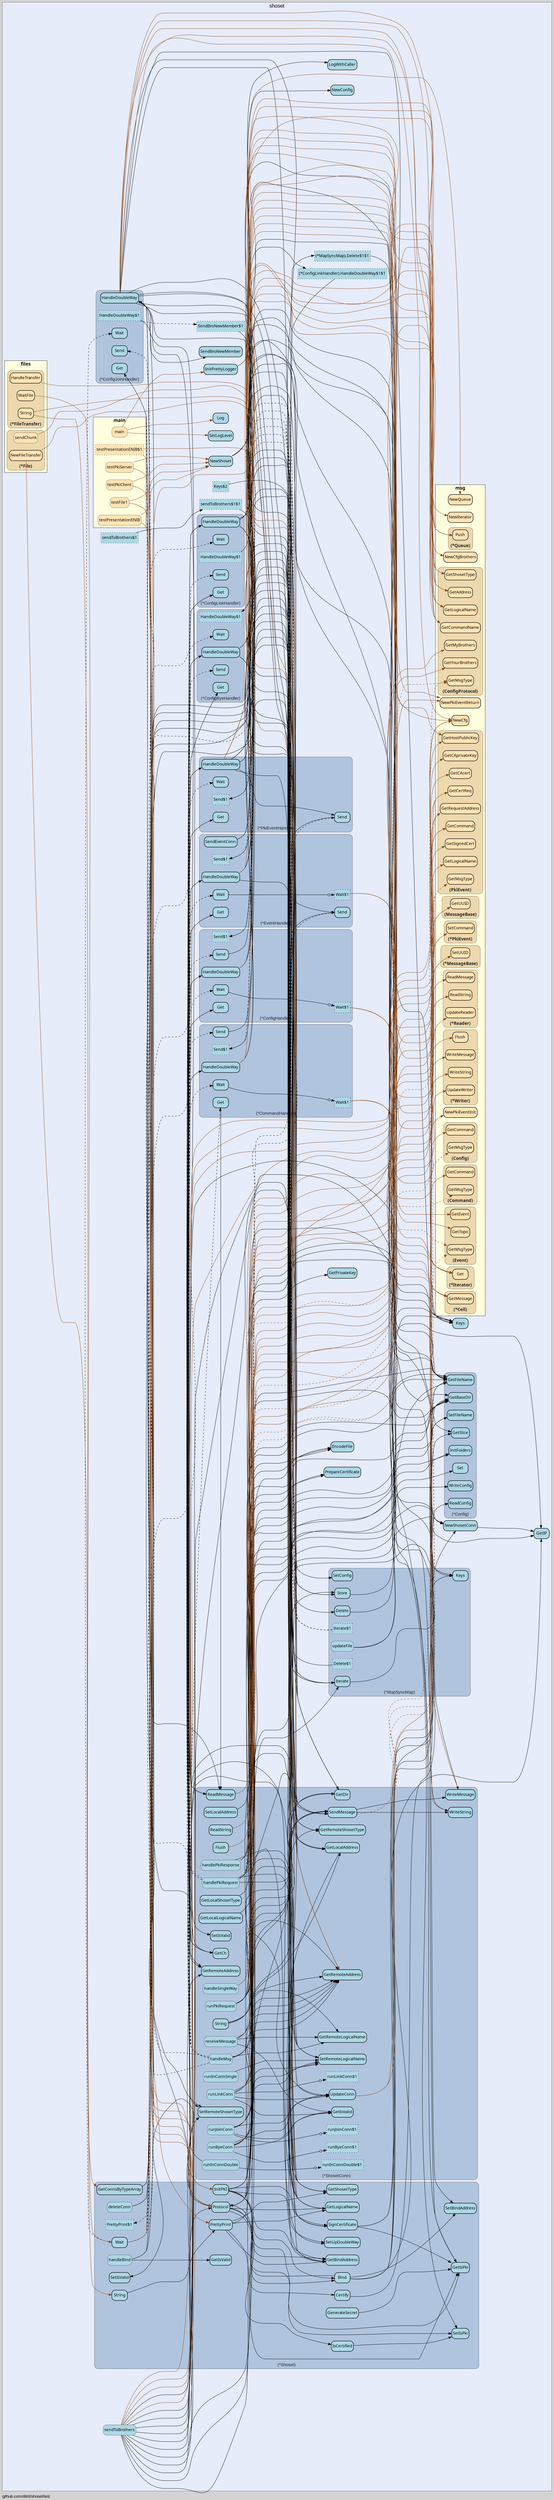 digraph gocallvis {
	graph [bb="0,0,1849.8,8515.9",
		bgcolor=lightgray,
		fontname=Arial,
		fontsize=14,
		label="github.com/ditrit/shoset/test",
		labeljust=l,
		lheight=0.23,
		lp="93.186,12.4",
		lwidth=2.37,
		nodesep=0.35,
		pad=0.0,
		penwidth=0.5,
		rankdir=LR,
		style=solid
	];
	node [fillcolor=honeydew,
		fontname=Verdana,
		label="\N",
		margin="0.05,0.0",
		penwidth=1.0,
		shape=box,
		style="filled,rounded"
	];
	edge [minlen=5];
	subgraph cluster_focus {
		graph [bb="8,49.939,1841.8,8507.9",
			bgcolor="#e6ecfa",
			fontsize=18,
			label=shoset,
			labeljust=c,
			labelloc=t,
			lheight=0.30,
			lp="924.88,8493.1",
			lwidth=0.74
		];
		subgraph "cluster_*github.com/ditrit/shoset.CommandHandler" {
			graph [bb="729.03,1489.9,1237.1,1811.9",
				fillcolor=lightsteelblue,
				fontcolor="#222222",
				fontsize=15,
				label="(*CommandHandler)",
				labelloc=b,
				lheight=0.25,
				lp="983.04,1502.9",
				lwidth=1.91,
				penwidth=0.5,
				style="rounded,filled",
				tooltip="type: *github.com/ditrit/shoset.CommandHandler"
			];
			"(*github.com/ditrit/shoset.CommandHandler).Send$1"			 [fillcolor=lightblue,
				height=0.5,
				label="Send$1",
				pos="795.07,1724.9",
				style="dotted,filled",
				tooltip="(*github.com/ditrit/shoset.CommandHandler).Send$1 | defined in handler_command.go:31\nat handler_command.go:32: calling [(*github.com/\
ditrit/shoset.ShosetConn).SendMessage]",
				width=0.75];
			"(*github.com/ditrit/shoset.CommandHandler).Send"			 [fillcolor=lightblue,
				height=0.5,
				label=Send,
				penwidth=1.5,
				pos="795.07,1602.9",
				tooltip="(*github.com/ditrit/shoset.CommandHandler).Send | defined in handler_command.go:29\nat handler_command.go:30: calling [(*github.com/\
ditrit/shoset.MapSyncMap).Iterate]",
				width=0.75];
			"(*github.com/ditrit/shoset.CommandHandler).Get"			 [fillcolor=lightblue,
				height=0.5,
				label=Get,
				penwidth=1.5,
				pos="795.07,1541.9",
				tooltip="(*github.com/ditrit/shoset.CommandHandler).Get | defined in handler_command.go:13\nat handler_command.go:15: calling [(*github.com/\
ditrit/shoset.ShosetConn).ReadMessage]",
				width=0.75];
			"(*github.com/ditrit/shoset.CommandHandler).HandleDoubleWay"			 [fillcolor=lightblue,
				height=0.5,
				label=HandleDoubleWay,
				penwidth=1.5,
				pos="795.07,1785.9",
				tooltip="(*github.com/ditrit/shoset.CommandHandler).HandleDoubleWay | defined in handler_command.go:20\nat handler_command.go:22: calling [(*\
github.com/ditrit/shoset/msg.Queue).Push]\nat handler_command.go:22: calling [(*github.com/ditrit/shoset.ShosetConn).GetRemoteShosetType]\nat \
handler_command.go:22: calling [(*github.com/ditrit/shoset.ShosetConn).GetCh]\nat handler_command.go:22: calling [(*github.com/ditrit/\
shoset.ShosetConn).GetLocalAddress]",
				width=1.612];
			"(*github.com/ditrit/shoset.CommandHandler).Wait$1"			 [fillcolor=lightblue,
				height=0.5,
				label="Wait$1",
				pos="1202.1,1785.9",
				style="dotted,filled",
				tooltip="(*github.com/ditrit/shoset.CommandHandler).Wait$1 | defined in handler_command.go:47\nat handler_command.go:49: calling [(*github.com/\
ditrit/shoset/msg.Cell).GetMessage]\nat handler_command.go:55: calling [(github.com/ditrit/shoset/msg.Command).GetCommand]\nat handler_\
command.go:49: calling [(*github.com/ditrit/shoset/msg.Iterator).Get]",
				width=0.75];
			"(*github.com/ditrit/shoset.CommandHandler).Wait"			 [fillcolor=lightblue,
				height=0.5,
				label=Wait,
				penwidth=1.5,
				pos="795.07,1663.9",
				tooltip="(*github.com/ditrit/shoset.CommandHandler).Wait | defined in handler_command.go:40\nat handler_command.go:47: calling [(*github.com/\
ditrit/shoset.CommandHandler).Wait$1]",
				width=0.75];
			"(*github.com/ditrit/shoset.CommandHandler).Wait" -> "(*github.com/ditrit/shoset.CommandHandler).Wait$1"			 [arrowhead=normalnoneodot,
				pos="e,1175.1,1768.6 822.22,1668.7 850.15,1673.9 894.73,1683.1 932.22,1694.9 965.88,1705.5 970.44,1724.9 1005.7,1724.9 1005.7,1724.9 \
1005.7,1724.9 1042.7,1724.9 1082.3,1724.9 1123.9,1741.5 1154.7,1757.4",
				tooltip="at handler_command.go:47: calling [(*github.com/ditrit/shoset.CommandHandler).Wait$1]"];
		}
		subgraph "cluster_*github.com/ditrit/shoset.Config" {
			graph [bb="1484.1,7020.9,1583.5,7525.9",
				fillcolor=lightsteelblue,
				fontcolor="#222222",
				fontsize=15,
				label="(*Config)",
				labelloc=b,
				lheight=0.25,
				lp="1533.8,7033.9",
				lwidth=0.82,
				penwidth=0.5,
				style="rounded,filled",
				tooltip="type: *github.com/ditrit/shoset.Config"
			];
			"(*github.com/ditrit/shoset.Config).GetSlice"			 [fillcolor=lightblue,
				height=0.5,
				label=GetSlice,
				penwidth=1.5,
				pos="1533.8,7194.9",
				tooltip="(*github.com/ditrit/shoset.Config).GetSlice | defined in config.go:84",
				width=0.78062];
			"(*github.com/ditrit/shoset.Config).Set"			 [fillcolor=lightblue,
				height=0.5,
				label=Set,
				penwidth=1.5,
				pos="1533.8,7133.9",
				tooltip="(*github.com/ditrit/shoset.Config).Set | defined in config.go:76",
				width=0.75];
			"(*github.com/ditrit/shoset.Config).WriteConfig"			 [fillcolor=lightblue,
				height=0.5,
				label=WriteConfig,
				penwidth=1.5,
				pos="1533.8,7072.9",
				tooltip="(*github.com/ditrit/shoset.Config).WriteConfig | defined in config.go:68",
				width=1.0939];
			"(*github.com/ditrit/shoset.Config).InitFolders"			 [fillcolor=lightblue,
				height=0.5,
				label=InitFolders,
				penwidth=1.5,
				pos="1533.8,7499.9",
				tooltip="(*github.com/ditrit/shoset.Config).InitFolders | defined in config.go:43",
				width=0.96437];
			"(*github.com/ditrit/shoset.Config).SetFileName"			 [fillcolor=lightblue,
				height=0.5,
				label=SetFileName,
				penwidth=1.5,
				pos="1533.8,7438.9",
				tooltip="(*github.com/ditrit/shoset.Config).SetFileName | defined in config.go:40",
				width=1.1263];
			"(*github.com/ditrit/shoset.Config).GetBaseDir"			 [fillcolor=lightblue,
				height=0.5,
				label=GetBaseDir,
				penwidth=1.5,
				pos="1533.8,7255.9",
				tooltip="(*github.com/ditrit/shoset.Config).GetBaseDir | defined in config.go:37",
				width=1.0289];
			"(*github.com/ditrit/shoset.Config).GetFileName"			 [fillcolor=lightblue,
				height=0.5,
				label=GetFileName,
				penwidth=1.5,
				pos="1533.8,7316.9",
				tooltip="(*github.com/ditrit/shoset.Config).GetFileName | defined in config.go:38",
				width=1.1586];
			"(*github.com/ditrit/shoset.Config).ReadConfig"			 [fillcolor=lightblue,
				height=0.5,
				label=ReadConfig,
				penwidth=1.5,
				pos="1533.8,7377.9",
				tooltip="(*github.com/ditrit/shoset.Config).ReadConfig | defined in config.go:59",
				width=1.0507];
		}
		subgraph "cluster_*github.com/ditrit/shoset.ConfigByeHandler" {
			graph [bb="719.03,1159.9,872.1,1481.9",
				fillcolor=lightsteelblue,
				fontcolor="#222222",
				fontsize=15,
				label="(*ConfigByeHandler)",
				labelloc=b,
				lheight=0.25,
				lp="795.57,1172.9",
				lwidth=1.91,
				penwidth=0.5,
				style="rounded,filled",
				tooltip="type: *github.com/ditrit/shoset.ConfigByeHandler"
			];
			"(*github.com/ditrit/shoset.ConfigByeHandler).HandleDoubleWay$1"			 [fillcolor=lightblue,
				height=0.5,
				label="HandleDoubleWay$1",
				pos="795.07,1333.9",
				style="dotted,filled",
				tooltip="(*github.com/ditrit/shoset.ConfigByeHandler).HandleDoubleWay$1 | defined in handler_config_bye.go:33\nat handler_config_bye.go:35: \
calling [(*github.com/ditrit/shoset.ShosetConn).SendMessage]",
				width=1.8065];
			"(*github.com/ditrit/shoset.ConfigByeHandler).Send"			 [fillcolor=lightblue,
				height=0.5,
				label=Send,
				penwidth=1.5,
				pos="795.07,1272.9",
				tooltip="(*github.com/ditrit/shoset.ConfigByeHandler).Send | defined in handler_config_bye.go:56",
				width=0.75];
			"(*github.com/ditrit/shoset.ConfigByeHandler).Get"			 [fillcolor=lightblue,
				height=0.5,
				label=Get,
				penwidth=1.5,
				pos="795.07,1211.9",
				tooltip="(*github.com/ditrit/shoset.ConfigByeHandler).Get | defined in handler_config_bye.go:13\nat handler_config_bye.go:15: calling [(*\
github.com/ditrit/shoset.ShosetConn).ReadMessage]",
				width=0.75];
			"(*github.com/ditrit/shoset.ConfigByeHandler).HandleDoubleWay"			 [fillcolor=lightblue,
				height=0.5,
				label=HandleDoubleWay,
				penwidth=1.5,
				pos="795.07,1455.9",
				tooltip="(*github.com/ditrit/shoset.ConfigByeHandler).HandleDoubleWay | defined in handler_config_bye.go:20\nat handler_config_bye.go:49: \
calling [(github.com/ditrit/shoset/msg.ConfigProtocol).GetShosetType]\nat handler_config_bye.go:22: calling [(*github.com/ditrit/\
shoset.ShosetConn).GetCh]\nat handler_config_bye.go:24: calling [(github.com/ditrit/shoset/msg.ConfigProtocol).GetCommandName]\nat \
handler_config_bye.go:31: calling [github.com/ditrit/shoset/msg.NewCfg]\nat handler_config_bye.go:31: calling [(*github.com/ditrit/\
shoset.Shoset).GetShosetType]\nat handler_config_bye.go:32: calling [(*github.com/ditrit/shoset.MapSyncMap).Iterate]\nat handler_\
config_bye.go:47: calling [(github.com/ditrit/shoset/msg.ConfigProtocol).GetLogicalName]\nat handler_config_bye.go:50: calling [(\
github.com/ditrit/shoset/msg.ConfigProtocol).GetLogicalName]\nat handler_config_bye.go:29: calling [(github.com/ditrit/shoset/msg.ConfigProtocol)\
.GetAddress]\nat handler_config_bye.go:50: calling [(github.com/ditrit/shoset/msg.ConfigProtocol).GetAddress]\nat handler_config_\
bye.go:31: calling [(*github.com/ditrit/shoset.Shoset).GetLogicalName]\nat handler_config_bye.go:28: calling [(*github.com/ditrit/\
shoset.ShosetConn).GetDir]",
				width=1.612];
			"(*github.com/ditrit/shoset.ConfigByeHandler).Wait"			 [fillcolor=lightblue,
				height=0.5,
				label=Wait,
				penwidth=1.5,
				pos="795.07,1394.9",
				tooltip="(*github.com/ditrit/shoset.ConfigByeHandler).Wait | defined in handler_config_bye.go:62",
				width=0.75];
		}
		subgraph "cluster_*github.com/ditrit/shoset.ConfigHandler" {
			graph [bb="729.03,580.94,1237.1,902.94",
				fillcolor=lightsteelblue,
				fontcolor="#222222",
				fontsize=15,
				label="(*ConfigHandler)",
				labelloc=b,
				lheight=0.25,
				lp="983.04,593.94",
				lwidth=1.55,
				penwidth=0.5,
				style="rounded,filled",
				tooltip="type: *github.com/ditrit/shoset.ConfigHandler"
			];
			"(*github.com/ditrit/shoset.ConfigHandler).Send$1"			 [fillcolor=lightblue,
				height=0.5,
				label="Send$1",
				pos="795.07,876.94",
				style="dotted,filled",
				tooltip="(*github.com/ditrit/shoset.ConfigHandler).Send$1 | defined in handler_config.go:32\nat handler_config.go:33: calling [(*github.com/\
ditrit/shoset.ShosetConn).SendMessage]",
				width=0.75];
			"(*github.com/ditrit/shoset.ConfigHandler).Send"			 [fillcolor=lightblue,
				height=0.5,
				label=Send,
				penwidth=1.5,
				pos="795.07,754.94",
				tooltip="(*github.com/ditrit/shoset.ConfigHandler).Send | defined in handler_config.go:30\nat handler_config.go:31: calling [(*github.com/\
ditrit/shoset.MapSyncMap).Iterate]",
				width=0.75];
			"(*github.com/ditrit/shoset.ConfigHandler).Get"			 [fillcolor=lightblue,
				height=0.5,
				label=Get,
				penwidth=1.5,
				pos="795.07,632.94",
				tooltip="(*github.com/ditrit/shoset.ConfigHandler).Get | defined in handler_config.go:14\nat handler_config.go:16: calling [(*github.com/\
ditrit/shoset.ShosetConn).ReadMessage]",
				width=0.75];
			"(*github.com/ditrit/shoset.ConfigHandler).HandleDoubleWay"			 [fillcolor=lightblue,
				height=0.5,
				label=HandleDoubleWay,
				penwidth=1.5,
				pos="795.07,815.94",
				tooltip="(*github.com/ditrit/shoset.ConfigHandler).HandleDoubleWay | defined in handler_config.go:21\nat handler_config.go:23: calling [(*\
github.com/ditrit/shoset.ShosetConn).GetRemoteShosetType]\nat handler_config.go:23: calling [(*github.com/ditrit/shoset.ShosetConn)\
.GetCh]\nat handler_config.go:23: calling [(*github.com/ditrit/shoset/msg.Queue).Push]\nat handler_config.go:23: calling [(*github.com/\
ditrit/shoset.ShosetConn).GetLocalAddress]",
				width=1.612];
			"(*github.com/ditrit/shoset.ConfigHandler).Wait$1"			 [fillcolor=lightblue,
				height=0.5,
				label="Wait$1",
				pos="1202.1,876.94",
				style="dotted,filled",
				tooltip="(*github.com/ditrit/shoset.ConfigHandler).Wait$1 | defined in handler_config.go:48\nat handler_config.go:56: calling [(github.com/\
ditrit/shoset/msg.Config).GetCommand]\nat handler_config.go:50: calling [(*github.com/ditrit/shoset/msg.Iterator).Get]\nat handler_\
config.go:50: calling [(*github.com/ditrit/shoset/msg.Cell).GetMessage]",
				width=0.75];
			"(*github.com/ditrit/shoset.ConfigHandler).Wait"			 [fillcolor=lightblue,
				height=0.5,
				label=Wait,
				penwidth=1.5,
				pos="795.07,693.94",
				tooltip="(*github.com/ditrit/shoset.ConfigHandler).Wait | defined in handler_config.go:41\nat handler_config.go:48: calling [(*github.com/\
ditrit/shoset.ConfigHandler).Wait$1]",
				width=0.75];
			"(*github.com/ditrit/shoset.ConfigHandler).Wait" -> "(*github.com/ditrit/shoset.ConfigHandler).Wait$1"			 [arrowhead=normalnoneodot,
				pos="e,1184.3,858.52 822.08,696.28 850.68,699.6 896.52,707.36 932.22,724.94 970.31,743.69 963.27,785.94 1005.7,785.94 1005.7,785.94 1005.7,\
785.94 1042.7,785.94 1090.5,785.94 1137,817.18 1167.3,843.06",
				tooltip="at handler_config.go:48: calling [(*github.com/ditrit/shoset.ConfigHandler).Wait$1]"];
		}
		subgraph "cluster_*github.com/ditrit/shoset.ConfigJoinHandler" {
			graph [bb="319.23,5967.9,474.3,6289.9",
				fillcolor=lightsteelblue,
				fontcolor="#222222",
				fontsize=15,
				label="(*ConfigJoinHandler)",
				labelloc=b,
				lheight=0.25,
				lp="396.76,5980.9",
				lwidth=1.93,
				penwidth=0.5,
				style="rounded,filled",
				tooltip="type: *github.com/ditrit/shoset.ConfigJoinHandler"
			];
			"(*github.com/ditrit/shoset.ConfigJoinHandler).HandleDoubleWay$1"			 [fillcolor=lightblue,
				height=0.5,
				label="HandleDoubleWay$1",
				pos="396.26,6202.9",
				style="dotted,filled",
				tooltip="(*github.com/ditrit/shoset.ConfigJoinHandler).HandleDoubleWay$1 | defined in handler_config_join.go:59\nat handler_config_join.go:\
60: calling [github.com/ditrit/shoset.SendBroNewMember$1]\nat handler_config_join.go:60: calling [github.com/ditrit/shoset.SendBroNewMember]",
				width=1.8065];
			"(*github.com/ditrit/shoset.ConfigJoinHandler).Send"			 [fillcolor=lightblue,
				height=0.5,
				label=Send,
				penwidth=1.5,
				pos="396.26,6141.9",
				tooltip="(*github.com/ditrit/shoset.ConfigJoinHandler).Send | defined in handler_config_join.go:98",
				width=0.75];
			"(*github.com/ditrit/shoset.ConfigJoinHandler).Get"			 [fillcolor=lightblue,
				height=0.5,
				label=Get,
				penwidth=1.5,
				pos="396.26,6080.9",
				tooltip="(*github.com/ditrit/shoset.ConfigJoinHandler).Get | defined in handler_config_join.go:14\nat handler_config_join.go:16: calling [(*\
github.com/ditrit/shoset.ShosetConn).ReadMessage]",
				width=0.75];
			"(*github.com/ditrit/shoset.ConfigJoinHandler).HandleDoubleWay"			 [fillcolor=lightblue,
				height=0.5,
				label=HandleDoubleWay,
				penwidth=1.5,
				pos="396.26,6263.9",
				tooltip="(*github.com/ditrit/shoset.ConfigJoinHandler).HandleDoubleWay | defined in handler_config_join.go:21\nat handler_config_join.go:\
69: calling [(*github.com/ditrit/shoset.MapSyncMap).Store]\nat handler_config_join.go:47: calling [(*github.com/ditrit/shoset.MapSyncMap)\
.Store]\nat handler_config_join.go:67: calling [(*github.com/ditrit/shoset.ShosetConn).SetRemoteLogicalName]\nat handler_config_\
join.go:45: calling [(*github.com/ditrit/shoset.ShosetConn).SetRemoteLogicalName]\nat handler_config_join.go:27: calling [(github.com/\
ditrit/shoset/msg.ConfigProtocol).GetCommandName]\nat handler_config_join.go:44: calling [(*github.com/ditrit/shoset.ShosetConn)\
.SetRemoteAddress]\nat handler_config_join.go:69: calling [(*github.com/ditrit/shoset.Shoset).GetShosetType]\nat handler_config_\
join.go:56: calling [(*github.com/ditrit/shoset.Shoset).GetShosetType]\nat handler_config_join.go:36: calling [(*github.com/ditrit/\
shoset.Shoset).GetShosetType]\nat handler_config_join.go:47: calling [(*github.com/ditrit/shoset.Shoset).GetShosetType]\nat handler_\
config_join.go:49: calling [(*github.com/ditrit/shoset.Shoset).GetShosetType]\nat handler_config_join.go:32: calling [(*github.com/\
ditrit/shoset.Shoset).GetShosetType]\nat handler_config_join.go:37: calling [(*github.com/ditrit/shoset.ShosetConn).SendMessage]\nat \
handler_config_join.go:50: calling [(*github.com/ditrit/shoset.ShosetConn).SendMessage]\nat handler_config_join.go:34: calling [(*\
github.com/ditrit/shoset.ShosetConn).SetIsValid]\nat handler_config_join.go:74: calling [(*github.com/ditrit/shoset.ShosetConn).SetIsValid]\nat \
handler_config_join.go:69: calling [(*github.com/ditrit/shoset.Shoset).GetLogicalName]\nat handler_config_join.go:32: calling [(*\
github.com/ditrit/shoset.Shoset).GetLogicalName]\nat handler_config_join.go:56: calling [(*github.com/ditrit/shoset.Shoset).GetLogicalName]\nat \
handler_config_join.go:57: calling [(*github.com/ditrit/shoset.Shoset).GetLogicalName]\nat handler_config_join.go:36: calling [(*\
github.com/ditrit/shoset.Shoset).GetLogicalName]\nat handler_config_join.go:47: calling [(*github.com/ditrit/shoset.Shoset).GetLogicalName]\nat \
handler_config_join.go:49: calling [(*github.com/ditrit/shoset.Shoset).GetLogicalName]\nat handler_config_join.go:24: calling [(*\
github.com/ditrit/shoset.ShosetConn).GetDir]\nat handler_config_join.go:68: calling [(github.com/ditrit/shoset/msg.ConfigProtocol)\
.GetShosetType]\nat handler_config_join.go:46: calling [(github.com/ditrit/shoset/msg.ConfigProtocol).GetShosetType]\nat handler_\
config_join.go:32: calling [(github.com/ditrit/shoset/msg.ConfigProtocol).GetShosetType]\nat handler_config_join.go:25: calling [(\
github.com/ditrit/shoset/msg.ConfigProtocol).GetAddress]\nat handler_config_join.go:68: calling [(*github.com/ditrit/shoset.ShosetConn)\
.SetRemoteShosetType]\nat handler_config_join.go:46: calling [(*github.com/ditrit/shoset.ShosetConn).SetRemoteShosetType]\nat handler_\
config_join.go:56: calling [github.com/ditrit/shoset/msg.NewCfg]\nat handler_config_join.go:36: calling [github.com/ditrit/shoset/\
msg.NewCfg]\nat handler_config_join.go:49: calling [github.com/ditrit/shoset/msg.NewCfg]\nat handler_config_join.go:80: calling [(*\
github.com/ditrit/shoset.Shoset).Protocol]\nat handler_config_join.go:69: calling [(*github.com/ditrit/shoset.ShosetConn).GetRemoteAddress]\nat \
handler_config_join.go:23: calling [(*github.com/ditrit/shoset.ShosetConn).GetCh]\nat handler_config_join.go:67: calling [(github.com/\
ditrit/shoset/msg.ConfigProtocol).GetLogicalName]\nat handler_config_join.go:32: calling [(github.com/ditrit/shoset/msg.ConfigProtocol)\
.GetLogicalName]\nat handler_config_join.go:45: calling [(github.com/ditrit/shoset/msg.ConfigProtocol).GetLogicalName]\nat handler_\
config_join.go:69: calling [(*github.com/ditrit/shoset.Config).GetFileName]\nat handler_config_join.go:47: calling [(*github.com/\
ditrit/shoset.Config).GetFileName]\nat handler_config_join.go:80: calling [(*github.com/ditrit/shoset.Shoset).GetBindAddress]",
				width=1.612];
			"(*github.com/ditrit/shoset.ConfigJoinHandler).Wait"			 [fillcolor=lightblue,
				height=0.5,
				label=Wait,
				penwidth=1.5,
				pos="396.26,6019.9",
				tooltip="(*github.com/ditrit/shoset.ConfigJoinHandler).Wait | defined in handler_config_join.go:104",
				width=0.75];
		}
		subgraph "cluster_*github.com/ditrit/shoset.ConfigLinkHandler" {
			graph [bb="718.03,1874.9,873.1,2196.9",
				fillcolor=lightsteelblue,
				fontcolor="#222222",
				fontsize=15,
				label="(*ConfigLinkHandler)",
				labelloc=b,
				lheight=0.25,
				lp="795.57,1887.9",
				lwidth=1.93,
				penwidth=0.5,
				style="rounded,filled",
				tooltip="type: *github.com/ditrit/shoset.ConfigLinkHandler"
			];
			"(*github.com/ditrit/shoset.ConfigLinkHandler).HandleDoubleWay$1"			 [fillcolor=lightblue,
				height=0.5,
				label="HandleDoubleWay$1",
				pos="795.07,2109.9",
				style="dotted,filled",
				tooltip="(*github.com/ditrit/shoset.ConfigLinkHandler).HandleDoubleWay$1 | defined in handler_config_link.go:52\nat handler_config_link.go:\
57: calling [(*github.com/ditrit/shoset.ConfigLinkHandler).HandleDoubleWay$1$1]",
				width=1.8065];
			"(*github.com/ditrit/shoset.ConfigLinkHandler).Send"			 [fillcolor=lightblue,
				height=0.5,
				label=Send,
				penwidth=1.5,
				pos="795.07,1987.9",
				tooltip="(*github.com/ditrit/shoset.ConfigLinkHandler).Send | defined in handler_config_link.go:127",
				width=0.75];
			"(*github.com/ditrit/shoset.ConfigLinkHandler).Get"			 [fillcolor=lightblue,
				height=0.5,
				label=Get,
				penwidth=1.5,
				pos="795.07,1926.9",
				tooltip="(*github.com/ditrit/shoset.ConfigLinkHandler).Get | defined in handler_config_link.go:14\nat handler_config_link.go:16: calling [(*\
github.com/ditrit/shoset.ShosetConn).ReadMessage]",
				width=0.75];
			"(*github.com/ditrit/shoset.ConfigLinkHandler).HandleDoubleWay"			 [fillcolor=lightblue,
				height=0.5,
				label=HandleDoubleWay,
				penwidth=1.5,
				pos="795.07,2170.9",
				tooltip="(*github.com/ditrit/shoset.ConfigLinkHandler).HandleDoubleWay | defined in handler_config_link.go:21\nat handler_config_link.go:\
25: calling [(github.com/ditrit/shoset/msg.ConfigProtocol).GetCommandName]\nat handler_config_link.go:37: calling [(github.com/ditrit/\
shoset/msg.ConfigProtocol).GetShosetType]\nat handler_config_link.go:38: calling [(github.com/ditrit/shoset/msg.ConfigProtocol).GetShosetType]\nat \
handler_config_link.go:69: calling [(github.com/ditrit/shoset/msg.ConfigProtocol).GetShosetType]\nat handler_config_link.go:70: \
calling [(github.com/ditrit/shoset/msg.ConfigProtocol).GetShosetType]\nat handler_config_link.go:33: calling [(github.com/ditrit/\
shoset/msg.ConfigProtocol).GetAddress]\nat handler_config_link.go:36: calling [(github.com/ditrit/shoset/msg.ConfigProtocol).GetLogicalName]\nat \
handler_config_link.go:38: calling [(github.com/ditrit/shoset/msg.ConfigProtocol).GetLogicalName]\nat handler_config_link.go:45: \
calling [(github.com/ditrit/shoset/msg.ConfigProtocol).GetLogicalName]\nat handler_config_link.go:68: calling [(github.com/ditrit/\
shoset/msg.ConfigProtocol).GetLogicalName]\nat handler_config_link.go:70: calling [(github.com/ditrit/shoset/msg.ConfigProtocol)\
.GetLogicalName]\nat handler_config_link.go:42: calling [github.com/ditrit/shoset.Keys]\nat handler_config_link.go:48: calling [\
github.com/ditrit/shoset.Keys]\nat handler_config_link.go:38: calling [(*github.com/ditrit/shoset.MapSyncMap).Store]\nat handler_\
config_link.go:70: calling [(*github.com/ditrit/shoset.MapSyncMap).Store]\nat handler_config_link.go:51: calling [github.com/ditrit/\
shoset/msg.NewCfgBrothers]\nat handler_config_link.go:38: calling [(*github.com/ditrit/shoset.Config).GetFileName]\nat handler_config_\
link.go:70: calling [(*github.com/ditrit/shoset.Config).GetFileName]\nat handler_config_link.go:70: calling [(*github.com/ditrit/\
shoset.ShosetConn).GetRemoteAddress]\nat handler_config_link.go:36: calling [(*github.com/ditrit/shoset.ShosetConn).SetRemoteLogicalName]\nat \
handler_config_link.go:68: calling [(*github.com/ditrit/shoset.ShosetConn).SetRemoteLogicalName]\nat handler_config_link.go:41: \
calling [(*github.com/ditrit/shoset.Shoset).GetLogicalName]\nat handler_config_link.go:51: calling [(*github.com/ditrit/shoset.Shoset)\
.GetLogicalName]\nat handler_config_link.go:23: calling [(*github.com/ditrit/shoset.ShosetConn).GetDir]\nat handler_config_link.go:\
37: calling [(*github.com/ditrit/shoset.ShosetConn).SetRemoteShosetType]\nat handler_config_link.go:69: calling [(*github.com/ditrit/\
shoset.ShosetConn).SetRemoteShosetType]\nat handler_config_link.go:51: calling [(*github.com/ditrit/shoset.Shoset).GetShosetType]\nat \
handler_config_link.go:35: calling [(*github.com/ditrit/shoset.ShosetConn).SetRemoteAddress]",
				width=1.612];
			"(*github.com/ditrit/shoset.ConfigLinkHandler).Wait"			 [fillcolor=lightblue,
				height=0.5,
				label=Wait,
				penwidth=1.5,
				pos="795.07,2048.9",
				tooltip="(*github.com/ditrit/shoset.ConfigLinkHandler).Wait | defined in handler_config_link.go:133",
				width=0.75];
		}
		subgraph "cluster_*github.com/ditrit/shoset.EventHandler" {
			graph [bb="729.03,5555.9,1237.1,5877.9",
				fillcolor=lightsteelblue,
				fontcolor="#222222",
				fontsize=15,
				label="(*EventHandler)",
				labelloc=b,
				lheight=0.25,
				lp="983.04,5568.9",
				lwidth=1.48,
				penwidth=0.5,
				style="rounded,filled",
				tooltip="type: *github.com/ditrit/shoset.EventHandler"
			];
			"(*github.com/ditrit/shoset.EventHandler).Send$1"			 [fillcolor=lightblue,
				height=0.5,
				label="Send$1",
				pos="795.07,5668.9",
				style="dotted,filled",
				tooltip="(*github.com/ditrit/shoset.EventHandler).Send$1 | defined in handler_event.go:45\nat handler_event.go:46: calling [(*github.com/\
ditrit/shoset.ShosetConn).SendMessage]",
				width=0.75];
			"(*github.com/ditrit/shoset.EventHandler).Send"			 [fillcolor=lightblue,
				height=0.5,
				label=Send,
				penwidth=1.5,
				pos="1202.1,5607.9",
				tooltip="(*github.com/ditrit/shoset.EventHandler).Send | defined in handler_event.go:43\nat handler_event.go:44: calling [(*github.com/ditrit/\
shoset.MapSyncMap).Iterate]",
				width=0.75];
			"(*github.com/ditrit/shoset.EventHandler).Get"			 [fillcolor=lightblue,
				height=0.5,
				label=Get,
				penwidth=1.5,
				pos="795.07,5607.9",
				tooltip="(*github.com/ditrit/shoset.EventHandler).Get | defined in handler_event.go:13\nat handler_event.go:15: calling [(*github.com/ditrit/\
shoset.ShosetConn).ReadMessage]",
				width=0.75];
			"(*github.com/ditrit/shoset.EventHandler).HandleDoubleWay"			 [fillcolor=lightblue,
				height=0.5,
				label=HandleDoubleWay,
				penwidth=1.5,
				pos="795.07,5729.9",
				tooltip="(*github.com/ditrit/shoset.EventHandler).HandleDoubleWay | defined in handler_event.go:20\nat handler_event.go:22: calling [(*github.com/\
ditrit/shoset/msg.Queue).Push]\nat handler_event.go:22: calling [(*github.com/ditrit/shoset.ShosetConn).GetLocalAddress]\nat handler_\
event.go:22: calling [(*github.com/ditrit/shoset.ShosetConn).GetCh]\nat handler_event.go:22: calling [(*github.com/ditrit/shoset.ShosetConn)\
.GetRemoteShosetType]\nat handler_event.go:23: calling [(*github.com/ditrit/shoset.EventHandler).Send]",
				width=1.612];
			"(*github.com/ditrit/shoset.EventHandler).HandleDoubleWay" -> "(*github.com/ditrit/shoset.EventHandler).Send"			 [pos="e,1175.1,5625.3 853.41,5719.6 878.01,5714.7 906.78,5708 932.22,5699.9 966.01,5689.2 970.27,5668.9 1005.7,5668.9 1005.7,5668.9 1005.7,\
5668.9 1042.7,5668.9 1087.5,5668.9 1134.9,5647.7 1166.3,5630.3",
				tooltip="at handler_event.go:23: calling [(*github.com/ditrit/shoset.EventHandler).Send]"];
			"(*github.com/ditrit/shoset.EventHandler).Wait$1"			 [fillcolor=lightblue,
				height=0.5,
				label="Wait$1",
				pos="1202.1,5851.9",
				style="dotted,filled",
				tooltip="(*github.com/ditrit/shoset.EventHandler).Wait$1 | defined in handler_event.go:64\nat handler_event.go:72: calling [(*github.com/\
ditrit/shoset/msg.Cell).GetMessage]\nat handler_event.go:67: calling [(*github.com/ditrit/shoset/msg.Iterator).Get]\nat handler_\
event.go:78: calling [(github.com/ditrit/shoset/msg.Event).GetEvent]\nat handler_event.go:78: calling [(github.com/ditrit/shoset/\
msg.Event).GetTopic]",
				width=0.75];
			"(*github.com/ditrit/shoset.EventHandler).Wait"			 [fillcolor=lightblue,
				height=0.5,
				label=Wait,
				penwidth=1.5,
				pos="795.07,5851.9",
				tooltip="(*github.com/ditrit/shoset.EventHandler).Wait | defined in handler_event.go:55\nat handler_event.go:64: calling [(*github.com/ditrit/\
shoset.EventHandler).Wait$1]",
				width=0.75];
			"(*github.com/ditrit/shoset.EventHandler).Wait" -> "(*github.com/ditrit/shoset.EventHandler).Wait$1"			 [arrowhead=normalnoneodot,
				pos="e,1175,5851.9 822.34,5851.9 862.49,5851.9 939.89,5851.9 1005.7,5851.9 1005.7,5851.9 1005.7,5851.9 1042.7,5851.9 1079.2,5851.9 1120.4,\
5851.9 1151.8,5851.9",
				tooltip="at handler_event.go:64: calling [(*github.com/ditrit/shoset.EventHandler).Wait$1]"];
			"(*github.com/ditrit/shoset.EventHandler).SendEventConn"			 [fillcolor=lightblue,
				height=0.5,
				label=SendEventConn,
				penwidth=1.5,
				pos="795.07,5790.9",
				tooltip="(*github.com/ditrit/shoset.EventHandler).SendEventConn | defined in handler_event.go:29\nat handler_event.go:30: calling [(*github.com/\
ditrit/shoset.ShosetConn).WriteString]\nat handler_event.go:35: calling [(*github.com/ditrit/shoset.ShosetConn).WriteMessage]",
				width=1.3749];
		}
		subgraph "cluster_*github.com/ditrit/shoset.MapSyncMap" {
			graph [bb="1160.5,910.94,1568.8,1354.9",
				fillcolor=lightsteelblue,
				fontcolor="#222222",
				fontsize=15,
				label="(*MapSyncMap)",
				labelloc=b,
				lheight=0.25,
				lp="1364.7,923.94",
				lwidth=1.49,
				penwidth=0.5,
				style="rounded,filled",
				tooltip="type: *github.com/ditrit/shoset.MapSyncMap"
			];
			"(*github.com/ditrit/shoset.MapSyncMap).updateFile"			 [fillcolor=lightblue,
				height=0.5,
				label=updateFile,
				penwidth=0.5,
				pos="1202.1,1267.9",
				tooltip="(*github.com/ditrit/shoset.MapSyncMap).updateFile | defined in mapsyncmap.go:22\nat mapsyncmap.go:25: calling [(*github.com/ditrit/\
shoset.Config).WriteConfig]\nat mapsyncmap.go:23: calling [(*github.com/ditrit/shoset.Config).Set]",
				width=0.93192];
			"(*github.com/ditrit/shoset.MapSyncMap).Delete$1"			 [fillcolor=lightblue,
				height=0.5,
				label="Delete$1",
				pos="1202.1,1328.9",
				style="dotted,filled",
				tooltip="(*github.com/ditrit/shoset.MapSyncMap).Delete$1 | defined in mapsyncmap.go:76\nat mapsyncmap.go:96: calling [(*github.com/ditrit/\
shoset.MapSyncMap).Delete$1$1]",
				width=0.81294];
			"(*github.com/ditrit/shoset.MapSyncMap).Iterate$1"			 [fillcolor=lightblue,
				height=0.5,
				label="Iterate$1",
				pos="1202.1,1023.9",
				style="dotted,filled",
				tooltip="(*github.com/ditrit/shoset.MapSyncMap).Iterate$1 | defined in mapsyncmap.go:106\nat mapsyncmap.go:107: calling [(*github.com/ditrit/\
shoset.CommandHandler).Send$1]\nat mapsyncmap.go:107: calling [(*github.com/ditrit/shoset.ConfigByeHandler).HandleDoubleWay$1]\nat \
mapsyncmap.go:107: calling [(*github.com/ditrit/shoset.EventHandler).Send$1]\nat mapsyncmap.go:107: calling [(*github.com/ditrit/\
shoset.PkiEventHandler).Send$1]\nat mapsyncmap.go:107: calling [(*github.com/ditrit/shoset.ConfigHandler).Send$1]\nat mapsyncmap.go:\
107: calling [(*github.com/ditrit/shoset.Shoset).PrettyPrint$1]",
				width=0.80203];
			"(*github.com/ditrit/shoset.MapSyncMap).Delete"			 [fillcolor=lightblue,
				height=0.5,
				label=Delete,
				penwidth=1.5,
				pos="1202.1,1084.9",
				tooltip="(*github.com/ditrit/shoset.MapSyncMap).Delete | defined in mapsyncmap.go:56\nat mapsyncmap.go:67: calling [github.com/ditrit/shoset.Keys]",
				width=0.75];
			"(*github.com/ditrit/shoset.MapSyncMap).Iterate"			 [fillcolor=lightblue,
				height=0.5,
				label=Iterate,
				penwidth=1.5,
				pos="1202.1,1145.9",
				tooltip="(*github.com/ditrit/shoset.MapSyncMap).Iterate | defined in mapsyncmap.go:102\nat mapsyncmap.go:103: calling [(*github.com/ditrit/\
shoset.MapSyncMap).Keys]",
				width=0.75];
			"(*github.com/ditrit/shoset.MapSyncMap).Keys"			 [fillcolor=lightblue,
				height=0.5,
				label=Keys,
				penwidth=1.5,
				pos="1533.8,962.94",
				tooltip="(*github.com/ditrit/shoset.MapSyncMap).Keys | defined in mapsyncmap.go:116",
				width=0.75];
			"(*github.com/ditrit/shoset.MapSyncMap).Iterate" -> "(*github.com/ditrit/shoset.MapSyncMap).Keys"			 [pos="e,1506.6,966.89 1229.4,1139.1 1246.9,1134.2 1269.5,1126.4 1287.9,1115.9 1325,1094.8 1318.7,1053.9 1361.4,1053.9 1361.4,1053.9 1361.4,\
1053.9 1398.4,1053.9 1438.9,1053.9 1423.8,1006.8 1457.8,984.94 1469.4,977.5 1483.6,972.52 1496.5,969.2",
				tooltip="at mapsyncmap.go:103: calling [(*github.com/ditrit/shoset.MapSyncMap).Keys]"];
			"(*github.com/ditrit/shoset.MapSyncMap).Store"			 [fillcolor=lightblue,
				height=0.5,
				label=Store,
				penwidth=1.5,
				pos="1202.1,962.94",
				tooltip="(*github.com/ditrit/shoset.MapSyncMap).Store | defined in mapsyncmap.go:33\nat mapsyncmap.go:48: calling [github.com/ditrit/shoset.Keys]",
				width=0.75];
			"(*github.com/ditrit/shoset.MapSyncMap).SetConfig"			 [fillcolor=lightblue,
				height=0.5,
				label=SetConfig,
				penwidth=1.5,
				pos="1202.1,1206.9",
				tooltip="(*github.com/ditrit/shoset.MapSyncMap).SetConfig | defined in mapsyncmap.go:17",
				width=0.89966];
		}
		subgraph "cluster_*github.com/ditrit/shoset.PkiEventHandler" {
			graph [bb="729.03,220.94,1237.1,481.94",
				fillcolor=lightsteelblue,
				fontcolor="#222222",
				fontsize=15,
				label="(*PkiEventHandler)",
				labelloc=b,
				lheight=0.25,
				lp="983.04,233.94",
				lwidth=1.77,
				penwidth=0.5,
				style="rounded,filled",
				tooltip="type: *github.com/ditrit/shoset.PkiEventHandler"
			];
			"(*github.com/ditrit/shoset.PkiEventHandler).Send$1"			 [fillcolor=lightblue,
				height=0.5,
				label="Send$1",
				pos="795.07,455.94",
				style="dotted,filled",
				tooltip="(*github.com/ditrit/shoset.PkiEventHandler).Send$1 | defined in handler_pki_event.go:73\nat handler_pki_event.go:74: calling [(*\
github.com/ditrit/shoset.ShosetConn).SendMessage]",
				width=0.75];
			"(*github.com/ditrit/shoset.PkiEventHandler).Send"			 [fillcolor=lightblue,
				height=0.5,
				label=Send,
				penwidth=1.5,
				pos="1202.1,455.94",
				tooltip="(*github.com/ditrit/shoset.PkiEventHandler).Send | defined in handler_pki_event.go:71\nat handler_pki_event.go:72: calling [(*github.com/\
ditrit/shoset.MapSyncMap).Iterate]",
				width=0.75];
			"(*github.com/ditrit/shoset.PkiEventHandler).Get"			 [fillcolor=lightblue,
				height=0.5,
				label=Get,
				penwidth=1.5,
				pos="795.07,333.94",
				tooltip="(*github.com/ditrit/shoset.PkiEventHandler).Get | defined in handler_pki_event.go:14\nat handler_pki_event.go:16: calling [(*github.com/\
ditrit/shoset.ShosetConn).ReadMessage]",
				width=0.75];
			"(*github.com/ditrit/shoset.PkiEventHandler).HandleDoubleWay"			 [fillcolor=lightblue,
				height=0.5,
				label=HandleDoubleWay,
				penwidth=1.5,
				pos="795.07,272.94",
				tooltip="(*github.com/ditrit/shoset.PkiEventHandler).HandleDoubleWay | defined in handler_pki_event.go:21\nat handler_pki_event.go:40: calling [(*\
github.com/ditrit/shoset.Shoset).SignCertificate]\nat handler_pki_event.go:26: calling [(github.com/ditrit/shoset/msg.PkiEvent).GetCommand]\nat \
handler_pki_event.go:50: calling [(github.com/ditrit/shoset/msg.PkiEvent).GetCommand]\nat handler_pki_event.go:63: calling [(*github.com/\
ditrit/shoset/msg.Queue).Push]\nat handler_pki_event.go:63: calling [(*github.com/ditrit/shoset.ShosetConn).GetCh]\nat handler_pki_\
event.go:40: calling [(github.com/ditrit/shoset/msg.PkiEvent).GetHostPublicKey]\nat handler_pki_event.go:29: calling [(github.com/\
ditrit/shoset/msg.PkiEvent).GetCertReq]\nat handler_pki_event.go:40: calling [(github.com/ditrit/shoset/msg.PkiEvent).GetCertReq]\nat \
handler_pki_event.go:26: calling [(*github.com/ditrit/shoset.Shoset).GetIsPki]\nat handler_pki_event.go:53: calling [(*github.com/\
ditrit/shoset/msg.PkiEvent).SetCommand]\nat handler_pki_event.go:47: calling [(github.com/ditrit/shoset/msg.MessageBase).GetUUID]\nat \
handler_pki_event.go:47: calling [(*github.com/ditrit/shoset/msg.MessageBase).SetUUID]\nat handler_pki_event.go:35: calling [(*github.com/\
ditrit/shoset.Config).GetFileName]\nat handler_pki_event.go:63: calling [(*github.com/ditrit/shoset.ShosetConn).GetLocalAddress]\nat \
handler_pki_event.go:54: calling [(*github.com/ditrit/shoset.ShosetConn).SendMessage]\nat handler_pki_event.go:63: calling [(*github.com/\
ditrit/shoset.ShosetConn).GetRemoteShosetType]\nat handler_pki_event.go:46: calling [github.com/ditrit/shoset/msg.NewPkiEventReturn]\nat \
handler_pki_event.go:34: calling [(*github.com/ditrit/shoset.Config).GetBaseDir]\nat handler_pki_event.go:48: calling [(*github.com/\
ditrit/shoset.PkiEventHandler).Send]\nat handler_pki_event.go:64: calling [(*github.com/ditrit/shoset.PkiEventHandler).Send]\nat \
handler_pki_event.go:24: calling [(github.com/ditrit/shoset/msg.PkiEvent).GetRequestAddress]\nat handler_pki_event.go:46: calling [(\
github.com/ditrit/shoset/msg.PkiEvent).GetRequestAddress]\nat handler_pki_event.go:58: calling [(github.com/ditrit/shoset/msg.PkiEvent)\
.GetRequestAddress]",
				width=1.612];
			"(*github.com/ditrit/shoset.PkiEventHandler).HandleDoubleWay" -> "(*github.com/ditrit/shoset.PkiEventHandler).Send"			 [pos="e,1174.8,450.7 853.16,273.28 880.2,276.36 910.99,284.47 932.22,303.94 971.06,339.57 934.48,376.44 968.22,416.94 980.31,431.45 986.83,\
436.94 1005.7,436.94 1005.7,436.94 1005.7,436.94 1042.7,436.94 1084.8,436.94 1132.8,443.56 1165,448.99",
				tooltip="at handler_pki_event.go:48: calling [(*github.com/ditrit/shoset.PkiEventHandler).Send]\nat handler_pki_event.go:64: calling [(*github.com/\
ditrit/shoset.PkiEventHandler).Send]"];
			"(*github.com/ditrit/shoset.PkiEventHandler).Wait"			 [fillcolor=lightblue,
				height=0.5,
				label=Wait,
				penwidth=1.5,
				pos="795.07,394.94",
				tooltip="(*github.com/ditrit/shoset.PkiEventHandler).Wait | defined in handler_pki_event.go:82",
				width=0.75];
		}
		subgraph "cluster_*github.com/ditrit/shoset.Shoset" {
			graph [bb="317.39,7533.9,1591.3,8180.9",
				fillcolor=lightsteelblue,
				fontcolor="#222222",
				fontsize=15,
				label="(*Shoset)",
				labelloc=b,
				lheight=0.25,
				lp="954.35,7546.9",
				lwidth=0.87,
				penwidth=0.5,
				style="rounded,filled",
				tooltip="type: *github.com/ditrit/shoset.Shoset"
			];
			"(*github.com/ditrit/shoset.Shoset).PrettyPrint$1"			 [fillcolor=lightblue,
				height=0.5,
				label="PrettyPrint$1",
				pos="396.26,7646.9",
				style="dotted,filled",
				tooltip="(*github.com/ditrit/shoset.Shoset).PrettyPrint$1 | defined in shoset.go:151",
				width=1.1481];
			"(*github.com/ditrit/shoset.Shoset).Protocol"			 [fillcolor=lightblue,
				height=0.5,
				label=Protocol,
				penwidth=1.5,
				pos="795.07,7697.9",
				tooltip="(*github.com/ditrit/shoset.Shoset).Protocol | defined in shoset.go:225\nat shoset.go:227: calling [github.com/ditrit/shoset.GetIP]\nat \
shoset.go:249: calling [(*github.com/ditrit/shoset.Shoset).Certify]\nat shoset.go:237: calling [(*github.com/ditrit/shoset.Shoset)\
.IsCertified]\nat shoset.go:240: calling [(*github.com/ditrit/shoset.Config).InitFolders]\nat shoset.go:255: calling [(*github.com/\
ditrit/shoset.Shoset).GetBindAddress]\nat shoset.go:263: calling [(*github.com/ditrit/shoset.Shoset).GetBindAddress]\nat shoset.go:\
247: calling [(*github.com/ditrit/shoset.Config).SetFileName]\nat shoset.go:275: calling [github.com/ditrit/shoset.NewShosetConn]\nat \
shoset.go:282: calling [(*github.com/ditrit/shoset.ShosetConn).SetRemoteAddress]\nat shoset.go:268: calling [(*github.com/ditrit/\
shoset.Shoset).GetLogicalName]\nat shoset.go:282: calling [(*github.com/ditrit/shoset.ShosetConn).GetLocalAddress]\nat shoset.go:\
256: calling [(*github.com/ditrit/shoset.Shoset).Bind]",
				width=0.76999];
			"(*github.com/ditrit/shoset.Shoset).IsCertified"			 [fillcolor=lightblue,
				height=0.5,
				label=IsCertified,
				penwidth=1.5,
				pos="1202.1,8100.9",
				tooltip="(*github.com/ditrit/shoset.Shoset).IsCertified | defined in shoset.go:75\nat shoset.go:77: calling [(*github.com/ditrit/shoset.Shoset)\
.SetIsPki]",
				width=0.94256];
			"(*github.com/ditrit/shoset.Shoset).Protocol" -> "(*github.com/ditrit/shoset.Shoset).IsCertified"			 [pos="e,1168,8093.4 810.34,7716.2 871.55,7789.3 1096.7,8057.6 1116.2,8070.9 1128.8,8079.5 1144.2,8085.9 1158.4,8090.5",
				tooltip="at shoset.go:237: calling [(*github.com/ditrit/shoset.Shoset).IsCertified]"];
			"(*github.com/ditrit/shoset.Shoset).GetBindAddress"			 [fillcolor=lightblue,
				height=0.5,
				label=GetBindAddress,
				penwidth=1.5,
				pos="1202.1,7917.9",
				tooltip="(*github.com/ditrit/shoset.Shoset).GetBindAddress | defined in shoset.go:55",
				width=1.4071];
			"(*github.com/ditrit/shoset.Shoset).Protocol" -> "(*github.com/ditrit/shoset.Shoset).GetBindAddress"			 [pos="e,1157.5,7899.9 822.85,7715.2 877.82,7748.9 1004.8,7825.4 1116.2,7880.9 1126.4,7886 1137.5,7891.1 1148.2,7895.8",
				tooltip="at shoset.go:255: calling [(*github.com/ditrit/shoset.Shoset).GetBindAddress]\nat shoset.go:263: calling [(*github.com/ditrit/shoset.Shoset)\
.GetBindAddress]"];
			"(*github.com/ditrit/shoset.Shoset).Certify"			 [fillcolor=lightblue,
				height=0.5,
				label=Certify,
				penwidth=1.5,
				pos="1202.1,7707.9",
				tooltip="(*github.com/ditrit/shoset.Shoset).Certify | defined in pki.go:240\nat pki.go:241: calling [github.com/ditrit/shoset.NewShosetConn]",
				width=0.75];
			"(*github.com/ditrit/shoset.Shoset).Protocol" -> "(*github.com/ditrit/shoset.Shoset).Certify"			 [pos="e,1174.8,7717.7 822.94,7711.5 862.58,7729.4 937.95,7758.9 1005.7,7758.9 1005.7,7758.9 1005.7,7758.9 1042.7,7758.9 1055.1,7758.9 \
1122.2,7736.1 1165.3,7721",
				tooltip="at shoset.go:249: calling [(*github.com/ditrit/shoset.Shoset).Certify]"];
			"(*github.com/ditrit/shoset.Shoset).GetLogicalName"			 [fillcolor=lightblue,
				height=0.5,
				label=GetLogicalName,
				penwidth=1.5,
				pos="1202.1,7646.9",
				tooltip="(*github.com/ditrit/shoset.Shoset).GetLogicalName | defined in shoset.go:56",
				width=1.45];
			"(*github.com/ditrit/shoset.Shoset).Protocol" -> "(*github.com/ditrit/shoset.Shoset).GetLogicalName"			 [pos="e,1149.7,7663.1 823.12,7705.4 863.27,7715.4 939.6,7731.9 1005.7,7731.9 1005.7,7731.9 1005.7,7731.9 1042.7,7731.9 1083.3,7731.9 1080.5,\
7697 1116.2,7677.9 1123.8,7673.9 1132.1,7670.1 1140.4,7666.8",
				tooltip="at shoset.go:268: calling [(*github.com/ditrit/shoset.Shoset).GetLogicalName]"];
			"(*github.com/ditrit/shoset.Shoset).Bind"			 [fillcolor=lightblue,
				height=0.5,
				label=Bind,
				penwidth=1.5,
				pos="1202.1,7978.9",
				tooltip="(*github.com/ditrit/shoset.Shoset).Bind | defined in shoset.go:160\nat shoset.go:161: calling [(*github.com/ditrit/shoset.Config)\
.ReadConfig]\nat shoset.go:175: calling [(*github.com/ditrit/shoset.Shoset).SetBindAddress]\nat shoset.go:163: calling [(*github.com/\
ditrit/shoset.Shoset).Protocol]\nat shoset.go:166: calling [(*github.com/ditrit/shoset.Shoset).Protocol]\nat shoset.go:162: calling [(*\
github.com/ditrit/shoset.Config).GetSlice]\nat shoset.go:165: calling [(*github.com/ditrit/shoset.Config).GetSlice]\nat shoset.go:\
161: calling [(*github.com/ditrit/shoset.Config).GetFileName]\nat shoset.go:170: calling [github.com/ditrit/shoset.GetIP]",
				width=0.75];
			"(*github.com/ditrit/shoset.Shoset).Protocol" -> "(*github.com/ditrit/shoset.Shoset).Bind"			 [pos="e,1174.8,7961.7 822.87,7711 857.3,7733.9 917.69,7780.6 969.22,7820.9 1034.8,7872.2 1043.3,7896.9 1116.2,7936.9 1131.6,7945.4 1149.7,\
7952.1 1165.4,7958.1",
				tooltip="at shoset.go:256: calling [(*github.com/ditrit/shoset.Shoset).Bind]"];
			"(*github.com/ditrit/shoset.Shoset).SetIsPki"			 [fillcolor=lightblue,
				height=0.5,
				label=SetIsPki,
				penwidth=1.5,
				pos="1533.8,8093.9",
				tooltip="(*github.com/ditrit/shoset.Shoset).SetIsPki | defined in shoset.go:84",
				width=0.75925];
			"(*github.com/ditrit/shoset.Shoset).IsCertified" -> "(*github.com/ditrit/shoset.Shoset).SetIsPki"			 [pos="e,1506.3,8094.5 1236,8100.2 1298.4,8098.9 1431,8096.1 1496.1,8094.7",
				tooltip="at shoset.go:77: calling [(*github.com/ditrit/shoset.Shoset).SetIsPki]"];
			"(*github.com/ditrit/shoset.Shoset).deleteConn"			 [fillcolor=lightblue,
				height=0.5,
				label=deleteConn,
				penwidth=0.5,
				pos="396.26,7829.9",
				tooltip="(*github.com/ditrit/shoset.Shoset).deleteConn | defined in shoset.go:289\nat shoset.go:292: calling [(*github.com/ditrit/shoset.Config)\
.GetFileName]\nat shoset.go:292: calling [(*github.com/ditrit/shoset.MapSyncMap).Delete]",
				width=0.99669];
			"(*github.com/ditrit/shoset.Shoset).GetIsPki"			 [fillcolor=lightblue,
				height=0.5,
				label=GetIsPki,
				penwidth=1.5,
				pos="1533.8,8032.9",
				tooltip="(*github.com/ditrit/shoset.Shoset).GetIsPki | defined in shoset.go:59",
				width=0.79153];
			"(*github.com/ditrit/shoset.Shoset).SignCertificate"			 [fillcolor=lightblue,
				height=0.5,
				label=SignCertificate,
				penwidth=1.5,
				pos="1202.1,7768.9",
				tooltip="(*github.com/ditrit/shoset.Shoset).SignCertificate | defined in pki.go:182\nat pki.go:191: calling [(*github.com/ditrit/shoset.Config)\
.GetBaseDir]\nat pki.go:191: calling [(*github.com/ditrit/shoset.Config).GetFileName]\nat pki.go:186: calling [(*github.com/ditrit/\
shoset.Shoset).GetIsPki]",
				width=1.2882];
			"(*github.com/ditrit/shoset.Shoset).SignCertificate" -> "(*github.com/ditrit/shoset.Shoset).GetIsPki"			 [pos="e,1505.3,8024.2 1248.6,7777.6 1262.7,7782.2 1277.3,7789.3 1287.9,7799.9 1356.7,7869.2 1263.8,8006.9 1361.4,8006.9 1361.4,8006.9 \
1361.4,8006.9 1398.4,8006.9 1431.6,8006.9 1468.6,8014.6 1495.5,8021.6",
				tooltip="at pki.go:186: calling [(*github.com/ditrit/shoset.Shoset).GetIsPki]"];
			"(*github.com/ditrit/shoset.Shoset).SetUpDoubleWay"			 [fillcolor=lightblue,
				height=0.5,
				label=SetUpDoubleWay,
				penwidth=1.5,
				pos="1202.1,7829.9",
				tooltip="(*github.com/ditrit/shoset.Shoset).SetUpDoubleWay | defined in pki.go:213",
				width=1.5366];
			"(*github.com/ditrit/shoset.Shoset).GetShosetType"			 [fillcolor=lightblue,
				height=0.5,
				label=GetShosetType,
				penwidth=1.5,
				pos="1202.1,7585.9",
				tooltip="(*github.com/ditrit/shoset.Shoset).GetShosetType | defined in shoset.go:57",
				width=1.3099];
			"(*github.com/ditrit/shoset.Shoset).Bind" -> "(*github.com/ditrit/shoset.Shoset).Protocol"			 [pos="e,809.55,7716.3 1174.8,7983.1 1157.4,7979.9 1134.8,7972.1 1116.2,7961.9 1043.3,7921.9 1034.8,7897.2 969.22,7845.9 914.54,7803.2 \
849.88,7753.2 816.86,7723.1",
				tooltip="at shoset.go:163: calling [(*github.com/ditrit/shoset.Shoset).Protocol]\nat shoset.go:166: calling [(*github.com/ditrit/shoset.Shoset)\
.Protocol]"];
			"(*github.com/ditrit/shoset.Shoset).SetBindAddress"			 [fillcolor=lightblue,
				height=0.5,
				label=SetBindAddress,
				penwidth=1.5,
				pos="1533.8,8154.9",
				tooltip="(*github.com/ditrit/shoset.Shoset).SetBindAddress | defined in shoset.go:82",
				width=1.3748];
			"(*github.com/ditrit/shoset.Shoset).Bind" -> "(*github.com/ditrit/shoset.Shoset).SetBindAddress"			 [pos="e,1484.3,8160.4 1229.3,7985.6 1246.9,7990.6 1269.7,7998.6 1287.9,8009.9 1326.4,8034 1393,8134.3 1434.9,8151.9 1447.1,8157.1 1460.9,\
8159.4 1474.2,8160.1",
				tooltip="at shoset.go:175: calling [(*github.com/ditrit/shoset.Shoset).SetBindAddress]"];
			"(*github.com/ditrit/shoset.Shoset).handleBind"			 [fillcolor=lightblue,
				height=0.5,
				label=handleBind,
				penwidth=0.5,
				pos="396.26,7890.9",
				tooltip="(*github.com/ditrit/shoset.Shoset).handleBind | defined in shoset.go:188\nat shoset.go:207: calling [(*github.com/ditrit/shoset.ShosetConn)\
.UpdateConn]\nat shoset.go:213: calling [(*github.com/ditrit/shoset.ShosetConn).UpdateConn]\nat shoset.go:206: calling [github.com/\
ditrit/shoset.NewShosetConn]\nat shoset.go:212: calling [github.com/ditrit/shoset.NewShosetConn]\nat shoset.go:198: calling [(*github.com/\
ditrit/shoset.Shoset).GetIsValid]",
				width=1.0076];
			"(*github.com/ditrit/shoset.Shoset).GetIsValid"			 [fillcolor=lightblue,
				height=0.5,
				label=GetIsValid,
				penwidth=1.5,
				pos="795.07,7954.9",
				tooltip="(*github.com/ditrit/shoset.Shoset).GetIsValid | defined in shoset.go:58",
				width=0.96416];
			"(*github.com/ditrit/shoset.Shoset).handleBind" -> "(*github.com/ditrit/shoset.Shoset).GetIsValid"			 [pos="e,760.2,7949.3 432.36,7896.7 505.3,7908.4 670.09,7934.9 749.97,7947.7",
				tooltip="at shoset.go:198: calling [(*github.com/ditrit/shoset.Shoset).GetIsValid]"];
			"(*github.com/ditrit/shoset.Shoset).SetIsValid"			 [fillcolor=lightblue,
				height=0.5,
				label=SetIsValid,
				penwidth=1.5,
				pos="396.26,7768.9",
				tooltip="(*github.com/ditrit/shoset.Shoset).SetIsValid | defined in shoset.go:83",
				width=0.93188];
			"(*github.com/ditrit/shoset.Shoset).PrettyPrint"			 [fillcolor=lightblue,
				height=0.5,
				label=PrettyPrint,
				penwidth=1.5,
				pos="795.07,7636.9",
				tooltip="(*github.com/ditrit/shoset.Shoset).PrettyPrint | defined in shoset.go:147\nat shoset.go:148: calling [(*github.com/ditrit/shoset.Shoset)\
.GetBindAddress]\nat shoset.go:148: calling [(*github.com/ditrit/shoset.Shoset).GetShosetType]\nat shoset.go:150: calling [(*github.com/\
ditrit/shoset.MapSyncMap).Iterate]\nat shoset.go:148: calling [(*github.com/ditrit/shoset.Shoset).GetLogicalName]\nat shoset.go:\
148: calling [(*github.com/ditrit/shoset.Shoset).GetIsPki]",
				width=0.95366];
			"(*github.com/ditrit/shoset.Shoset).PrettyPrint" -> "(*github.com/ditrit/shoset.Shoset).GetBindAddress"			 [pos="e,1151,7900.4 829.41,7638.7 858.57,7641.6 900.61,7649 932.22,7667.9 1039.5,7732.3 1015.3,7807 1116.2,7880.9 1124,7886.6 1132.8,7891.7 \
1141.7,7896.1",
				tooltip="at shoset.go:148: calling [(*github.com/ditrit/shoset.Shoset).GetBindAddress]"];
			"(*github.com/ditrit/shoset.Shoset).PrettyPrint" -> "(*github.com/ditrit/shoset.Shoset).GetLogicalName"			 [pos="e,1149.7,7648.9 829.32,7640.6 870.96,7644.8 943.41,7650.9 1005.7,7650.9 1005.7,7650.9 1005.7,7650.9 1042.7,7650.9 1074.7,7650.9 \
1110.2,7650.1 1139.6,7649.2",
				tooltip="at shoset.go:148: calling [(*github.com/ditrit/shoset.Shoset).GetLogicalName]"];
			"(*github.com/ditrit/shoset.Shoset).PrettyPrint" -> "(*github.com/ditrit/shoset.Shoset).GetIsPki"			 [pos="e,1505.3,8033.3 829.3,7639.2 867.16,7643.2 928.21,7654.6 969.22,7686.9 1048.7,7749.6 1028.1,7811.2 1116.2,7860.9 1183.5,7898.9 1229.2,\
7837.7 1287.9,7887.9 1343.1,7935.2 1288.7,8033.9 1361.4,8033.9 1361.4,8033.9 1361.4,8033.9 1398.4,8033.9 1431,8033.9 1468,8033.6 \
1495.1,8033.4",
				tooltip="at shoset.go:148: calling [(*github.com/ditrit/shoset.Shoset).GetIsPki]"];
			"(*github.com/ditrit/shoset.Shoset).PrettyPrint" -> "(*github.com/ditrit/shoset.Shoset).GetShosetType"			 [pos="e,1154.6,7603.4 829.33,7633.5 870.98,7629.7 943.43,7623.9 1005.7,7623.9 1005.7,7623.9 1005.7,7623.9 1042.7,7623.9 1077.2,7623.9 \
1114.8,7615.4 1144.8,7606.4",
				tooltip="at shoset.go:148: calling [(*github.com/ditrit/shoset.Shoset).GetShosetType]"];
			"(*github.com/ditrit/shoset.Shoset).InitPKI"			 [fillcolor=lightblue,
				height=0.5,
				label=InitPKI,
				penwidth=1.5,
				pos="795.07,7893.9",
				tooltip="(*github.com/ditrit/shoset.Shoset).InitPKI | defined in pki.go:23\nat pki.go:43: calling [(*github.com/ditrit/shoset.Config).InitFolders]\nat \
pki.go:30: calling [(*github.com/ditrit/shoset.Shoset).SetIsPki]\nat pki.go:33: calling [github.com/ditrit/shoset.GetIP]\nat pki.go:\
102: calling [(*github.com/ditrit/shoset.Config).GetBaseDir]\nat pki.go:108: calling [(*github.com/ditrit/shoset.Shoset).SignCertificate]\nat \
pki.go:130: calling [(*github.com/ditrit/shoset.Shoset).GetBindAddress]\nat pki.go:72: calling [github.com/ditrit/shoset.EncodeFile]\nat \
pki.go:87: calling [github.com/ditrit/shoset.EncodeFile]\nat pki.go:102: calling [github.com/ditrit/shoset.EncodeFile]\nat pki.go:\
114: calling [github.com/ditrit/shoset.EncodeFile]\nat pki.go:95: calling [github.com/ditrit/shoset.PrepareCertificate]\nat pki.go:\
41: calling [(*github.com/ditrit/shoset.Config).SetFileName]\nat pki.go:131: calling [(*github.com/ditrit/shoset.Shoset).Bind]\nat \
pki.go:124: calling [(*github.com/ditrit/shoset.Shoset).SetUpDoubleWay]\nat pki.go:24: calling [(*github.com/ditrit/shoset.Shoset)\
.GetIsPki]\nat pki.go:68: calling [(*github.com/ditrit/shoset.Config).GetFileName]\nat pki.go:102: calling [(*github.com/ditrit/\
shoset.Config).GetFileName]",
				width=0.75];
			"(*github.com/ditrit/shoset.Shoset).InitPKI" -> "(*github.com/ditrit/shoset.Shoset).SetIsPki"			 [pos="e,1506.4,8104.9 822.28,7891.9 853.48,7891.1 903.96,7895.1 932.22,7924.9 1010.9,8008.1 891.19,8171.9 1005.7,8171.9 1005.7,8171.9 \
1005.7,8171.9 1202.1,8171.9 1311.6,8171.9 1436.3,8131.1 1496.9,8108.5",
				tooltip="at pki.go:30: calling [(*github.com/ditrit/shoset.Shoset).SetIsPki]"];
			"(*github.com/ditrit/shoset.Shoset).InitPKI" -> "(*github.com/ditrit/shoset.Shoset).GetBindAddress"			 [pos="e,1151.1,7919.4 822.19,7899.7 862.17,7907.6 939.35,7920.9 1005.7,7920.9 1005.7,7920.9 1005.7,7920.9 1042.7,7920.9 1075.1,7920.9 \
1111.3,7920.3 1140.9,7919.6",
				tooltip="at pki.go:130: calling [(*github.com/ditrit/shoset.Shoset).GetBindAddress]"];
			"(*github.com/ditrit/shoset.Shoset).InitPKI" -> "(*github.com/ditrit/shoset.Shoset).GetIsPki"			 [pos="e,1504.9,8044.7 822.31,7892.7 852.83,7892.7 901.99,7897.6 932.22,7924.9 1008.7,7994.1 902.63,8144.9 1005.7,8144.9 1005.7,8144.9 \
1005.7,8144.9 1079.7,8144.9 1172.4,8144.9 1197.5,8152.4 1287.9,8131.9 1293.3,8130.7 1427.7,8076.2 1495.5,8048.6",
				tooltip="at pki.go:24: calling [(*github.com/ditrit/shoset.Shoset).GetIsPki]"];
			"(*github.com/ditrit/shoset.Shoset).InitPKI" -> "(*github.com/ditrit/shoset.Shoset).SignCertificate"			 [pos="e,1155.8,7783.1 822.09,7885.6 887.88,7865.4 1057.5,7813.3 1146.2,7786.1",
				tooltip="at pki.go:108: calling [(*github.com/ditrit/shoset.Shoset).SignCertificate]"];
			"(*github.com/ditrit/shoset.Shoset).InitPKI" -> "(*github.com/ditrit/shoset.Shoset).SetUpDoubleWay"			 [pos="e,1146.8,7848 822.09,7893.4 867.91,7892.2 963.64,7888 1043.2,7873.9 1074.5,7868.4 1108.5,7859.4 1136.9,7851",
				tooltip="at pki.go:124: calling [(*github.com/ditrit/shoset.Shoset).SetUpDoubleWay]"];
			"(*github.com/ditrit/shoset.Shoset).InitPKI" -> "(*github.com/ditrit/shoset.Shoset).Bind"			 [pos="e,1175,7977.8 822.29,7897 850.66,7901 895.95,7909.2 932.22,7924.9 968.46,7940.7 966.21,7974.9 1005.7,7974.9 1005.7,7974.9 1005.7,\
7974.9 1042.7,7974.9 1084.5,7974.9 1132.4,7976.3 1164.7,7977.5",
				tooltip="at pki.go:131: calling [(*github.com/ditrit/shoset.Shoset).Bind]"];
			"(*github.com/ditrit/shoset.Shoset).GetConnsByTypeArray"			 [fillcolor=lightblue,
				height=0.5,
				label=GetConnsByTypeArray,
				penwidth=1.5,
				pos="396.26,7585.9",
				tooltip="(*github.com/ditrit/shoset.Shoset).GetConnsByTypeArray | defined in shoset.go:61\nat shoset.go:62: calling [(*github.com/ditrit/\
shoset.MapSyncMap).Keys]\nat shoset.go:66: calling [github.com/ditrit/shoset.Keys]",
				width=1.9686];
			"(*github.com/ditrit/shoset.Shoset).String"			 [fillcolor=lightblue,
				height=0.5,
				label=String,
				penwidth=1.5,
				pos="396.26,7951.9",
				tooltip="(*github.com/ditrit/shoset.Shoset).String | defined in shoset.go:142\nat shoset.go:143: calling [(*github.com/ditrit/shoset.Shoset)\
.PrettyPrint]",
				width=0.75];
			"(*github.com/ditrit/shoset.Shoset).String" -> "(*github.com/ditrit/shoset.Shoset).PrettyPrint"			 [pos="e,760.82,7634.7 423.64,7955.1 471.6,7958.9 570.57,7958.9 621.91,7902.9 693.33,7825.1 585.87,7745.2 657.91,7667.9 681.22,7642.9 720.05,\
7636 750.46,7634.9",
				tooltip="at shoset.go:143: calling [(*github.com/ditrit/shoset.Shoset).PrettyPrint]"];
			"(*github.com/ditrit/shoset.Shoset).Wait"			 [fillcolor=lightblue,
				height=0.5,
				label=Wait,
				penwidth=1.5,
				pos="396.26,7707.9",
				tooltip="(*github.com/ditrit/shoset.Shoset).Wait | defined in shoset.go:306\nat shoset.go:311: calling [(*github.com/ditrit/shoset.ConfigHandler)\
.Wait]\nat shoset.go:308: calling [github.com/ditrit/shoset/msg.NewIterator]\nat shoset.go:311: calling [(*github.com/ditrit/shoset.PkiEventHandler)\
.Wait]\nat shoset.go:311: calling [(*github.com/ditrit/shoset.CommandHandler).Wait]\nat shoset.go:311: calling [(*github.com/ditrit/\
shoset.EventHandler).Wait]\nat shoset.go:311: calling [(*github.com/ditrit/shoset.ConfigJoinHandler).Wait]\nat shoset.go:311: calling [(*\
github.com/ditrit/shoset.ConfigByeHandler).Wait]\nat shoset.go:311: calling [(*github.com/ditrit/shoset.ConfigLinkHandler).Wait]",
				width=0.75];
			"(*github.com/ditrit/shoset.Shoset).GenerateSecret"			 [fillcolor=lightblue,
				height=0.5,
				label=GenerateSecret,
				penwidth=1.5,
				pos="1202.1,8039.9",
				tooltip="(*github.com/ditrit/shoset.Shoset).GenerateSecret | defined in pki.go:142\nat pki.go:143: calling [(*github.com/ditrit/shoset.Shoset)\
.GetIsPki]",
				width=1.2985];
			"(*github.com/ditrit/shoset.Shoset).GenerateSecret" -> "(*github.com/ditrit/shoset.Shoset).GetIsPki"			 [pos="e,1505.1,8035.9 1249.1,8041.4 1296.3,8042.5 1371.2,8043.6 1435.9,8040.9 1455.4,8040.1 1477.1,8038.5 1495,8036.8",
				tooltip="at pki.go:143: calling [(*github.com/ditrit/shoset.Shoset).GetIsPki]"];
		}
		subgraph "cluster_*github.com/ditrit/shoset.ShosetConn" {
			graph [bb="718.93,2666.9,1586.2,4025.9",
				fillcolor=lightsteelblue,
				fontcolor="#222222",
				fontsize=15,
				label="(*ShosetConn)",
				labelloc=b,
				lheight=0.25,
				lp="1152.6,2679.9",
				lwidth=1.37,
				penwidth=0.5,
				style="rounded,filled",
				tooltip="type: *github.com/ditrit/shoset.ShosetConn"
			];
			"(*github.com/ditrit/shoset.ShosetConn).WriteString"			 [fillcolor=lightblue,
				height=0.5,
				label=WriteString,
				penwidth=1.5,
				pos="1533.8,2901.9",
				tooltip="(*github.com/ditrit/shoset.ShosetConn).WriteString | defined in shosetConn.go:87\nat shosetConn.go:88: calling [(*github.com/ditrit/\
shoset/msg.Writer).WriteString]",
				width=1.0291];
			"(*github.com/ditrit/shoset.ShosetConn).SendMessage"			 [fillcolor=lightblue,
				height=0.5,
				label=SendMessage,
				penwidth=1.5,
				pos="1202.1,2901.9",
				tooltip="(*github.com/ditrit/shoset.ShosetConn).SendMessage | defined in shosetConn.go:303\nat shosetConn.go:304: calling [(github.com/ditrit/\
shoset/msg.PkiEvent).GetMsgType]\nat shosetConn.go:304: calling [(github.com/ditrit/shoset/msg.Event).GetMsgType]\nat shosetConn.go:\
315: calling [(*github.com/ditrit/shoset.ShosetConn).WriteMessage]\nat shosetConn.go:304: calling [(*github.com/ditrit/shoset.ShosetConn)\
.WriteString]\nat shosetConn.go:304: calling [(github.com/ditrit/shoset/msg.ConfigProtocol).GetMsgType]",
				width=1.1802];
			"(*github.com/ditrit/shoset.ShosetConn).SendMessage" -> "(*github.com/ditrit/shoset.ShosetConn).WriteString"			 [pos="e,1496.7,2901.9 1244.7,2901.9 1276.8,2901.9 1321.8,2901.9 1361.4,2901.9 1361.4,2901.9 1361.4,2901.9 1398.4,2901.9 1427.6,2901.9 \
1460.4,2901.9 1486.4,2901.9",
				tooltip="at shosetConn.go:304: calling [(*github.com/ditrit/shoset.ShosetConn).WriteString]"];
			"(*github.com/ditrit/shoset.ShosetConn).WriteMessage"			 [fillcolor=lightblue,
				height=0.5,
				label=WriteMessage,
				penwidth=1.5,
				pos="1533.8,3998.9",
				tooltip="(*github.com/ditrit/shoset.ShosetConn).WriteMessage | defined in shosetConn.go:97\nat shosetConn.go:98: calling [(*github.com/ditrit/\
shoset/msg.Writer).WriteMessage]",
				width=1.234];
			"(*github.com/ditrit/shoset.ShosetConn).SendMessage" -> "(*github.com/ditrit/shoset.ShosetConn).WriteMessage"			 [pos="e,1533.2,3980.8 1244.6,2907.8 1260.5,2912.2 1277.2,2919.8 1287.9,2932.9 1362.9,3025.5 1242.3,3463.9 1361.4,3463.9 1361.4,3463.9 \
1361.4,3463.9 1398.4,3463.9 1504,3463.9 1528.1,3860.5 1532.8,3970.8",
				tooltip="at shosetConn.go:315: calling [(*github.com/ditrit/shoset.ShosetConn).WriteMessage]"];
			"(*github.com/ditrit/shoset.ShosetConn).GetDir"			 [fillcolor=lightblue,
				height=0.5,
				label=GetDir,
				penwidth=1.5,
				pos="1202.1,2840.9",
				tooltip="(*github.com/ditrit/shoset.ShosetConn).GetDir | defined in shosetConn.go:35",
				width=0.75];
			"(*github.com/ditrit/shoset.ShosetConn).runPkiRequest"			 [fillcolor=lightblue,
				height=0.5,
				label=runPkiRequest,
				penwidth=0.5,
				pos="795.07,3755.9",
				tooltip="(*github.com/ditrit/shoset.ShosetConn).runPkiRequest | defined in shosetConn.go:106\nat shosetConn.go:114: calling [github.com/ditrit/\
shoset.EncodeFile]\nat shosetConn.go:120: calling [(*github.com/ditrit/shoset.Shoset).GetLogicalName]\nat shosetConn.go:114: calling [(*\
github.com/ditrit/shoset.Config).GetBaseDir]\nat shosetConn.go:114: calling [(*github.com/ditrit/shoset.Config).GetFileName]\nat \
shosetConn.go:107: calling [github.com/ditrit/shoset.PrepareCertificate]\nat shosetConn.go:127: calling [(*github.com/ditrit/shoset.ShosetConn)\
.UpdateConn]\nat shosetConn.go:120: calling [github.com/ditrit/shoset/msg.NewPkiEventInit]\nat shosetConn.go:122: calling [(*github.com/\
ditrit/shoset.ShosetConn).GetRemoteAddress]\nat shosetConn.go:129: calling [(*github.com/ditrit/shoset.ShosetConn).SendMessage]",
				width=1.256];
			"(*github.com/ditrit/shoset.ShosetConn).runPkiRequest" -> "(*github.com/ditrit/shoset.ShosetConn).SendMessage"			 [pos="e,1159.5,2908.4 840.43,3757.5 870.19,3756 907.96,3749.1 932.22,3725.9 977.89,3682.4 991.45,3513.3 1006.2,3451.9 1013.1,3423.3 1096.9,\
2955.2 1116.2,2932.9 1125,2922.8 1137.3,2916 1149.9,2911.4",
				tooltip="at shosetConn.go:129: calling [(*github.com/ditrit/shoset.ShosetConn).SendMessage]"];
			"(*github.com/ditrit/shoset.ShosetConn).GetRemoteAddress"			 [fillcolor=lightblue,
				height=0.5,
				label=GetRemoteAddress,
				penwidth=1.5,
				pos="1202.1,3112.9",
				tooltip="(*github.com/ditrit/shoset.ShosetConn).GetRemoteAddress | defined in shosetConn.go:42",
				width=1.6337];
			"(*github.com/ditrit/shoset.ShosetConn).runPkiRequest" -> "(*github.com/ditrit/shoset.ShosetConn).GetRemoteAddress"			 [pos="e,1143.1,3124.1 840.34,3754.4 868.78,3751.5 905.09,3744.1 932.22,3725.9 955.57,3710.3 949.12,3694.6 968.22,3673.9 1011.8,3626.9 \
1050.3,3639.7 1080.2,3582.9 1125.9,3496.4 1056.7,3221.7 1116.2,3143.9 1121,3137.7 1127.2,3132.6 1134.1,3128.6",
				tooltip="at shosetConn.go:122: calling [(*github.com/ditrit/shoset.ShosetConn).GetRemoteAddress]"];
			"(*github.com/ditrit/shoset.ShosetConn).UpdateConn"			 [fillcolor=lightblue,
				height=0.5,
				label=UpdateConn,
				penwidth=1.5,
				pos="1202.1,3622.9",
				tooltip="(*github.com/ditrit/shoset.ShosetConn).UpdateConn | defined in shosetConn.go:75\nat shosetConn.go:77: calling [(*github.com/ditrit/\
shoset/msg.Reader).UpdateReader]\nat shosetConn.go:78: calling [(*github.com/ditrit/shoset/msg.Writer).UpdateWriter]",
				width=1.0939];
			"(*github.com/ditrit/shoset.ShosetConn).runPkiRequest" -> "(*github.com/ditrit/shoset.ShosetConn).UpdateConn"			 [pos="e,1162.6,3636.2 840.39,3752.2 868.18,3748.4 903.75,3740.9 932.22,3725.9 971.87,3705.1 960.92,3656.9 1005.7,3656.9 1005.7,3656.9 \
1005.7,3656.9 1042.7,3656.9 1080.2,3656.9 1121.7,3647.8 1152.9,3639",
				tooltip="at shosetConn.go:127: calling [(*github.com/ditrit/shoset.ShosetConn).UpdateConn]"];
			"(*github.com/ditrit/shoset.ShosetConn).receiveMessage"			 [fillcolor=lightblue,
				height=0.5,
				label=receiveMessage,
				penwidth=0.5,
				pos="795.07,2901.9",
				tooltip="(*github.com/ditrit/shoset.ShosetConn).receiveMessage | defined in shosetConn.go:327\nat shosetConn.go:329: calling [(*github.com/\
ditrit/shoset.ShosetConn).GetRemoteAddress]\nat shosetConn.go:338: calling [(*github.com/ditrit/shoset.ShosetConn).GetRemoteAddress]\nat \
shosetConn.go:347: calling [(*github.com/ditrit/shoset.ShosetConn).GetRemoteAddress]\nat shosetConn.go:329: calling [(*github.com/\
ditrit/shoset.ShosetConn).GetRemoteLogicalName]\nat shosetConn.go:338: calling [(*github.com/ditrit/shoset.ShosetConn).GetRemoteLogicalName]\nat \
shosetConn.go:347: calling [(*github.com/ditrit/shoset.ShosetConn).GetRemoteLogicalName]\nat shosetConn.go:334: calling [(*github.com/\
ditrit/shoset/msg.Reader).ReadString]\nat shosetConn.go:337: calling [(*github.com/ditrit/shoset.ShosetConn).GetDir]\nat shosetConn.go:\
346: calling [(*github.com/ditrit/shoset.ShosetConn).GetDir]\nat shosetConn.go:328: calling [(*github.com/ditrit/shoset.ShosetConn)\
.GetIsValid]",
				width=1.3526];
			"(*github.com/ditrit/shoset.ShosetConn).receiveMessage" -> "(*github.com/ditrit/shoset.ShosetConn).GetDir"			 [pos="e,1174.8,2851 843.94,2904.1 878.62,2905.5 926.27,2907.2 968.22,2907.9 1006.9,2908.6 1109.8,2874.1 1165.3,2854.3",
				tooltip="at shosetConn.go:337: calling [(*github.com/ditrit/shoset.ShosetConn).GetDir]\nat shosetConn.go:346: calling [(*github.com/ditrit/\
shoset.ShosetConn).GetDir]"];
			"(*github.com/ditrit/shoset.ShosetConn).receiveMessage" -> "(*github.com/ditrit/shoset.ShosetConn).GetRemoteAddress"			 [pos="e,1143.3,3113.5 843.82,2905.5 871.33,2909.3 905.46,2917 932.22,2932.9 942.78,2939.2 997.02,3006.8 1005.2,3015.9 1037.8,3052.2 1036,\
3074.4 1079.2,3096.9 1095.6,3105.5 1114.9,3110.1 1133.2,3112.4",
				tooltip="at shosetConn.go:329: calling [(*github.com/ditrit/shoset.ShosetConn).GetRemoteAddress]\nat shosetConn.go:338: calling [(*github.com/\
ditrit/shoset.ShosetConn).GetRemoteAddress]\nat shosetConn.go:347: calling [(*github.com/ditrit/shoset.ShosetConn).GetRemoteAddress]"];
			"(*github.com/ditrit/shoset.ShosetConn).GetIsValid"			 [fillcolor=lightblue,
				height=0.5,
				label=GetIsValid,
				penwidth=1.5,
				pos="1202.1,3318.9",
				tooltip="(*github.com/ditrit/shoset.ShosetConn).GetIsValid | defined in shosetConn.go:43",
				width=0.96416];
			"(*github.com/ditrit/shoset.ShosetConn).receiveMessage" -> "(*github.com/ditrit/shoset.ShosetConn).GetIsValid"			 [pos="e,1187.7,3300.6 844.04,2904.1 871.97,2907.4 906.42,2915.1 932.22,2932.9 956.63,2949.8 1062.1,3131.7 1079.2,3155.9 1113.9,3205.1 \
1156.6,3260.8 1181.5,3292.7",
				tooltip="at shosetConn.go:328: calling [(*github.com/ditrit/shoset.ShosetConn).GetIsValid]"];
			"(*github.com/ditrit/shoset.ShosetConn).GetRemoteLogicalName"			 [fillcolor=lightblue,
				height=0.5,
				label=GetRemoteLogicalName,
				penwidth=1.5,
				pos="1202.1,3023.9",
				tooltip="(*github.com/ditrit/shoset.ShosetConn).GetRemoteLogicalName | defined in shosetConn.go:38",
				width=2.0548];
			"(*github.com/ditrit/shoset.ShosetConn).receiveMessage" -> "(*github.com/ditrit/shoset.ShosetConn).GetRemoteLogicalName"			 [pos="e,1145.9,3005.9 844.02,2908.5 870.82,2913.2 904.18,2920.9 932.22,2932.9 968.3,2948.4 966.46,2981.9 1005.7,2981.9 1005.7,2981.9 1005.7,\
2981.9 1042.7,2981.9 1061,2981.9 1100.8,2992.4 1136.1,3002.9",
				tooltip="at shosetConn.go:329: calling [(*github.com/ditrit/shoset.ShosetConn).GetRemoteLogicalName]\nat shosetConn.go:338: calling [(*github.com/\
ditrit/shoset.ShosetConn).GetRemoteLogicalName]\nat shosetConn.go:347: calling [(*github.com/ditrit/shoset.ShosetConn).GetRemoteLogicalName]"];
			"(*github.com/ditrit/shoset.ShosetConn).handleMsg"			 [fillcolor=lightblue,
				height=0.5,
				label=handleMsg,
				penwidth=0.5,
				pos="795.07,2840.9",
				tooltip="(*github.com/ditrit/shoset.ShosetConn).handleMsg | defined in shosetConn.go:365\nat shosetConn.go:374: calling [(*github.com/ditrit/\
shoset.EventHandler).Get]\nat shosetConn.go:374: calling [(*github.com/ditrit/shoset.ConfigLinkHandler).Get]\nat shosetConn.go:390: \
calling [(*github.com/ditrit/shoset.ConfigLinkHandler).HandleDoubleWay]\nat shosetConn.go:390: calling [(*github.com/ditrit/shoset.ConfigByeHandler)\
.HandleDoubleWay]\nat shosetConn.go:370: calling [(*github.com/ditrit/shoset.ShosetConn).GetRemoteLogicalName]\nat shosetConn.go:\
377: calling [(*github.com/ditrit/shoset.ShosetConn).GetRemoteLogicalName]\nat shosetConn.go:390: calling [(*github.com/ditrit/shoset.CommandHandler)\
.HandleDoubleWay]\nat shosetConn.go:390: calling [(*github.com/ditrit/shoset.ConfigJoinHandler).HandleDoubleWay]\nat shosetConn.go:\
390: calling [(*github.com/ditrit/shoset.EventHandler).HandleDoubleWay]\nat shosetConn.go:374: calling [(*github.com/ditrit/shoset.ConfigByeHandler)\
.Get]\nat shosetConn.go:374: calling [(*github.com/ditrit/shoset.ConfigJoinHandler).Get]\nat shosetConn.go:374: calling [(*github.com/\
ditrit/shoset.ConfigHandler).Get]\nat shosetConn.go:370: calling [(*github.com/ditrit/shoset.ShosetConn).GetRemoteAddress]\nat shosetConn.go:\
377: calling [(*github.com/ditrit/shoset.ShosetConn).GetRemoteAddress]\nat shosetConn.go:374: calling [(*github.com/ditrit/shoset.PkiEventHandler)\
.Get]\nat shosetConn.go:374: calling [(*github.com/ditrit/shoset.CommandHandler).Get]\nat shosetConn.go:369: calling [(*github.com/\
ditrit/shoset.ShosetConn).GetDir]\nat shosetConn.go:376: calling [(*github.com/ditrit/shoset.ShosetConn).GetDir]\nat shosetConn.go:\
390: calling [(*github.com/ditrit/shoset.ConfigHandler).HandleDoubleWay]\nat shosetConn.go:390: calling [(*github.com/ditrit/shoset.PkiEventHandler)\
.HandleDoubleWay]",
				width=0.97513];
			"(*github.com/ditrit/shoset.ShosetConn).handleMsg" -> "(*github.com/ditrit/shoset.ShosetConn).GetDir"			 [pos="e,1174.7,2844.1 830.18,2844.4 865.13,2847.6 920.32,2852.1 968.22,2853.9 1037.6,2856.5 1118.4,2849.9 1164.6,2845.2",
				tooltip="at shosetConn.go:369: calling [(*github.com/ditrit/shoset.ShosetConn).GetDir]\nat shosetConn.go:376: calling [(*github.com/ditrit/\
shoset.ShosetConn).GetDir]"];
			"(*github.com/ditrit/shoset.ShosetConn).handleMsg" -> "(*github.com/ditrit/shoset.ShosetConn).GetRemoteAddress"			 [pos="e,1163.9,3094.9 830.29,2842.3 859.61,2844.9 901.4,2852.2 932.22,2871.9 1000,2915.4 982.31,2962.1 1042.2,3015.9 1076.2,3046.5 1121.1,\
3072.8 1154.7,3090.2",
				tooltip="at shosetConn.go:370: calling [(*github.com/ditrit/shoset.ShosetConn).GetRemoteAddress]\nat shosetConn.go:377: calling [(*github.com/\
ditrit/shoset.ShosetConn).GetRemoteAddress]"];
			"(*github.com/ditrit/shoset.ShosetConn).handleMsg" -> "(*github.com/ditrit/shoset.ShosetConn).GetRemoteLogicalName"			 [pos="e,1144,3005.9 830.25,2845.3 858.62,2849.7 899.11,2857.8 932.22,2871.9 1022.4,2910.5 1028.3,2950.3 1116.2,2993.9 1122,2996.8 1128.1,\
2999.5 1134.2,3002",
				tooltip="at shosetConn.go:370: calling [(*github.com/ditrit/shoset.ShosetConn).GetRemoteLogicalName]\nat shosetConn.go:377: calling [(*github.com/\
ditrit/shoset.ShosetConn).GetRemoteLogicalName]"];
			"(*github.com/ditrit/shoset.ShosetConn).handleSingleWay"			 [fillcolor=lightblue,
				height=0.5,
				label=handleSingleWay,
				penwidth=0.5,
				pos="795.07,3572.9",
				tooltip="(*github.com/ditrit/shoset.ShosetConn).handleSingleWay | defined in shosetConn.go:401\nat shosetConn.go:406: calling [(github.com/\
ditrit/shoset/msg.PkiEvent).GetCommand]\nat shosetConn.go:411: calling [(github.com/ditrit/shoset/msg.PkiEvent).GetCommand]\nat \
shosetConn.go:402: calling [(github.com/ditrit/shoset/msg.ConfigProtocol).GetMsgType]\nat shosetConn.go:402: calling [(github.com/\
ditrit/shoset/msg.Config).GetMsgType]\nat shosetConn.go:402: calling [(github.com/ditrit/shoset/msg.PkiEvent).GetMsgType]\nat shosetConn.go:\
402: calling [(github.com/ditrit/shoset/msg.Event).GetMsgType]\nat shosetConn.go:402: calling [(github.com/ditrit/shoset/msg.Command)\
.GetMsgType]",
				width=1.4934];
			"(*github.com/ditrit/shoset.ShosetConn).handlePkiRequest"			 [fillcolor=lightblue,
				height=0.5,
				label=handlePkiRequest,
				penwidth=0.5,
				pos="795.07,3633.9",
				tooltip="(*github.com/ditrit/shoset.ShosetConn).handlePkiRequest | defined in shosetConn.go:423\nat shosetConn.go:450: calling [github.com/\
ditrit/shoset.GetPrivateKey]\nat shosetConn.go:427: calling [(github.com/ditrit/shoset/msg.PkiEvent).GetRequestAddress]\nat shosetConn.go:\
457: calling [(github.com/ditrit/shoset/msg.PkiEvent).GetRequestAddress]\nat shosetConn.go:430: calling [(*github.com/ditrit/shoset.CommandHandler)\
.Send]\nat shosetConn.go:430: calling [(*github.com/ditrit/shoset.ConfigLinkHandler).Send]\nat shosetConn.go:457: calling [github.com/\
ditrit/shoset/msg.NewPkiEventReturn]\nat shosetConn.go:429: calling [(*github.com/ditrit/shoset/msg.PkiEvent).SetCommand]\nat shosetConn.go:\
430: calling [(*github.com/ditrit/shoset.ConfigHandler).Send]\nat shosetConn.go:442: calling [(github.com/ditrit/shoset/msg.PkiEvent)\
.GetCertReq]\nat shosetConn.go:442: calling [(github.com/ditrit/shoset/msg.PkiEvent).GetHostPublicKey]\nat shosetConn.go:458: calling [(\
github.com/ditrit/shoset/msg.MessageBase).GetUUID]\nat shosetConn.go:449: calling [(github.com/ditrit/shoset/msg.PkiEvent).GetLogicalName]\nat \
shosetConn.go:435: calling [(*github.com/ditrit/shoset.Config).GetFileName]\nat shosetConn.go:450: calling [(*github.com/ditrit/\
shoset.Config).GetFileName]\nat shosetConn.go:430: calling [(*github.com/ditrit/shoset.PkiEventHandler).Send]\nat shosetConn.go:\
458: calling [(*github.com/ditrit/shoset/msg.MessageBase).SetUUID]\nat shosetConn.go:435: calling [(*github.com/ditrit/shoset.Config)\
.GetBaseDir]\nat shosetConn.go:450: calling [(*github.com/ditrit/shoset.Config).GetBaseDir]\nat shosetConn.go:449: calling [(*github.com/\
ditrit/shoset.Shoset).GetLogicalName]\nat shosetConn.go:460: calling [(*github.com/ditrit/shoset.ShosetConn).SendMessage]\nat shosetConn.go:\
430: calling [(*github.com/ditrit/shoset.ConfigJoinHandler).Send]\nat shosetConn.go:442: calling [(*github.com/ditrit/shoset.Shoset)\
.SignCertificate]\nat shosetConn.go:430: calling [(*github.com/ditrit/shoset.ConfigByeHandler).Send]\nat shosetConn.go:426: calling [(*\
github.com/ditrit/shoset.Shoset).GetIsPki]\nat shosetConn.go:430: calling [(*github.com/ditrit/shoset.EventHandler).Send]",
				width=1.5152];
			"(*github.com/ditrit/shoset.ShosetConn).handlePkiRequest" -> "(*github.com/ditrit/shoset.ShosetConn).SendMessage"			 [pos="e,1159.6,2908.4 849.74,3633.2 877.06,3630.2 909.13,3622.5 932.22,3603.9 993.32,3554.9 981.38,3518.2 1006.2,3443.9 1024.6,3388.9 \
1078,2976.7 1116.2,2932.9 1125,2922.9 1137.4,2916.1 1149.9,2911.5",
				tooltip="at shosetConn.go:460: calling [(*github.com/ditrit/shoset.ShosetConn).SendMessage]"];
			"(*github.com/ditrit/shoset.ShosetConn).handlePkiResponse"			 [fillcolor=lightblue,
				height=0.5,
				label=handlePkiResponse,
				penwidth=0.5,
				pos="795.07,3938.9",
				tooltip="(*github.com/ditrit/shoset.ShosetConn).handlePkiResponse | defined in shosetConn.go:470\nat shosetConn.go:472: calling [github.com/\
ditrit/shoset.EncodeFile]\nat shosetConn.go:486: calling [github.com/ditrit/shoset.EncodeFile]\nat shosetConn.go:485: calling [(\
github.com/ditrit/shoset/msg.PkiEvent).GetCAprivateKey]\nat shosetConn.go:486: calling [(github.com/ditrit/shoset/msg.PkiEvent).GetCAprivateKey]\nat \
shosetConn.go:497: calling [(*github.com/ditrit/shoset.Shoset).SetUpDoubleWay]\nat shosetConn.go:472: calling [(*github.com/ditrit/\
shoset.Config).GetFileName]\nat shosetConn.go:478: calling [(*github.com/ditrit/shoset.Config).GetFileName]\nat shosetConn.go:486: \
calling [(*github.com/ditrit/shoset.Config).GetFileName]\nat shosetConn.go:495: calling [(*github.com/ditrit/shoset.Config).GetFileName]\nat \
shosetConn.go:497: calling [(*github.com/ditrit/shoset.Config).GetFileName]\nat shosetConn.go:479: calling [(github.com/ditrit/shoset/\
msg.PkiEvent).GetCAcert]\nat shosetConn.go:491: calling [(*github.com/ditrit/shoset.Shoset).SetIsPki]\nat shosetConn.go:472: calling [(\
github.com/ditrit/shoset/msg.PkiEvent).GetSignedCert]\nat shosetConn.go:472: calling [(*github.com/ditrit/shoset.Config).GetBaseDir]\nat \
shosetConn.go:478: calling [(*github.com/ditrit/shoset.Config).GetBaseDir]\nat shosetConn.go:486: calling [(*github.com/ditrit/shoset.Config)\
.GetBaseDir]\nat shosetConn.go:495: calling [(*github.com/ditrit/shoset.Config).GetBaseDir]\nat shosetConn.go:497: calling [(*github.com/\
ditrit/shoset.Config).GetBaseDir]",
				width=1.634];
			"(*github.com/ditrit/shoset.ShosetConn).ReadMessage"			 [fillcolor=lightblue,
				height=0.5,
				label=ReadMessage,
				penwidth=1.5,
				pos="795.07,3145.9",
				tooltip="(*github.com/ditrit/shoset.ShosetConn).ReadMessage | defined in shosetConn.go:92\nat shosetConn.go:93: calling [(*github.com/ditrit/\
shoset/msg.Reader).ReadMessage]",
				width=1.1909];
			"(*github.com/ditrit/shoset.ShosetConn).SetRemoteAddress"			 [fillcolor=lightblue,
				height=0.5,
				label=SetRemoteAddress,
				penwidth=1.5,
				pos="795.07,3694.9",
				tooltip="(*github.com/ditrit/shoset.ShosetConn).SetRemoteAddress | defined in shosetConn.go:49",
				width=1.6015];
			"(*github.com/ditrit/shoset.ShosetConn).SetRemoteLogicalName"			 [fillcolor=lightblue,
				height=0.5,
				label=SetRemoteLogicalName,
				penwidth=1.5,
				pos="1202.1,2962.9",
				tooltip="(*github.com/ditrit/shoset.ShosetConn).SetRemoteLogicalName | defined in shosetConn.go:45",
				width=2.0226];
			"(*github.com/ditrit/shoset.ShosetConn).SetRemoteShosetType"			 [fillcolor=lightblue,
				height=0.5,
				label=SetRemoteShosetType,
				penwidth=1.5,
				pos="795.07,3267.9",
				tooltip="(*github.com/ditrit/shoset.ShosetConn).SetRemoteShosetType | defined in shosetConn.go:47",
				width=1.8824];
			"(*github.com/ditrit/shoset.ShosetConn).GetRemoteShosetType"			 [fillcolor=lightblue,
				height=0.5,
				label=GetRemoteShosetType,
				penwidth=1.5,
				pos="1202.1,2718.9",
				tooltip="(*github.com/ditrit/shoset.ShosetConn).GetRemoteShosetType | defined in shosetConn.go:40",
				width=1.9147];
			"(*github.com/ditrit/shoset.ShosetConn).GetCh"			 [fillcolor=lightblue,
				height=0.5,
				label=GetCh,
				penwidth=1.5,
				pos="795.07,3206.9",
				tooltip="(*github.com/ditrit/shoset.ShosetConn).GetCh | defined in shosetConn.go:36",
				width=0.75];
			"(*github.com/ditrit/shoset.ShosetConn).GetLocalAddress"			 [fillcolor=lightblue,
				height=0.5,
				label=GetLocalAddress,
				penwidth=1.5,
				pos="1202.1,2779.9",
				tooltip="(*github.com/ditrit/shoset.ShosetConn).GetLocalAddress | defined in shosetConn.go:41\nat shosetConn.go:41: calling [(*github.com/\
ditrit/shoset.Shoset).GetBindAddress]",
				width=1.4716];
			"(*github.com/ditrit/shoset.ShosetConn).SetIsValid"			 [fillcolor=lightblue,
				height=0.5,
				label=SetIsValid,
				penwidth=1.5,
				pos="795.07,3328.9",
				tooltip="(*github.com/ditrit/shoset.ShosetConn).SetIsValid | defined in shosetConn.go:48",
				width=0.93188];
			"(*github.com/ditrit/shoset.ShosetConn).runInConnSingle"			 [fillcolor=lightblue,
				height=0.5,
				label=runInConnSingle,
				penwidth=0.5,
				pos="795.07,2779.9",
				tooltip="(*github.com/ditrit/shoset.ShosetConn).runInConnSingle | defined in shosetConn.go:267\nat shosetConn.go:275: calling [(*github.com/\
ditrit/shoset.ShosetConn).SetRemoteLogicalName]",
				width=1.4505];
			"(*github.com/ditrit/shoset.ShosetConn).runInConnSingle" -> "(*github.com/ditrit/shoset.ShosetConn).SetRemoteLogicalName"			 [pos="e,1144,2944.9 847.59,2787.2 873.73,2792 905.4,2799.5 932.22,2810.9 1022.4,2849.5 1028.3,2889.3 1116.2,2932.9 1122,2935.8 1128.1,\
2938.5 1134.2,2941",
				tooltip="at shosetConn.go:275: calling [(*github.com/ditrit/shoset.ShosetConn).SetRemoteLogicalName]"];
			"(*github.com/ditrit/shoset.ShosetConn).runInConnDouble"			 [fillcolor=lightblue,
				height=0.5,
				label=runInConnDouble,
				penwidth=0.5,
				pos="795.07,3389.9",
				tooltip="(*github.com/ditrit/shoset.ShosetConn).runInConnDouble | defined in shosetConn.go:281\nat shosetConn.go:282: calling [(*github.com/\
ditrit/shoset.ShosetConn).runInConnDouble$1]\nat shosetConn.go:295: calling [(*github.com/ditrit/shoset.Shoset).SetIsValid]",
				width=1.526];
			"(*github.com/ditrit/shoset.ShosetConn).runInConnDouble$1"			 [fillcolor=lightblue,
				height=0.5,
				label="runInConnDouble$1",
				pos="1202.1,3744.9",
				style="dotted,filled",
				tooltip="(*github.com/ditrit/shoset.ShosetConn).runInConnDouble$1 | defined in shosetConn.go:282",
				width=1.7204];
			"(*github.com/ditrit/shoset.ShosetConn).runInConnDouble" -> "(*github.com/ditrit/shoset.ShosetConn).runInConnDouble$1"			 [arrowhead=normalnoneodiamond,
				pos="e,1139.9,3736.1 849.97,3390.1 877.69,3392.9 910.05,3400.9 932.22,3420.9 969.73,3454.9 949.68,3481.9 968.22,3528.9 997.22,3602.6 \
983.45,3637.9 1042.2,3690.9 1062.1,3708.9 1088.2,3720.9 1113.6,3729",
				tooltip="at shosetConn.go:282: calling [(*github.com/ditrit/shoset.ShosetConn).runInConnDouble$1]"];
			"(*github.com/ditrit/shoset.ShosetConn).runJoinConn"			 [fillcolor=lightblue,
				height=0.5,
				label=runJoinConn,
				penwidth=0.5,
				pos="795.07,2962.9",
				tooltip="(*github.com/ditrit/shoset.ShosetConn).runJoinConn | defined in shosetConn.go:148\nat shosetConn.go:166: calling [(*github.com/ditrit/\
shoset.ShosetConn).UpdateConn]\nat shosetConn.go:161: calling [(*github.com/ditrit/shoset.ShosetConn).runJoinConn$1]\nat shosetConn.go:\
180: calling [(*github.com/ditrit/shoset.ShosetConn).SetRemoteLogicalName]\nat shosetConn.go:149: calling [github.com/ditrit/shoset/\
msg.NewCfg]\nat shosetConn.go:155: calling [(*github.com/ditrit/shoset.ShosetConn).GetRemoteAddress]\nat shosetConn.go:151: calling [(*\
github.com/ditrit/shoset.ShosetConn).GetIsValid]\nat shosetConn.go:168: calling [(*github.com/ditrit/shoset.ShosetConn).SendMessage]",
				width=1.1157];
			"(*github.com/ditrit/shoset.ShosetConn).runJoinConn" -> "(*github.com/ditrit/shoset.ShosetConn).SendMessage"			 [pos="e,1159.3,2916.2 835.67,2971.4 887.66,2981.6 974.79,2996.5 1006.2,2988.9 1059.6,2976.1 1065.9,2954.7 1116.2,2932.9 1126.9,2928.3 \
1138.5,2923.8 1149.7,2919.7",
				tooltip="at shosetConn.go:168: calling [(*github.com/ditrit/shoset.ShosetConn).SendMessage]"];
			"(*github.com/ditrit/shoset.ShosetConn).runJoinConn" -> "(*github.com/ditrit/shoset.ShosetConn).GetRemoteAddress"			 [pos="e,1143.3,3126.6 835.31,2962.7 865.14,2964.5 905.15,2971.5 932.22,2993.9 963.18,3019.6 942.1,3046.4 968.22,3076.9 993.53,3106.6 1004.8,\
3113.1 1042.2,3123.9 1071.4,3132.4 1104.7,3131.7 1133.4,3128",
				tooltip="at shosetConn.go:155: calling [(*github.com/ditrit/shoset.ShosetConn).GetRemoteAddress]"];
			"(*github.com/ditrit/shoset.ShosetConn).runJoinConn" -> "(*github.com/ditrit/shoset.ShosetConn).UpdateConn"			 [pos="e,1187.5,3604.9 835.52,2962.1 865.65,2963.5 905.97,2970.4 932.22,2993.9 968.94,3026.9 952.09,3052.3 968.22,3098.9 1030.2,3278.1 \
1028.1,3331.1 1116.2,3498.9 1135,3534.8 1162.5,3572.6 1181.2,3596.9",
				tooltip="at shosetConn.go:166: calling [(*github.com/ditrit/shoset.ShosetConn).UpdateConn]"];
			"(*github.com/ditrit/shoset.ShosetConn).runJoinConn" -> "(*github.com/ditrit/shoset.ShosetConn).GetIsValid"			 [pos="e,1167.3,3316.1 835.35,2962.2 865.4,2963.8 905.67,2970.7 932.22,2993.9 966.83,3024.2 951.22,3048.2 968.22,3090.9 1005.1,3183.6 997.84,\
3228.3 1079.2,3285.9 1102.1,3302.1 1132.5,3310.4 1157.4,3314.6",
				tooltip="at shosetConn.go:151: calling [(*github.com/ditrit/shoset.ShosetConn).GetIsValid]"];
			"(*github.com/ditrit/shoset.ShosetConn).runJoinConn" -> "(*github.com/ditrit/shoset.ShosetConn).SetRemoteLogicalName"			 [pos="e,1138.4,2981 835.41,2962.9 865.1,2965 904.88,2972 932.22,2993.9 961.39,3017.3 936.64,3050 968.22,3069.9 996.39,3087.8 1011.5,3080.3 \
1043.2,3069.9 1062.6,3063.6 1065.8,3057.3 1080.2,3042.9 1099.4,3023.9 1094.6,3010.1 1116.2,2993.9 1120.3,2990.9 1124.8,2988.1 1129.4,\
2985.6",
				tooltip="at shosetConn.go:180: calling [(*github.com/ditrit/shoset.ShosetConn).SetRemoteLogicalName]"];
			"(*github.com/ditrit/shoset.ShosetConn).runJoinConn$1"			 [fillcolor=lightblue,
				height=0.5,
				label="runJoinConn$1",
				pos="1202.1,3173.9",
				style="dotted,filled",
				tooltip="(*github.com/ditrit/shoset.ShosetConn).runJoinConn$1 | defined in shosetConn.go:161",
				width=1.3102];
			"(*github.com/ditrit/shoset.ShosetConn).runJoinConn" -> "(*github.com/ditrit/shoset.ShosetConn).runJoinConn$1"			 [arrowhead=normalnoneodiamond,
				pos="e,1154.7,3167.4 835.5,2962.4 865.42,2964.2 905.48,2971.1 932.22,2993.9 965,3021.9 943.49,3048.7 968.22,3083.9 980.87,3102 986.38,\
3105.5 1005.2,3116.9 1042.6,3139.6 1089.4,3153.6 1128,3162.1",
				tooltip="at shosetConn.go:161: calling [(*github.com/ditrit/shoset.ShosetConn).runJoinConn$1]"];
			"(*github.com/ditrit/shoset.ShosetConn).runLinkConn"			 [fillcolor=lightblue,
				height=0.5,
				label=runLinkConn,
				penwidth=0.5,
				pos="795.07,3084.9",
				tooltip="(*github.com/ditrit/shoset.ShosetConn).runLinkConn | defined in shosetConn.go:189\nat shosetConn.go:190: calling [github.com/ditrit/\
shoset/msg.NewCfg]\nat shosetConn.go:205: calling [(*github.com/ditrit/shoset.ShosetConn).UpdateConn]\nat shosetConn.go:207: calling [(*\
github.com/ditrit/shoset.ShosetConn).SendMessage]\nat shosetConn.go:201: calling [(*github.com/ditrit/shoset.ShosetConn).runLinkConn$\
1]\nat shosetConn.go:196: calling [(*github.com/ditrit/shoset.ShosetConn).GetRemoteAddress]\nat shosetConn.go:219: calling [(*github.com/\
ditrit/shoset.ShosetConn).SetRemoteLogicalName]\nat shosetConn.go:192: calling [(*github.com/ditrit/shoset.ShosetConn).GetIsValid]",
				width=1.1589];
			"(*github.com/ditrit/shoset.ShosetConn).runLinkConn" -> "(*github.com/ditrit/shoset.ShosetConn).SendMessage"			 [pos="e,1159.6,2908.9 837.04,3082.8 867.77,3083.7 908.16,3090.3 932.22,3115.9 966.76,3152.7 921.25,3355.6 969.22,3339.9 988.58,3333.6 \
994.54,3329.6 1006.2,3312.9 1056.7,3240.9 1056.1,2997.1 1116.2,2932.9 1125.3,2923.3 1137.6,2916.6 1150.1,2912",
				tooltip="at shosetConn.go:207: calling [(*github.com/ditrit/shoset.ShosetConn).SendMessage]"];
			"(*github.com/ditrit/shoset.ShosetConn).runLinkConn" -> "(*github.com/ditrit/shoset.ShosetConn).GetRemoteAddress"			 [pos="e,1143.1,3124.6 837.03,3082.5 867.96,3083.2 908.62,3089.7 932.22,3115.9 1023.6,3217.4 866.2,3330.3 968.22,3420.9 1006.5,3455 1053.8,\
3437.8 1080.2,3393.9 1138.1,3297.8 1045.3,3231 1116.2,3143.9 1121,3138 1127.1,3133.2 1133.7,3129.4",
				tooltip="at shosetConn.go:196: calling [(*github.com/ditrit/shoset.ShosetConn).GetRemoteAddress]"];
			"(*github.com/ditrit/shoset.ShosetConn).runLinkConn" -> "(*github.com/ditrit/shoset.ShosetConn).UpdateConn"			 [pos="e,1162.5,3607.1 837.06,3082.5 868.02,3083.2 908.69,3089.7 932.22,3115.9 979.82,3169.1 946.56,3367 968.22,3434.9 978.55,3467.4 982.73,\
3476.4 1005.2,3501.9 1046.2,3548.5 1109.5,3582.9 1153.2,3602.9",
				tooltip="at shosetConn.go:205: calling [(*github.com/ditrit/shoset.ShosetConn).UpdateConn]"];
			"(*github.com/ditrit/shoset.ShosetConn).runLinkConn" -> "(*github.com/ditrit/shoset.ShosetConn).GetIsValid"			 [pos="e,1186.2,3337 837.05,3082.5 867.99,3083.2 908.65,3089.7 932.22,3115.9 1025.5,3219.8 886.27,3314.9 968.22,3427.9 1020.2,3499.7 1131.5,\
3395.4 1179.4,3344.4",
				tooltip="at shosetConn.go:192: calling [(*github.com/ditrit/shoset.ShosetConn).GetIsValid]"];
			"(*github.com/ditrit/shoset.ShosetConn).runLinkConn" -> "(*github.com/ditrit/shoset.ShosetConn).SetRemoteLogicalName"			 [pos="e,1130.6,2981 836.94,3082.6 867.83,3083.3 908.47,3089.9 932.22,3115.9 1016.1,3208.1 874.64,3311.7 968.22,3393.9 993.26,3415.9 1011.5,\
3404.3 1043.2,3393.9 1207.5,3340.4 1006.1,3135.8 1116.2,2993.9 1118.1,2991.5 1120.2,2989.3 1122.4,2987.3",
				tooltip="at shosetConn.go:219: calling [(*github.com/ditrit/shoset.ShosetConn).SetRemoteLogicalName]"];
			"(*github.com/ditrit/shoset.ShosetConn).runLinkConn$1"			 [fillcolor=lightblue,
				height=0.5,
				label="runLinkConn$1",
				pos="1202.1,3683.9",
				style="dotted,filled",
				tooltip="(*github.com/ditrit/shoset.ShosetConn).runLinkConn$1 | defined in shosetConn.go:201",
				width=1.3533];
			"(*github.com/ditrit/shoset.ShosetConn).runLinkConn" -> "(*github.com/ditrit/shoset.ShosetConn).runLinkConn$1"			 [arrowhead=normalnoneodiamond,
				pos="e,1153.3,3672.4 837.08,3082.5 868.05,3083.1 908.72,3089.6 932.22,3115.9 980.92,3170.5 945.9,3373.3 968.22,3442.9 1003.2,3552 1023.5,\
3586.7 1116.2,3653.9 1120,3656.7 1124.1,3659.2 1128.3,3661.5",
				tooltip="at shosetConn.go:201: calling [(*github.com/ditrit/shoset.ShosetConn).runLinkConn$1]"];
			"(*github.com/ditrit/shoset.ShosetConn).runByeConn"			 [fillcolor=lightblue,
				height=0.5,
				label=runByeConn,
				penwidth=0.5,
				pos="795.07,3023.9",
				tooltip="(*github.com/ditrit/shoset.ShosetConn).runByeConn | defined in shosetConn.go:228\nat shosetConn.go:259: calling [(*github.com/ditrit/\
shoset.ShosetConn).SetRemoteLogicalName]\nat shosetConn.go:240: calling [(*github.com/ditrit/shoset.ShosetConn).runByeConn$1]\nat \
shosetConn.go:247: calling [(*github.com/ditrit/shoset.ShosetConn).SendMessage]\nat shosetConn.go:235: calling [(*github.com/ditrit/\
shoset.ShosetConn).GetRemoteAddress]\nat shosetConn.go:229: calling [github.com/ditrit/shoset/msg.NewCfg]\nat shosetConn.go:231: \
calling [(*github.com/ditrit/shoset.ShosetConn).GetIsValid]\nat shosetConn.go:245: calling [(*github.com/ditrit/shoset.ShosetConn)\
.UpdateConn]",
				width=1.1048];
			"(*github.com/ditrit/shoset.ShosetConn).runByeConn" -> "(*github.com/ditrit/shoset.ShosetConn).SendMessage"			 [pos="e,1159.4,2910.5 834.71,3023.2 864.81,3024.8 905.45,3031.6 932.22,3054.9 966.56,3084.9 930.77,3125 968.22,3150.9 982.1,3160.6 991.84,\
3159.8 1006.2,3150.9 1098.6,3094.1 1035,3004.9 1116.2,2932.9 1125.8,2924.5 1137.8,2918.3 1149.8,2913.7",
				tooltip="at shosetConn.go:247: calling [(*github.com/ditrit/shoset.ShosetConn).SendMessage]"];
			"(*github.com/ditrit/shoset.ShosetConn).runByeConn" -> "(*github.com/ditrit/shoset.ShosetConn).GetRemoteAddress"			 [pos="e,1143.3,3127.4 834.89,3022 865.71,3022.8 907.22,3029.2 932.22,3054.9 990.28,3114.7 912.19,3177.3 968.22,3238.9 979.76,3251.6 988.24,\
3247.5 1005.2,3249.9 1041.6,3255.2 1055.6,3242.3 1080.2,3214.9 1103.9,3188.6 1089.7,3167.4 1116.2,3143.9 1121.6,3139.2 1127.8,3135.1 \
1134.3,3131.7",
				tooltip="at shosetConn.go:235: calling [(*github.com/ditrit/shoset.ShosetConn).GetRemoteAddress]"];
			"(*github.com/ditrit/shoset.ShosetConn).runByeConn" -> "(*github.com/ditrit/shoset.ShosetConn).UpdateConn"			 [pos="e,1166.6,3604.9 834.71,3021.9 865.64,3022.5 907.38,3028.9 932.22,3054.9 996.03,3121.9 946.66,3170 968.22,3259.9 994.44,3369.3 977.81,\
3409.7 1042.2,3501.9 1072.1,3544.7 1121.7,3578.8 1157.8,3599.8",
				tooltip="at shosetConn.go:245: calling [(*github.com/ditrit/shoset.ShosetConn).UpdateConn]"];
			"(*github.com/ditrit/shoset.ShosetConn).runByeConn" -> "(*github.com/ditrit/shoset.ShosetConn).GetIsValid"			 [pos="e,1167.3,3324.3 834.62,3022 865.5,3022.7 907.22,3029 932.22,3054.9 992.19,3117.1 926,3170.6 968.22,3245.9 989.91,3284.6 1001.1,3296.2 \
1042.2,3312.9 1078.8,3327.8 1124,3328 1157,3325.3",
				tooltip="at shosetConn.go:231: calling [(*github.com/ditrit/shoset.ShosetConn).GetIsValid]"];
			"(*github.com/ditrit/shoset.ShosetConn).runByeConn" -> "(*github.com/ditrit/shoset.ShosetConn).SetRemoteLogicalName"			 [pos="e,1131.3,2981 834.84,3022.1 865.62,3022.9 907.12,3029.3 932.22,3054.9 988.37,3112.3 906.06,3181.1 968.22,3231.9 994.03,3253 1011.5,\
3242.3 1043.2,3231.9 1148.4,3197.6 1045.2,3078.8 1116.2,2993.9 1118.4,2991.4 1120.7,2989 1123.3,2986.9",
				tooltip="at shosetConn.go:259: calling [(*github.com/ditrit/shoset.ShosetConn).SetRemoteLogicalName]"];
			"(*github.com/ditrit/shoset.ShosetConn).runByeConn$1"			 [fillcolor=lightblue,
				height=0.5,
				label="runByeConn$1",
				pos="1202.1,3467.9",
				style="dotted,filled",
				tooltip="(*github.com/ditrit/shoset.ShosetConn).runByeConn$1 | defined in shosetConn.go:240",
				width=1.2993];
			"(*github.com/ditrit/shoset.ShosetConn).runByeConn" -> "(*github.com/ditrit/shoset.ShosetConn).runByeConn$1"			 [arrowhead=normalnoneodiamond,
				pos="e,1168.9,3449.8 834.67,3021.9 865.57,3022.6 907.31,3028.9 932.22,3054.9 994.11,3119.5 931.89,3171.2 968.22,3252.9 1004.6,3334.8 \
1089,3399.4 1145.8,3435.6",
				tooltip="at shosetConn.go:240: calling [(*github.com/ditrit/shoset.ShosetConn).runByeConn$1]"];
			"(*github.com/ditrit/shoset.ShosetConn).Flush"			 [fillcolor=lightblue,
				height=0.5,
				label=Flush,
				penwidth=1.5,
				pos="795.07,3450.9",
				tooltip="(*github.com/ditrit/shoset.ShosetConn).Flush | defined in shosetConn.go:102\nat shosetConn.go:103: calling [(*github.com/ditrit/\
shoset/msg.Writer).Flush]",
				width=0.75];
			"(*github.com/ditrit/shoset.ShosetConn).ReadString"			 [fillcolor=lightblue,
				height=0.5,
				label=ReadString,
				penwidth=1.5,
				pos="795.07,3511.9",
				tooltip="(*github.com/ditrit/shoset.ShosetConn).ReadString | defined in shosetConn.go:82\nat shosetConn.go:83: calling [(*github.com/ditrit/\
shoset/msg.Reader).ReadString]",
				width=0.98598];
			"(*github.com/ditrit/shoset.ShosetConn).GetLocalLogicalName"			 [fillcolor=lightblue,
				height=0.5,
				label=GetLocalLogicalName,
				penwidth=1.5,
				pos="795.07,3816.9",
				tooltip="(*github.com/ditrit/shoset.ShosetConn).GetLocalLogicalName | defined in shosetConn.go:37\nat shosetConn.go:37: calling [(*github.com/\
ditrit/shoset.Shoset).GetLogicalName]",
				width=1.8927];
			"(*github.com/ditrit/shoset.ShosetConn).GetLocalShosetType"			 [fillcolor=lightblue,
				height=0.5,
				label=GetLocalShosetType,
				penwidth=1.5,
				pos="795.07,3877.9",
				tooltip="(*github.com/ditrit/shoset.ShosetConn).GetLocalShosetType | defined in shosetConn.go:39\nat shosetConn.go:39: calling [(*github.com/\
ditrit/shoset.Shoset).GetShosetType]",
				width=1.7526];
			"(*github.com/ditrit/shoset.ShosetConn).SetLocalAddress"			 [fillcolor=lightblue,
				height=0.5,
				label=SetLocalAddress,
				penwidth=1.5,
				pos="795.07,3999.9",
				tooltip="(*github.com/ditrit/shoset.ShosetConn).SetLocalAddress | defined in shosetConn.go:46\nat shosetConn.go:46: calling [(*github.com/\
ditrit/shoset.Shoset).SetBindAddress]",
				width=1.4393];
			"(*github.com/ditrit/shoset.ShosetConn).String"			 [fillcolor=lightblue,
				height=0.5,
				label=String,
				penwidth=1.5,
				pos="795.07,2718.9",
				tooltip="(*github.com/ditrit/shoset.ShosetConn).String | defined in shosetConn.go:71\nat shosetConn.go:72: calling [(*github.com/ditrit/shoset.ShosetConn)\
.GetRemoteShosetType]\nat shosetConn.go:72: calling [(*github.com/ditrit/shoset.ShosetConn).GetLocalAddress]\nat shosetConn.go:72: \
calling [(*github.com/ditrit/shoset.ShosetConn).GetRemoteLogicalName]\nat shosetConn.go:72: calling [(*github.com/ditrit/shoset.ShosetConn)\
.GetRemoteAddress]\nat shosetConn.go:72: calling [(*github.com/ditrit/shoset.ShosetConn).GetDir]",
				width=0.75];
			"(*github.com/ditrit/shoset.ShosetConn).String" -> "(*github.com/ditrit/shoset.ShosetConn).GetDir"			 [pos="e,1174.8,2831.6 822.08,2724.2 849.89,2729.8 894.38,2739.3 932.22,2749.9 955.19,2756.4 1096.9,2804.8 1165.3,2828.3",
				tooltip="at shosetConn.go:72: calling [(*github.com/ditrit/shoset.ShosetConn).GetDir]"];
			"(*github.com/ditrit/shoset.ShosetConn).String" -> "(*github.com/ditrit/shoset.ShosetConn).GetRemoteAddress"			 [pos="e,1168.1,3094.7 822.09,2719 851.74,2720.3 899.46,2726.3 932.22,2749.9 996.41,2796.3 1061.7,2997.5 1116.2,3054.9 1128.7,3068.1 1144.8,\
3080 1159.6,3089.4",
				tooltip="at shosetConn.go:72: calling [(*github.com/ditrit/shoset.ShosetConn).GetRemoteAddress]"];
			"(*github.com/ditrit/shoset.ShosetConn).String" -> "(*github.com/ditrit/shoset.ShosetConn).GetRemoteLogicalName"			 [pos="e,1136.7,3005.8 822.18,2719.6 851.48,2721.6 898.49,2728.2 932.22,2749.9 1046.3,2823.6 1006.5,2913.9 1116.2,2993.9 1119.8,2996.6 \
1123.7,2999 1127.7,3001.2",
				tooltip="at shosetConn.go:72: calling [(*github.com/ditrit/shoset.ShosetConn).GetRemoteLogicalName]"];
			"(*github.com/ditrit/shoset.ShosetConn).String" -> "(*github.com/ditrit/shoset.ShosetConn).GetRemoteShosetType"			 [pos="e,1152.1,2737 822.1,2719.4 856.5,2720.4 917.64,2723.3 969.22,2731.9 1019.5,2740.4 1029.9,2769.4 1080.2,2760.9 1087,2759.8 1115,2750.2 \
1142.5,2740.5",
				tooltip="at shosetConn.go:72: calling [(*github.com/ditrit/shoset.ShosetConn).GetRemoteShosetType]"];
			"(*github.com/ditrit/shoset.ShosetConn).String" -> "(*github.com/ditrit/shoset.ShosetConn).GetLocalAddress"			 [pos="e,1149,2776.6 822.35,2725.1 867.74,2735 961.75,2754.8 1042.2,2765.9 1073.9,2770.3 1109.4,2773.6 1138.8,2775.9",
				tooltip="at shosetConn.go:72: calling [(*github.com/ditrit/shoset.ShosetConn).GetLocalAddress]"];
		}
		subgraph "cluster_github.com/ditrit/shoset/distributed_files" {
			graph [URL="/?f=github.com/ditrit/shoset/distributed_files",
				bb="16,2310.9,151.61,2700.9",
				fillcolor=lightyellow,
				fontname="Tahoma bold",
				fontsize=16,
				label=files,
				lheight=0.27,
				lp="83.807,2687.3",
				lwidth=0.38,
				penwidth=0.8,
				rank=sink,
				style=filled,
				tooltip="package: github.com/ditrit/shoset/distributed_files"
			];
			subgraph "cluster_*github.com/ditrit/shoset/distributed_files.File" {
				graph [bb="24,2318.9,143.61,2457.9",
					fillcolor=wheat2,
					fontcolor="#222222",
					fontsize=15,
					label="(*File)",
					labelloc=b,
					lheight=0.25,
					lp="83.807,2331.9",
					lwidth=0.57,
					penwidth=0.5,
					style="rounded,filled",
					tooltip="type: *github.com/ditrit/shoset/distributed_files.File"
				];
				"(*github.com/ditrit/shoset/distributed_files.File).NewFileTransfer"				 [fillcolor=moccasin,
					height=0.5,
					label=NewFileTransfer,
					penwidth=1.5,
					pos="83.807,2431.9",
					tooltip="(*github.com/ditrit/shoset/distributed_files.File).NewFileTransfer | defined in fileTransfer.go:26\nat fileTransfer.go:40: calling [(*\
github.com/ditrit/shoset.Shoset).GetConnsByTypeArray]\nat fileTransfer.go:41: calling [(*github.com/ditrit/shoset.ShosetConn).GetRemoteAddress]\nat \
fileTransfer.go:42: calling [(*github.com/ditrit/shoset.ShosetConn).GetRemoteAddress]",
					width=1.4391];
				"(*github.com/ditrit/shoset/distributed_files.File).sendChunk"				 [fillcolor=moccasin,
					height=0.5,
					label=sendChunk,
					penwidth=0.5,
					pos="83.807,2370.9",
					tooltip="(*github.com/ditrit/shoset/distributed_files.File).sendChunk | defined in handler_fileTransfer.go:52\nat handler_fileTransfer.go:\
67: calling [(*github.com/ditrit/shoset.ShosetConn).SendMessage]",
					width=0.98605];
			}
			subgraph "cluster_*github.com/ditrit/shoset/distributed_files.FileTransfer" {
				graph [bb="27.89,2465.9,139.72,2665.9",
					fillcolor=wheat2,
					fontcolor="#222222",
					fontsize=15,
					label="(*FileTransfer)",
					labelloc=b,
					lheight=0.25,
					lp="83.807,2478.9",
					lwidth=1.27,
					penwidth=0.5,
					style="rounded,filled",
					tooltip="type: *github.com/ditrit/shoset/distributed_files.FileTransfer"
				];
				"(*github.com/ditrit/shoset/distributed_files.FileTransfer).String"				 [fillcolor=moccasin,
					height=0.5,
					label=String,
					penwidth=1.5,
					pos="83.807,2578.9",
					tooltip="(*github.com/ditrit/shoset/distributed_files.FileTransfer).String | defined in fileTransfer.go:68\nat fileTransfer.go:75: calling [(*\
github.com/ditrit/shoset.ShosetConn).GetRemoteAddress]\nat fileTransfer.go:80: calling [(*github.com/ditrit/shoset.ShosetConn).GetRemoteAddress]\nat \
fileTransfer.go:70: calling [(*github.com/ditrit/shoset.Shoset).String]",
					width=0.75];
				"(*github.com/ditrit/shoset/distributed_files.FileTransfer).HandleTransfer"				 [fillcolor=moccasin,
					height=0.5,
					label=HandleTransfer,
					penwidth=1.5,
					pos="83.807,2517.9",
					tooltip="(*github.com/ditrit/shoset/distributed_files.FileTransfer).HandleTransfer | defined in handler_fileTransfer.go:18\nat handler_fileTransfer.go:\
25: calling [(*github.com/ditrit/shoset.ShosetConn).SendMessage]",
					width=1.331];
				"(*github.com/ditrit/shoset/distributed_files.FileTransfer).WaitFile"				 [fillcolor=moccasin,
					height=0.5,
					label=WaitFile,
					penwidth=1.5,
					pos="83.807,2639.9",
					tooltip="(*github.com/ditrit/shoset/distributed_files.FileTransfer).WaitFile | defined in handler_fileTransfer.go:75\nat handler_fileTransfer.go:\
83: calling [(*github.com/ditrit/shoset.Shoset).Wait]\nat handler_fileTransfer.go:101: calling [(*github.com/ditrit/shoset.Shoset)\
.Wait]",
					width=0.79151];
			}
		}
		subgraph "cluster_github.com/ditrit/shoset/msg" {
			graph [URL="/?f=github.com/ditrit/shoset/msg",
				bb="1457.8,4033.9,1609.8,6914.9",
				fillcolor=lightyellow,
				fontname="Tahoma bold",
				fontsize=16,
				label=msg,
				lheight=0.27,
				lp="1533.8,6901.3",
				lwidth=0.37,
				penwidth=0.8,
				rank=sink,
				style=filled,
				tooltip="package: github.com/ditrit/shoset/msg"
			];
			subgraph "cluster_*github.com/ditrit/shoset/msg.Cell" {
				graph [bb="1487.2,4723.9,1580.4,4801.9",
					fillcolor=wheat2,
					fontcolor="#222222",
					fontsize=15,
					label="(*Cell)",
					labelloc=b,
					lheight=0.25,
					lp="1533.8,4736.9",
					lwidth=0.59,
					penwidth=0.5,
					style="rounded,filled",
					tooltip="type: *github.com/ditrit/shoset/msg.Cell"
				];
				"(*github.com/ditrit/shoset/msg.Cell).GetMessage"				 [fillcolor=moccasin,
					height=0.5,
					label=GetMessage,
					penwidth=1.5,
					pos="1533.8,4775.9",
					tooltip="(*github.com/ditrit/shoset/msg.Cell).GetMessage | defined in queue.go:28",
					width=1.0721];
			}
			subgraph "cluster_*github.com/ditrit/shoset/msg.Iterator" {
				graph [bb="1495.8,4637.9,1572.8,4715.9",
					fillcolor=wheat2,
					fontcolor="#222222",
					fontsize=15,
					label="(*Iterator)",
					labelloc=b,
					lheight=0.25,
					lp="1534.3,4650.9",
					lwidth=0.86,
					penwidth=0.5,
					style="rounded,filled",
					tooltip="type: *github.com/ditrit/shoset/msg.Iterator"
				];
				"(*github.com/ditrit/shoset/msg.Iterator).Get"				 [fillcolor=moccasin,
					height=0.5,
					label=Get,
					penwidth=1.5,
					pos="1533.8,4689.9",
					tooltip="(*github.com/ditrit/shoset/msg.Iterator).Get | defined in Iterator.go:35",
					width=0.75];
			}
			subgraph "cluster_*github.com/ditrit/shoset/msg.MessageBase" {
				graph [bb="1476.4,4146.9,1591.3,4224.9",
					fillcolor=wheat2,
					fontcolor="#222222",
					fontsize=15,
					label="(*MessageBase)",
					labelloc=b,
					lheight=0.25,
					lp="1533.8,4159.9",
					lwidth=1.38,
					penwidth=0.5,
					style="rounded,filled",
					tooltip="type: *github.com/ditrit/shoset/msg.MessageBase"
				];
				"(*github.com/ditrit/shoset/msg.MessageBase).SetUUID"				 [fillcolor=moccasin,
					height=0.5,
					label=SetUUID,
					penwidth=1.5,
					pos="1533.8,4198.9",
					tooltip="(*github.com/ditrit/shoset/msg.MessageBase).SetUUID | defined in message.go:49",
					width=0.84539];
			}
			subgraph "cluster_*github.com/ditrit/shoset/msg.PkiEvent" {
				graph [bb="1483.7,4232.9,1583.9,4310.9",
					fillcolor=wheat2,
					fontcolor="#222222",
					fontsize=15,
					label="(*PkiEvent)",
					labelloc=b,
					lheight=0.25,
					lp="1533.8,4245.9",
					lwidth=1.01,
					penwidth=0.5,
					style="rounded,filled",
					tooltip="type: *github.com/ditrit/shoset/msg.PkiEvent"
				];
				"(*github.com/ditrit/shoset/msg.PkiEvent).SetCommand"				 [fillcolor=moccasin,
					height=0.5,
					label=SetCommand,
					penwidth=1.5,
					pos="1533.8,4284.9",
					tooltip="(*github.com/ditrit/shoset/msg.PkiEvent).SetCommand | defined in pkiEvent.go:64",
					width=1.1697];
			}
			subgraph "cluster_*github.com/ditrit/shoset/msg.Queue" {
				graph [bb="1497.8,4404.9,1569.8,4482.9",
					fillcolor=wheat2,
					fontcolor="#222222",
					fontsize=15,
					label="(*Queue)",
					labelloc=b,
					lheight=0.25,
					lp="1533.8,4417.9",
					lwidth=0.79,
					penwidth=0.5,
					style="rounded,filled",
					tooltip="type: *github.com/ditrit/shoset/msg.Queue"
				];
				"(*github.com/ditrit/shoset/msg.Queue).Push"				 [fillcolor=moccasin,
					height=0.5,
					label=Push,
					penwidth=1.5,
					pos="1533.8,4456.9",
					tooltip="(*github.com/ditrit/shoset/msg.Queue).Push | defined in queue.go:59",
					width=0.75];
			}
			subgraph "cluster_*github.com/ditrit/shoset/msg.Reader" {
				graph [bb="1481.8,5730.9,1585.9,5930.9",
					fillcolor=wheat2,
					fontcolor="#222222",
					fontsize=15,
					label="(*Reader)",
					labelloc=b,
					lheight=0.25,
					lp="1533.8,5743.9",
					lwidth=0.83,
					penwidth=0.5,
					style="rounded,filled",
					tooltip="type: *github.com/ditrit/shoset/msg.Reader"
				];
				"(*github.com/ditrit/shoset/msg.Reader).UpdateReader"				 [fillcolor=moccasin,
					height=0.5,
					label=UpdateReader,
					penwidth=1.5,
					pos="1533.8,5782.9",
					tooltip="(*github.com/ditrit/shoset/msg.Reader).UpdateReader | defined in reader.go:25",
					width=1.2232];
				"(*github.com/ditrit/shoset/msg.Reader).ReadString"				 [fillcolor=moccasin,
					height=0.5,
					label=ReadString,
					penwidth=1.5,
					pos="1533.8,5904.9",
					tooltip="(*github.com/ditrit/shoset/msg.Reader).ReadString | defined in reader.go:33",
					width=0.98598];
				"(*github.com/ditrit/shoset/msg.Reader).ReadMessage"				 [fillcolor=moccasin,
					height=0.5,
					label=ReadMessage,
					penwidth=1.5,
					pos="1533.8,5843.9",
					tooltip="(*github.com/ditrit/shoset/msg.Reader).ReadMessage | defined in reader.go:40",
					width=1.1909];
			}
			subgraph "cluster_*github.com/ditrit/shoset/msg.Writer" {
				graph [bb="1481.4,4809.9,1586.2,5070.9",
					fillcolor=wheat2,
					fontcolor="#222222",
					fontsize=15,
					label="(*Writer)",
					labelloc=b,
					lheight=0.25,
					lp="1533.8,4822.9",
					lwidth=0.79,
					penwidth=0.5,
					style="rounded,filled",
					tooltip="type: *github.com/ditrit/shoset/msg.Writer"
				];
				"(*github.com/ditrit/shoset/msg.Writer).WriteString"				 [fillcolor=moccasin,
					height=0.5,
					label=WriteString,
					penwidth=1.5,
					pos="1533.8,4861.9",
					tooltip="(*github.com/ditrit/shoset/msg.Writer).WriteString | defined in writer.go:47",
					width=1.0291];
				"(*github.com/ditrit/shoset/msg.Writer).WriteMessage"				 [fillcolor=moccasin,
					height=0.5,
					label=WriteMessage,
					penwidth=1.5,
					pos="1533.8,5044.9",
					tooltip="(*github.com/ditrit/shoset/msg.Writer).WriteMessage | defined in writer.go:58",
					width=1.234];
				"(*github.com/ditrit/shoset/msg.Writer).UpdateWriter"				 [fillcolor=moccasin,
					height=0.5,
					label=UpdateWriter,
					penwidth=1.5,
					pos="1533.8,4922.9",
					tooltip="(*github.com/ditrit/shoset/msg.Writer).UpdateWriter | defined in writer.go:31",
					width=1.18];
				"(*github.com/ditrit/shoset/msg.Writer).Flush"				 [fillcolor=moccasin,
					height=0.5,
					label=Flush,
					penwidth=1.5,
					pos="1533.8,4983.9",
					tooltip="(*github.com/ditrit/shoset/msg.Writer).Flush | defined in writer.go:39",
					width=0.75];
			}
			subgraph "cluster_github.com/ditrit/shoset/msg.Command" {
				graph [bb="1482.5,5078.9,1585.1,5217.9",
					fillcolor=wheat2,
					fontcolor="#222222",
					fontsize=15,
					label="(Command)",
					labelloc=b,
					lheight=0.25,
					lp="1533.8,5091.9",
					lwidth=1.01,
					penwidth=0.5,
					style="rounded,filled",
					tooltip="type: github.com/ditrit/shoset/msg.Command"
				];
				"(github.com/ditrit/shoset/msg.Command).GetMsgType"				 [fillcolor=moccasin,
					height=0.5,
					label=GetMsgType,
					penwidth=1.5,
					pos="1533.8,5191.9",
					tooltip="(github.com/ditrit/shoset/msg.Command).GetMsgType | defined in command.go:25",
					width=1.1371];
				"(github.com/ditrit/shoset/msg.Command).GetCommand"				 [fillcolor=moccasin,
					height=0.5,
					label=GetCommand,
					penwidth=1.5,
					pos="1533.8,5130.9",
					tooltip="(github.com/ditrit/shoset/msg.Command).GetCommand | defined in command.go:31",
					width=1.202];
			}
			subgraph "cluster_github.com/ditrit/shoset/msg.Config" {
				graph [bb="1482.5,4490.9,1585.1,4629.9",
					fillcolor=wheat2,
					fontcolor="#222222",
					fontsize=15,
					label="(Config)",
					labelloc=b,
					lheight=0.25,
					lp="1533.8,4503.9",
					lwidth=0.72,
					penwidth=0.5,
					style="rounded,filled",
					tooltip="type: github.com/ditrit/shoset/msg.Config"
				];
				"(github.com/ditrit/shoset/msg.Config).GetMsgType"				 [fillcolor=moccasin,
					height=0.5,
					label=GetMsgType,
					penwidth=1.5,
					pos="1533.8,4603.9",
					tooltip="(github.com/ditrit/shoset/msg.Config).GetMsgType | defined in config.go:26",
					width=1.1371];
				"(github.com/ditrit/shoset/msg.Config).GetCommand"				 [fillcolor=moccasin,
					height=0.5,
					label=GetCommand,
					penwidth=1.5,
					pos="1533.8,4542.9",
					tooltip="(github.com/ditrit/shoset/msg.Config).GetCommand | defined in config.go:32",
					width=1.202];
			}
			subgraph "cluster_github.com/ditrit/shoset/msg.ConfigProtocol" {
				graph [bb="1465.8,5278.9,1601.8,5722.9",
					fillcolor=wheat2,
					fontcolor="#222222",
					fontsize=15,
					label="(ConfigProtocol)",
					labelloc=b,
					lheight=0.25,
					lp="1533.8,5291.9",
					lwidth=1.42,
					penwidth=0.5,
					style="rounded,filled",
					tooltip="type: github.com/ditrit/shoset/msg.ConfigProtocol"
				];
				"(github.com/ditrit/shoset/msg.ConfigProtocol).GetMsgType"				 [fillcolor=moccasin,
					height=0.5,
					label=GetMsgType,
					penwidth=1.5,
					pos="1533.8,5574.9",
					tooltip="(github.com/ditrit/shoset/msg.ConfigProtocol).GetMsgType | defined in configProtocol.go:46",
					width=1.1371];
				"(github.com/ditrit/shoset/msg.ConfigProtocol).GetCommandName"				 [fillcolor=moccasin,
					height=0.5,
					label=GetCommandName,
					penwidth=1.5,
					pos="1533.8,5330.9",
					tooltip="(github.com/ditrit/shoset/msg.ConfigProtocol).GetCommandName | defined in configProtocol.go:78",
					width=1.6663];
				"(github.com/ditrit/shoset/msg.ConfigProtocol).GetAddress"				 [fillcolor=moccasin,
					height=0.5,
					label=GetAddress,
					penwidth=1.5,
					pos="1533.8,5391.9",
					tooltip="(github.com/ditrit/shoset/msg.ConfigProtocol).GetAddress | defined in configProtocol.go:75",
					width=1.0289];
				"(github.com/ditrit/shoset/msg.ConfigProtocol).GetLogicalName"				 [fillcolor=moccasin,
					height=0.5,
					label=GetLogicalName,
					penwidth=1.5,
					pos="1533.8,5452.9",
					tooltip="(github.com/ditrit/shoset/msg.ConfigProtocol).GetLogicalName | defined in configProtocol.go:69",
					width=1.45];
				"(github.com/ditrit/shoset/msg.ConfigProtocol).GetShosetType"				 [fillcolor=moccasin,
					height=0.5,
					label=GetShosetType,
					penwidth=1.5,
					pos="1533.8,5513.9",
					tooltip="(github.com/ditrit/shoset/msg.ConfigProtocol).GetShosetType | defined in configProtocol.go:72",
					width=1.3099];
				"(github.com/ditrit/shoset/msg.ConfigProtocol).GetYourBrothers"				 [fillcolor=moccasin,
					height=0.5,
					label=GetYourBrothers,
					penwidth=1.5,
					pos="1533.8,5635.9",
					tooltip="(github.com/ditrit/shoset/msg.ConfigProtocol).GetYourBrothers | defined in configProtocol.go:84",
					width=1.4609];
				"(github.com/ditrit/shoset/msg.ConfigProtocol).GetMyBrothers"				 [fillcolor=moccasin,
					height=0.5,
					label=GetMyBrothers,
					penwidth=1.5,
					pos="1533.8,5696.9",
					tooltip="(github.com/ditrit/shoset/msg.ConfigProtocol).GetMyBrothers | defined in configProtocol.go:81",
					width=1.3314];
			}
			subgraph "cluster_github.com/ditrit/shoset/msg.Event" {
				graph [bb="1484.9,6626.9,1582.8,6826.9",
					fillcolor=wheat2,
					fontcolor="#222222",
					fontsize=15,
					label="(Event)",
					labelloc=b,
					lheight=0.25,
					lp="1533.8,6639.9",
					lwidth=0.62,
					penwidth=0.5,
					style="rounded,filled",
					tooltip="type: github.com/ditrit/shoset/msg.Event"
				];
				"(github.com/ditrit/shoset/msg.Event).GetMsgType"				 [fillcolor=moccasin,
					height=0.5,
					label=GetMsgType,
					penwidth=1.5,
					pos="1533.8,6678.9",
					tooltip="(github.com/ditrit/shoset/msg.Event).GetMsgType | defined in event.go:37",
					width=1.1371];
				"(github.com/ditrit/shoset/msg.Event).GetTopic"				 [fillcolor=moccasin,
					height=0.5,
					label=GetTopic,
					penwidth=1.5,
					pos="1533.8,6739.9",
					tooltip="(github.com/ditrit/shoset/msg.Event).GetTopic | defined in event.go:40",
					width=0.84541];
				"(github.com/ditrit/shoset/msg.Event).GetEvent"				 [fillcolor=moccasin,
					height=0.5,
					label=GetEvent,
					penwidth=1.5,
					pos="1533.8,6800.9",
					tooltip="(github.com/ditrit/shoset/msg.Event).GetEvent | defined in event.go:43",
					width=0.84541];
			}
			subgraph "cluster_github.com/ditrit/shoset/msg.MessageBase" {
				graph [bb="1480.2,4318.9,1587.4,4396.9",
					fillcolor=wheat2,
					fontcolor="#222222",
					fontsize=15,
					label="(MessageBase)",
					labelloc=b,
					lheight=0.25,
					lp="1533.8,4331.9",
					lwidth=1.27,
					penwidth=0.5,
					style="rounded,filled",
					tooltip="type: github.com/ditrit/shoset/msg.MessageBase"
				];
				"(github.com/ditrit/shoset/msg.MessageBase).GetUUID"				 [fillcolor=moccasin,
					height=0.5,
					label=GetUUID,
					penwidth=1.5,
					pos="1533.8,4370.9",
					tooltip="(github.com/ditrit/shoset/msg.MessageBase).GetUUID | defined in message.go:45",
					width=0.87767];
			}
			subgraph "cluster_github.com/ditrit/shoset/msg.PkiEvent" {
				graph [bb="1466.2,5938.9,1601.4,6504.9",
					fillcolor=wheat2,
					fontcolor="#222222",
					fontsize=15,
					label="(PkiEvent)",
					labelloc=b,
					lheight=0.25,
					lp="1533.8,5951.9",
					lwidth=0.90,
					penwidth=0.5,
					style="rounded,filled",
					tooltip="type: github.com/ditrit/shoset/msg.PkiEvent"
				];
				"(github.com/ditrit/shoset/msg.PkiEvent).GetMsgType"				 [fillcolor=moccasin,
					height=0.5,
					label=GetMsgType,
					penwidth=1.5,
					pos="1533.8,6234.9",
					tooltip="(github.com/ditrit/shoset/msg.PkiEvent).GetMsgType | defined in pkiEvent.go:46",
					width=1.1371];
				"(github.com/ditrit/shoset/msg.PkiEvent).GetCommand"				 [fillcolor=moccasin,
					height=0.5,
					label=GetCommand,
					penwidth=1.5,
					pos="1533.8,5990.9",
					tooltip="(github.com/ditrit/shoset/msg.PkiEvent).GetCommand | defined in pkiEvent.go:62",
					width=1.202];
				"(github.com/ditrit/shoset/msg.PkiEvent).GetRequestAddress"				 [fillcolor=moccasin,
					height=0.5,
					label=GetRequestAddress,
					penwidth=1.5,
					pos="1533.8,6051.9",
					tooltip="(github.com/ditrit/shoset/msg.PkiEvent).GetRequestAddress | defined in pkiEvent.go:67",
					width=1.6553];
				"(github.com/ditrit/shoset/msg.PkiEvent).GetCertReq"				 [fillcolor=moccasin,
					height=0.5,
					label=GetCertReq,
					penwidth=1.5,
					pos="1533.8,6112.9",
					tooltip="(github.com/ditrit/shoset/msg.PkiEvent).GetCertReq | defined in pkiEvent.go:71",
					width=1.0398];
				"(github.com/ditrit/shoset/msg.PkiEvent).GetHostPublicKey"				 [fillcolor=moccasin,
					height=0.5,
					label=GetHostPublicKey,
					penwidth=1.5,
					pos="1533.8,6173.9",
					tooltip="(github.com/ditrit/shoset/msg.PkiEvent).GetHostPublicKey | defined in pkiEvent.go:75",
					width=1.5799];
				"(github.com/ditrit/shoset/msg.PkiEvent).GetLogicalName"				 [fillcolor=moccasin,
					height=0.5,
					label=GetLogicalName,
					penwidth=1.5,
					pos="1533.8,6356.9",
					tooltip="(github.com/ditrit/shoset/msg.PkiEvent).GetLogicalName | defined in pkiEvent.go:69",
					width=1.45];
				"(github.com/ditrit/shoset/msg.PkiEvent).GetSignedCert"				 [fillcolor=moccasin,
					height=0.5,
					label=GetSignedCert,
					penwidth=1.5,
					pos="1533.8,6478.9",
					tooltip="(github.com/ditrit/shoset/msg.PkiEvent).GetSignedCert | defined in pkiEvent.go:73",
					width=1.2667];
				"(github.com/ditrit/shoset/msg.PkiEvent).GetCAcert"				 [fillcolor=moccasin,
					height=0.5,
					label=GetCAcert,
					penwidth=1.5,
					pos="1533.8,6295.9",
					tooltip="(github.com/ditrit/shoset/msg.PkiEvent).GetCAcert | defined in pkiEvent.go:79",
					width=0.95327];
				"(github.com/ditrit/shoset/msg.PkiEvent).GetCAprivateKey"				 [fillcolor=moccasin,
					height=0.5,
					label=GetCAprivateKey,
					penwidth=1.5,
					pos="1533.8,6417.9",
					tooltip="(github.com/ditrit/shoset/msg.PkiEvent).GetCAprivateKey | defined in pkiEvent.go:77",
					width=1.5257];
			}
			"github.com/ditrit/shoset/msg.NewPkiEventInit"			 [fillcolor=moccasin,
				height=0.5,
				label=NewPkiEventInit,
				penwidth=1.5,
				pos="1533.8,6539.9",
				tooltip="github.com/ditrit/shoset/msg.NewPkiEventInit | defined in pkiEvent.go:22",
				width=1.4611];
			"github.com/ditrit/shoset/msg.NewPkiEventReturn"			 [fillcolor=moccasin,
				height=0.5,
				label=NewPkiEventReturn,
				penwidth=1.5,
				pos="1533.8,4120.9",
				tooltip="github.com/ditrit/shoset/msg.NewPkiEventReturn | defined in pkiEvent.go:34",
				width=1.7203];
			"github.com/ditrit/shoset/msg.NewCfgBrothers"			 [fillcolor=moccasin,
				height=0.5,
				label=NewCfgBrothers,
				penwidth=1.5,
				pos="1533.8,6600.9",
				tooltip="github.com/ditrit/shoset/msg.NewCfgBrothers | defined in configProtocol.go:34",
				width=1.4393];
			"github.com/ditrit/shoset/msg.NewCfg"			 [fillcolor=moccasin,
				height=0.5,
				label=NewCfg,
				penwidth=1.5,
				pos="1533.8,5252.9",
				tooltip="github.com/ditrit/shoset/msg.NewCfg | defined in configProtocol.go:15",
				width=0.76979];
			"github.com/ditrit/shoset/msg.NewQueue"			 [fillcolor=moccasin,
				height=0.5,
				label=NewQueue,
				penwidth=1.5,
				pos="1533.8,6861.9",
				tooltip="github.com/ditrit/shoset/msg.NewQueue | defined in queue.go:31",
				width=0.98561];
			"github.com/ditrit/shoset/msg.NewIterator"			 [fillcolor=moccasin,
				height=0.5,
				label=NewIterator,
				penwidth=1.5,
				pos="1533.8,4059.9",
				tooltip="github.com/ditrit/shoset/msg.NewIterator | defined in Iterator.go:16",
				width=1.0503];
		}
		subgraph "cluster_github.com/ditrit/shoset/test" {
			graph [URL="/?f=github.com/ditrit/shoset/test",
				bb="316.61,6661.9,475.91,7045.9",
				fillcolor=lightyellow,
				fontname="Tahoma bold",
				fontsize=16,
				label=main,
				lheight=0.27,
				lp="396.26,7032.3",
				lwidth=0.44,
				penwidth=0.8,
				rank=sink,
				style=filled,
				tooltip="package: github.com/ditrit/shoset/test"
			];
			"github.com/ditrit/shoset/test.testPkiClient"			 [fillcolor=moccasin,
				height=0.5,
				label=testPkiClient,
				penwidth=0.5,
				pos="396.26,6809.9",
				tooltip="github.com/ditrit/shoset/test.testPkiClient | defined in test.go:887\nat test.go:888: calling [github.com/ditrit/shoset.NewShoset]\nat \
test.go:891: calling [github.com/ditrit/shoset.NewShoset]\nat test.go:894: calling [github.com/ditrit/shoset.NewShoset]\nat test.go:\
889: calling [(*github.com/ditrit/shoset.Shoset).Protocol]\nat test.go:892: calling [(*github.com/ditrit/shoset.Shoset).Protocol]\nat \
test.go:895: calling [(*github.com/ditrit/shoset.Shoset).Protocol]",
				width=1.1158];
			"github.com/ditrit/shoset/test.testPresentationENIB$1"			 [fillcolor=moccasin,
				height=0.5,
				label="testPresentationENIB$1",
				pos="396.26,6748.9",
				style="dotted,filled",
				tooltip="github.com/ditrit/shoset/test.testPresentationENIB$1 | defined in test.go:916\nat test.go:917: calling [(*github.com/ditrit/shoset.Shoset)\
.PrettyPrint]\nat test.go:918: calling [(*github.com/ditrit/shoset.Shoset).PrettyPrint]\nat test.go:919: calling [(*github.com/ditrit/\
shoset.Shoset).PrettyPrint]\nat test.go:920: calling [(*github.com/ditrit/shoset.Shoset).PrettyPrint]\nat test.go:917: calling [(*\
github.com/ditrit/shoset.Shoset).GetLogicalName]\nat test.go:918: calling [(*github.com/ditrit/shoset.Shoset).GetLogicalName]\nat \
test.go:919: calling [(*github.com/ditrit/shoset.Shoset).GetLogicalName]\nat test.go:920: calling [(*github.com/ditrit/shoset.Shoset)\
.GetLogicalName]",
				width=1.9903];
			"github.com/ditrit/shoset/test.main"			 [fillcolor=moccasin,
				height=0.5,
				label=main,
				penwidth=0.5,
				pos="396.26,6687.9",
				tooltip="github.com/ditrit/shoset/test.main | defined in test.go:1017\nat test.go:1018: calling [github.com/ditrit/shoset.InitPrettyLogger]\nat \
test.go:1026: calling [github.com/ditrit/shoset.Log]\nat test.go:1042: calling [github.com/ditrit/shoset.Log]\nat test.go:1048: \
calling [github.com/ditrit/shoset.Log]\nat test.go:1051: calling [github.com/ditrit/shoset.Log]\nat test.go:1056: calling [github.com/\
ditrit/shoset.Log]\nat test.go:1019: calling [github.com/ditrit/shoset.SetLogLevel]",
				width=0.75];
			"github.com/ditrit/shoset/test.testPkiServer"			 [fillcolor=moccasin,
				height=0.5,
				label=testPkiServer,
				penwidth=0.5,
				pos="396.26,6870.9",
				tooltip="github.com/ditrit/shoset/test.testPkiServer | defined in test.go:876\nat test.go:877: calling [github.com/ditrit/shoset.NewShoset]\nat \
test.go:878: calling [(*github.com/ditrit/shoset.Shoset).InitPKI]",
				width=1.1479];
			"github.com/ditrit/shoset/test.testFile1"			 [fillcolor=moccasin,
				height=0.5,
				label=testFile1,
				penwidth=0.5,
				pos="396.26,6992.9",
				tooltip="github.com/ditrit/shoset/test.testFile1 | defined in test.go:954\nat test.go:956: calling [(*github.com/ditrit/shoset.Shoset).InitPKI]\nat \
test.go:959: calling [(*github.com/ditrit/shoset.Shoset).Protocol]\nat test.go:955: calling [github.com/ditrit/shoset.NewShoset]\nat \
test.go:958: calling [github.com/ditrit/shoset.NewShoset]",
				width=0.78082];
			"github.com/ditrit/shoset/test.testPresentationENIB"			 [fillcolor=moccasin,
				height=0.5,
				label=testPresentationENIB,
				penwidth=0.5,
				pos="396.26,6931.9",
				tooltip="github.com/ditrit/shoset/test.testPresentationENIB | defined in test.go:903\nat test.go:908: calling [(*github.com/ditrit/shoset.Shoset)\
.Protocol]\nat test.go:911: calling [(*github.com/ditrit/shoset.Shoset).Protocol]\nat test.go:914: calling [(*github.com/ditrit/\
shoset.Shoset).Protocol]\nat test.go:904: calling [github.com/ditrit/shoset.NewShoset]\nat test.go:907: calling [github.com/ditrit/\
shoset.NewShoset]\nat test.go:910: calling [github.com/ditrit/shoset.NewShoset]\nat test.go:913: calling [github.com/ditrit/shoset.NewShoset]\nat \
test.go:905: calling [(*github.com/ditrit/shoset.Shoset).InitPKI]",
				width=1.7958];
		}
		"(*github.com/ditrit/shoset.ConfigLinkHandler).HandleDoubleWay$1$1"		 [fillcolor=lightblue,
			height=0.5,
			label="(*ConfigLinkHandler).HandleDoubleWay$1$1",
			pos="795.07,2373.9",
			style="dotted,filled",
			tooltip="(*github.com/ditrit/shoset.ConfigLinkHandler).HandleDoubleWay$1$1 | defined in handler_config_link.go:53\nat handler_config_link.go:\
54: calling [(*github.com/ditrit/shoset.ShosetConn).SendMessage]",
			width=3.8098];
		"(*github.com/ditrit/shoset.ConfigLinkHandler).HandleDoubleWay$1$1" -> "(*github.com/ditrit/shoset.ShosetConn).SendMessage"		 [pos="e,1159.2,2896.8 932.43,2370.9 992.16,2378 1054.4,2399.3 1080.2,2453.9 1120.1,2538.2 1059,2798.3 1116.2,2871.9 1124.5,2882.6 1136.8,\
2889.4 1149.5,2893.9",
			tooltip="at handler_config_link.go:54: calling [(*github.com/ditrit/shoset.ShosetConn).SendMessage]"];
		"(*github.com/ditrit/shoset.MapSyncMap).Delete$1$1"		 [fillcolor=lightblue,
			height=0.5,
			label="(*MapSyncMap).Delete$1$1",
			pos="1202.1,6930.9",
			style="dotted,filled",
			tooltip="(*github.com/ditrit/shoset.MapSyncMap).Delete$1$1 | defined in mapsyncmap.go:77\nat mapsyncmap.go:86: calling [(*github.com/ditrit/\
shoset.Config).GetSlice]\nat mapsyncmap.go:89: calling [(*github.com/ditrit/shoset.Config).GetSlice]",
			width=2.3843];
		"(*github.com/ditrit/shoset.MapSyncMap).Delete$1$1" -> "(*github.com/ditrit/shoset.Config).GetSlice"		 [pos="e,1505.5,7190.8 1287.8,6947.2 1311.5,6950.5 1337.4,6952.9 1361.4,6952.9 1361.4,6952.9 1361.4,6952.9 1398.4,6952.9 1438.9,6952.9 \
1424.1,6997.2 1435.9,7035.9 1452.9,7091.6 1421.2,7119.8 1457.8,7164.9 1467.3,7176.5 1481.8,7183.7 1495.7,7188.1",
			tooltip="at mapsyncmap.go:86: calling [(*github.com/ditrit/shoset.Config).GetSlice]\nat mapsyncmap.go:89: calling [(*github.com/ditrit/shoset.Config)\
.GetSlice]"];
		"github.com/ditrit/shoset.SendBroNewMember"		 [fillcolor=lightblue,
			height=0.5,
			label=SendBroNewMember,
			penwidth=1.5,
			pos="795.07,6428.9",
			tooltip="github.com/ditrit/shoset.SendBroNewMember | defined in handler_config_join.go:86",
			width=1.8173];
		"github.com/ditrit/shoset.SendBroNewMember$1"		 [fillcolor=lightblue,
			height=0.5,
			label="SendBroNewMember$1",
			pos="795.07,2576.9",
			style="dotted,filled",
			tooltip="github.com/ditrit/shoset.SendBroNewMember$1 | defined in handler_config_join.go:87\nat handler_config_join.go:91: calling [(*github.com/\
ditrit/shoset.ShosetConn).SendMessage]",
			width=2.0118];
		"github.com/ditrit/shoset.SendBroNewMember$1" -> "(*github.com/ditrit/shoset.ShosetConn).SendMessage"		 [pos="e,1159.5,2896.6 850.54,2558.9 920.27,2540.1 1036.2,2522.7 1080.2,2596.9 1143.1,2703 1038.5,2776.3 1116.2,2871.9 1124.7,2882.4 1137.1,\
2889.2 1149.8,2893.6",
			tooltip="at handler_config_join.go:91: calling [(*github.com/ditrit/shoset.ShosetConn).SendMessage]"];
		"github.com/ditrit/shoset.Keys$2"		 [fillcolor=lightblue,
			height=0.5,
			label="Keys$2",
			pos="795.07,2258.9",
			style="dotted,filled",
			tooltip="github.com/ditrit/shoset.Keys$2 | defined in utils.go:346\nat utils.go:347: calling [(*github.com/ditrit/shoset.ShosetConn).GetDir]",
			width=0.75];
		"github.com/ditrit/shoset.Keys$2" -> "(*github.com/ditrit/shoset.ShosetConn).GetDir"		 [pos="e,1174.7,2839 822.37,2266.8 870.79,2280.4 969.99,2306.9 1005.7,2306.9 1005.7,2306.9 1005.7,2306.9 1042.7,2306.9 1061.6,2306.9 1069.9,\
2311.1 1080.2,2326.9 1139.1,2417.3 1050.6,2725.4 1116.2,2810.9 1127.7,2825.9 1147.2,2833.4 1164.7,2837.2",
			tooltip="at utils.go:347: calling [(*github.com/ditrit/shoset.ShosetConn).GetDir]"];
		"github.com/ditrit/shoset.sendToBrothers$1$1"		 [fillcolor=lightblue,
			height=0.5,
			label="sendToBrothers$1$1",
			pos="795.07,2434.9",
			style="dotted,filled",
			tooltip="github.com/ditrit/shoset.sendToBrothers$1$1 | defined in handler_config_link.go:103\nat handler_config_link.go:104: calling [(*github.com/\
ditrit/shoset.ShosetConn).SendMessage]",
			width=1.7419];
		"github.com/ditrit/shoset.sendToBrothers$1$1" -> "(*github.com/ditrit/shoset.ShosetConn).SendMessage"		 [pos="e,1159.2,2896.8 856.85,2416.9 927.54,2400.5 1038.8,2388.7 1080.2,2461.9 1125.2,2541.6 1060.1,2799.7 1116.2,2871.9 1124.5,2882.6 \
1136.8,2889.4 1149.5,2893.9",
			tooltip="at handler_config_link.go:104: calling [(*github.com/ditrit/shoset.ShosetConn).SendMessage]"];
		"github.com/ditrit/shoset.sendToBrothers$1"		 [fillcolor=lightblue,
			height=0.5,
			label="sendToBrothers$1",
			pos="396.26,2326.9",
			style="dotted,filled",
			tooltip="github.com/ditrit/shoset.sendToBrothers$1 | defined in handler_config_link.go:102\nat handler_config_link.go:107: calling [github.com/\
ditrit/shoset.sendToBrothers$1$1]",
			width=1.5475];
		"github.com/ditrit/shoset.sendToBrothers$1" -> "github.com/ditrit/shoset.sendToBrothers$1$1"		 [pos="e,732.25,2429.7 452.22,2331.3 480.7,2333.2 515.88,2334.9 547.41,2334.9 547.41,2334.9 547.41,2334.9 584.41,2334.9 629.53,2334.9 619.06,\
2382 657.91,2404.9 677.31,2416.4 700.56,2423.5 722.36,2427.9",
			tooltip="at handler_config_link.go:107: calling [github.com/ditrit/shoset.sendToBrothers$1$1]"];
		"github.com/ditrit/shoset.GetIP"		 [fillcolor=lightblue,
			height=0.5,
			label=GetIP,
			penwidth=1.5,
			pos="1806.8,6997.9",
			tooltip="github.com/ditrit/shoset.GetIP | defined in utils.go:26",
			width=0.75];
		"github.com/ditrit/shoset.NewShosetConn"		 [fillcolor=lightblue,
			height=0.5,
			label=NewShosetConn,
			penwidth=1.5,
			pos="1533.8,6940.9",
			tooltip="github.com/ditrit/shoset.NewShosetConn | defined in shosetConn.go:51\nat shosetConn.go:52: calling [github.com/ditrit/shoset.GetIP]",
			width=1.418];
		"github.com/ditrit/shoset.NewShosetConn" -> "github.com/ditrit/shoset.GetIP"		 [pos="e,1784.3,6979.7 1584.9,6945.4 1610.3,6947.2 1641.3,6948.9 1669.3,6948.9 1669.3,6948.9 1669.3,6948.9 1706.3,6948.9 1731.5,6948.9 \
1757,6961.6 1776.1,6974",
			tooltip="at shosetConn.go:52: calling [github.com/ditrit/shoset.GetIP]"];
		"github.com/ditrit/shoset.PrepareCertificate"		 [fillcolor=lightblue,
			height=0.5,
			label=PrepareCertificate,
			penwidth=1.5,
			pos="1202.1,6761.9",
			tooltip="github.com/ditrit/shoset.PrepareCertificate | defined in pki.go:150",
			width=1.5254];
		"github.com/ditrit/shoset.EncodeFile"		 [fillcolor=lightblue,
			height=0.5,
			label=EncodeFile,
			penwidth=1.5,
			pos="1202.1,7052.9",
			tooltip="github.com/ditrit/shoset.EncodeFile | defined in utils.go:292",
			width=0.99667];
		"github.com/ditrit/shoset.Keys"		 [fillcolor=lightblue,
			height=0.5,
			label=Keys,
			penwidth=1.5,
			pos="1533.8,1714.9",
			tooltip="github.com/ditrit/shoset.Keys | defined in utils.go:336",
			width=0.75];
		"github.com/ditrit/shoset.GetPrivateKey"		 [fillcolor=lightblue,
			height=0.5,
			label=GetPrivateKey,
			penwidth=1.5,
			pos="1202.1,6991.9",
			tooltip="github.com/ditrit/shoset.GetPrivateKey | defined in utils.go:321",
			width=1.2665];
		"github.com/ditrit/shoset.sendToBrothers"		 [fillcolor=lightblue,
			height=0.5,
			label=sendToBrothers,
			penwidth=0.5,
			pos="396.26,5235.9",
			tooltip="github.com/ditrit/shoset.sendToBrothers | defined in handler_config_link.go:78\nat handler_config_link.go:121: calling [(*github.com/\
ditrit/shoset.Shoset).Protocol]\nat handler_config_link.go:116: calling [(github.com/ditrit/shoset/msg.ConfigProtocol).GetLogicalName]\nat \
handler_config_link.go:92: calling [(*github.com/ditrit/shoset.ShosetConn).SetRemoteShosetType]\nat handler_config_link.go:97: calling [(*\
github.com/ditrit/shoset.MapSyncMap).Keys]\nat handler_config_link.go:92: calling [(*github.com/ditrit/shoset.Shoset).GetShosetType]\nat \
handler_config_link.go:100: calling [(*github.com/ditrit/shoset.Shoset).GetShosetType]\nat handler_config_link.go:93: calling [(*\
github.com/ditrit/shoset.ShosetConn).GetRemoteShosetType]\nat handler_config_link.go:93: calling [(*github.com/ditrit/shoset.Config)\
.GetFileName]\nat handler_config_link.go:90: calling [github.com/ditrit/shoset.NewShosetConn]\nat handler_config_link.go:91: calling [(*\
github.com/ditrit/shoset.Shoset).GetLogicalName]\nat handler_config_link.go:93: calling [(*github.com/ditrit/shoset.Shoset).GetLogicalName]\nat \
handler_config_link.go:95: calling [(*github.com/ditrit/shoset.Shoset).GetLogicalName]\nat handler_config_link.go:100: calling [(*\
github.com/ditrit/shoset.Shoset).GetLogicalName]\nat handler_config_link.go:100: calling [github.com/ditrit/shoset/msg.NewCfgBrothers]\nat \
handler_config_link.go:80: calling [(github.com/ditrit/shoset/msg.ConfigProtocol).GetYourBrothers]\nat handler_config_link.go:81: \
calling [(github.com/ditrit/shoset/msg.ConfigProtocol).GetMyBrothers]\nat handler_config_link.go:96: calling [github.com/ditrit/\
shoset.Keys]\nat handler_config_link.go:99: calling [github.com/ditrit/shoset.Keys]\nat handler_config_link.go:86: calling [(*github.com/\
ditrit/shoset.Shoset).GetBindAddress]\nat handler_config_link.go:121: calling [(*github.com/ditrit/shoset.Shoset).GetBindAddress]\nat \
handler_config_link.go:91: calling [(*github.com/ditrit/shoset.ShosetConn).SetRemoteLogicalName]\nat handler_config_link.go:93: \
calling [(*github.com/ditrit/shoset.MapSyncMap).Store]",
			width=1.353];
		"github.com/ditrit/shoset.sendToBrothers" -> "github.com/ditrit/shoset.NewShosetConn"		 [pos="e,1482.7,6933.6 400.15,5254 418.07,5334.3 498.75,5664.4 657.91,5883.9 751.47,6013 849.71,5978.6 932.22,6114.9 970.63,6178.4 931.2,\
6213.6 968.22,6277.9 1001.7,6336 1026.9,6338.1 1079.2,6379.9 1185.5,6465 1251.4,6448.3 1324.9,6562.9 1398.9,6678.4 1390.1,6721.6 \
1435.9,6850.9 1446.5,6880.9 1435,6896.8 1457.8,6918.9 1462.4,6923.3 1467.7,6926.9 1473.4,6929.7",
			tooltip="at handler_config_link.go:90: calling [github.com/ditrit/shoset.NewShosetConn]"];
		"github.com/ditrit/shoset.sendToBrothers" -> "github.com/ditrit/shoset.Keys"		 [pos="e,1529.2,1696.6 396.57,5217.9 399.32,5065.7 421.49,3981 509.91,3105.9 521.12,2995.1 529.59,2968 546.91,2857.9 554.85,2807.5 617.34,\
2455.8 621.91,2404.9 627.65,2341.3 613.86,152.19 657.91,105.94 705.65,55.825 899.51,85.939 968.72,85.939 968.72,85.939 968.72,85.939 \
1079.7,85.939 1670.8,85.939 1361.9,777.72 1457.8,1360.9 1478,1483.2 1512.2,1627.1 1526.8,1686.8",
			tooltip="at handler_config_link.go:96: calling [github.com/ditrit/shoset.Keys]\nat handler_config_link.go:99: calling [github.com/ditrit/\
shoset.Keys]"];
		"github.com/ditrit/shoset.sendToBrothers" -> "(*github.com/ditrit/shoset.Config).GetFileName"		 [pos="e,1491.8,7309.4 401.27,5254.2 416.4,5309 463.53,5477 509.91,5613.9 539.78,5702.1 593.89,5938.3 657.91,6005.9 749.54,6102.7 847.44,\
6024.1 932.22,6126.9 978.05,6182.5 942.92,6217.5 968.22,6284.9 1005.1,6383.2 1052.1,6391.8 1080.2,6492.9 1102.1,6571.7 1063.2,7165.7 \
1116.2,7227.9 1128.1,7241.9 1372.3,7287.7 1481.6,7307.6",
			tooltip="at handler_config_link.go:93: calling [(*github.com/ditrit/shoset.Config).GetFileName]"];
		"github.com/ditrit/shoset.sendToBrothers" -> "(*github.com/ditrit/shoset.MapSyncMap).Keys"		 [pos="e,1533.1,944.88 397.22,5217.8 405.31,5065 462.96,3976 509.91,3091.9 526.77,2774.6 531.9,2695.3 547.91,2377.9 554.38,2249.8 566.96,\
162.36 657.91,71.939 755.96,-25.536 830.46,58.939 968.72,58.939 968.72,58.939 968.72,58.939 1398.4,58.939 1489.2,58.939 1525.9,780.89 \
1532.6,934.44",
			tooltip="at handler_config_link.go:97: calling [(*github.com/ditrit/shoset.MapSyncMap).Keys]"];
		"github.com/ditrit/shoset.sendToBrothers" -> "(*github.com/ditrit/shoset.MapSyncMap).Store"		 [pos="e,1175,972.59 396.6,5217.5 399.54,5064.6 422.8,3989 509.91,3120.9 521.17,3008.7 529.18,2981.3 546.91,2869.9 550.8,2845.6 619.5,2456.5 \
621.91,2431.9 629.42,2355.4 604.87,1103.6 657.91,1047.9 764.83,935.7 850.71,1021.9 1005.7,1021.9 1005.7,1021.9 1005.7,1021.9 1042.7,\
1021.9 1077.7,1021.9 1083.4,1006.1 1116.2,993.94 1132.3,987.97 1150.1,981.51 1165.4,976.03",
			tooltip="at handler_config_link.go:93: calling [(*github.com/ditrit/shoset.MapSyncMap).Store]"];
		"github.com/ditrit/shoset.sendToBrothers" -> "(*github.com/ditrit/shoset.Shoset).Protocol"		 [pos="e,767.27,7700.8 399.11,5254.1 420.46,5390.7 556.38,6272.8 621.91,6994.9 628.68,7069.5 609.42,7610.9 657.91,7667.9 681.81,7696.1 \
725.41,7701.4 757.05,7701.1",
			tooltip="at handler_config_link.go:121: calling [(*github.com/ditrit/shoset.Shoset).Protocol]"];
		"github.com/ditrit/shoset.sendToBrothers" -> "(*github.com/ditrit/shoset.Shoset).GetBindAddress"		 [pos="e,1159.4,7899.8 399.17,5254 410.79,5325.5 455.92,5594.9 509.91,5812.9 565.01,6035.4 498.5,6142.3 657.91,6306.9 747.35,6399.3 843.23,\
6306.1 932.22,6398.9 967.13,6435.4 1012.3,6647.4 1043.2,6856.9 1047.3,6884.6 1102.1,7836.8 1116.2,7860.9 1124.3,7874.8 1137.2,7885.9 \
1150.6,7894.5",
			tooltip="at handler_config_link.go:86: calling [(*github.com/ditrit/shoset.Shoset).GetBindAddress]\nat handler_config_link.go:121: calling [(*\
github.com/ditrit/shoset.Shoset).GetBindAddress]"];
		"github.com/ditrit/shoset.sendToBrothers" -> "(*github.com/ditrit/shoset.Shoset).GetLogicalName"		 [pos="e,1149.5,7639.2 398.35,5254 406.91,5325.4 442.1,5594 509.91,5804.9 522.45,5843.9 533.02,5850.8 547.91,5888.9 576.24,5961.5 608.53,\
6161.7 657.91,6221.9 746.8,6330.4 827.28,6284.9 932.22,6377.9 994.28,6433 1012.7,6450.8 1043.2,6527.9 1094.8,6658.2 1068.7,6701.3 \
1080.2,6840.9 1087.3,6927 1064.6,7547.7 1116.2,7616.9 1122.3,7625.1 1130.8,7631.1 1140,7635.4",
			tooltip="at handler_config_link.go:91: calling [(*github.com/ditrit/shoset.Shoset).GetLogicalName]\nat handler_config_link.go:93: calling [(*\
github.com/ditrit/shoset.Shoset).GetLogicalName]\nat handler_config_link.go:95: calling [(*github.com/ditrit/shoset.Shoset).GetLogicalName]\nat \
handler_config_link.go:100: calling [(*github.com/ditrit/shoset.Shoset).GetLogicalName]"];
		"github.com/ditrit/shoset.sendToBrothers" -> "(*github.com/ditrit/shoset.Shoset).GetShosetType"		 [pos="e,1154.7,7584.5 398.59,5254 409.73,5338.8 459.12,5698 509.91,5797.9 532.29,5842 560.67,5836.9 584.91,5879.9 613.22,5930.2 623.17,\
6082.9 657.91,6128.9 744.76,6244 836.89,6193.8 932.22,6301.9 957.21,6330.3 949.62,6346.1 968.22,6378.9 982.73,6404.6 985.86,6411.7 \
1005.2,6433.9 1034.6,6467.6 1061.3,6460.5 1080.2,6500.9 1130.3,6608 1042.2,7471.8 1116.2,7563.9 1123.5,7572.9 1133.8,7578.5 1144.9,\
7582",
			tooltip="at handler_config_link.go:92: calling [(*github.com/ditrit/shoset.Shoset).GetShosetType]\nat handler_config_link.go:100: calling [(*\
github.com/ditrit/shoset.Shoset).GetShosetType]"];
		"github.com/ditrit/shoset.sendToBrothers" -> "(*github.com/ditrit/shoset.ShosetConn).SetRemoteLogicalName"		 [pos="e,1129.1,2944.7 396.57,5217.7 400.5,4991.3 444.96,2736.5 657.91,2546.9 728.5,2484.1 1033,2515.1 1080.2,2596.9 1155.3,2727 1022.9,\
2815.3 1116.2,2932.9 1117.7,2934.8 1119.3,2936.5 1121,2938.2",
			tooltip="at handler_config_link.go:91: calling [(*github.com/ditrit/shoset.ShosetConn).SetRemoteLogicalName]"];
		"github.com/ditrit/shoset.sendToBrothers" -> "(*github.com/ditrit/shoset.ShosetConn).SetRemoteShosetType"		 [pos="e,727.32,3268.1 397.1,5217.7 405.05,5046.7 468.79,3729.9 547.41,3729.9 547.41,3729.9 547.41,3729.9 584.41,3729.9 681.58,3729.9 591.07,\
3369.5 657.91,3298.9 673.35,3282.7 695.39,3274.1 717.29,3269.7",
			tooltip="at handler_config_link.go:92: calling [(*github.com/ditrit/shoset.ShosetConn).SetRemoteShosetType]"];
		"github.com/ditrit/shoset.sendToBrothers" -> "(*github.com/ditrit/shoset.ShosetConn).GetRemoteShosetType"		 [pos="e,1168.8,2700.7 396.63,5217.7 399.83,5065.9 424.73,3998.6 509.91,3136.9 521.27,3022.1 528.57,2993.9 546.91,2879.9 577.13,2692.3 \
590.55,2646.4 621.91,2458.9 630.45,2407.9 618.61,2262.6 657.91,2228.9 704.23,2189.3 874.05,2210.7 932.22,2228.9 970.17,2240.8 965.96,\
2279.9 1005.7,2279.9 1005.7,2279.9 1005.7,2279.9 1042.7,2279.9 1067.1,2279.9 1070,2297.8 1080.2,2319.9 1141.7,2453.6 1046,2519.7 \
1116.2,2648.9 1126.4,2667.6 1143.8,2683.3 1160.3,2695",
			tooltip="at handler_config_link.go:93: calling [(*github.com/ditrit/shoset.ShosetConn).GetRemoteShosetType]"];
		"github.com/ditrit/shoset.sendToBrothers" -> "github.com/ditrit/shoset/msg.NewCfgBrothers"		 [color=saddlebrown,
			pos="e,1482.1,6589.8 439.09,5254 468.9,5265 509.89,5276.9 547.41,5276.9 547.41,5276.9 547.41,5276.9 795.07,5276.9 1047.7,5276.9 1186.7,\
5137.9 1361.9,5319.9 1477.3,5439.8 1424.1,5899 1435.9,6064.9 1439.9,6121.1 1425.2,6525.1 1457.8,6570.9 1461.9,6576.6 1467.2,6581.2 \
1473,6584.9",
			tooltip="at handler_config_link.go:100: calling [github.com/ditrit/shoset/msg.NewCfgBrothers]"];
		"github.com/ditrit/shoset.sendToBrothers" -> "(github.com/ditrit/shoset/msg.ConfigProtocol).GetLogicalName"		 [color=saddlebrown,
			pos="e,1481.4,5440.9 445.17,5242.8 474.71,5246.3 513.15,5249.9 547.41,5249.9 547.41,5249.9 547.41,5249.9 795.07,5249.9 872.98,5249.9 \
892.21,5241.7 969.22,5229.9 1174.3,5198.5 1285.9,5099.6 1435.9,5242.9 1494.2,5298.6 1408.5,5359.2 1457.8,5422.9 1461.8,5428.1 1466.8,\
5432.4 1472.3,5435.9",
			tooltip="at handler_config_link.go:116: calling [(github.com/ditrit/shoset/msg.ConfigProtocol).GetLogicalName]"];
		"github.com/ditrit/shoset.sendToBrothers" -> "(github.com/ditrit/shoset/msg.ConfigProtocol).GetYourBrothers"		 [color=saddlebrown,
			pos="e,1480.9,5624.3 440.1,5217.9 469.85,5207.3 510.36,5195.9 547.41,5195.9 547.41,5195.9 547.41,5195.9 795.07,5195.9 872.98,5195.9 893.52,\
5194.4 969.22,5175.9 1180.8,5124.4 1279,4875.9 1435.9,5026.9 1482.3,5071.6 1420.6,5553.4 1457.8,5605.9 1461.6,5611.3 1466.5,5615.6 \
1471.9,5619.2",
			tooltip="at handler_config_link.go:80: calling [(github.com/ditrit/shoset/msg.ConfigProtocol).GetYourBrothers]"];
		"github.com/ditrit/shoset.sendToBrothers" -> "(github.com/ditrit/shoset/msg.ConfigProtocol).GetMyBrothers"		 [color=saddlebrown,
			pos="e,1485.9,5687.5 445.18,5229.6 474.73,5226.3 513.17,5222.9 547.41,5222.9 547.41,5222.9 547.41,5222.9 795.07,5222.9 856.67,5222.9 \
871.67,5214.2 932.22,5202.9 1044.5,5182 1353.6,5020.7 1435.9,5099.9 1481.3,5143.6 1421.4,5615.5 1457.8,5666.9 1462.6,5673.7 1469.2,\
5678.9 1476.4,5683",
			tooltip="at handler_config_link.go:81: calling [(github.com/ditrit/shoset/msg.ConfigProtocol).GetMyBrothers]"];
		"github.com/ditrit/shoset.NewShoset"		 [fillcolor=lightblue,
			height=0.5,
			label=NewShoset,
			penwidth=1.5,
			pos="795.07,6804.9",
			tooltip="github.com/ditrit/shoset.NewShoset | defined in shoset.go:86\nat shoset.go:112: calling [github.com/ditrit/shoset/msg.NewQueue]\nat \
shoset.go:115: calling [github.com/ditrit/shoset/msg.NewQueue]\nat shoset.go:118: calling [github.com/ditrit/shoset/msg.NewQueue]\nat \
shoset.go:121: calling [github.com/ditrit/shoset/msg.NewQueue]\nat shoset.go:124: calling [github.com/ditrit/shoset/msg.NewQueue]\nat \
shoset.go:127: calling [github.com/ditrit/shoset/msg.NewQueue]\nat shoset.go:130: calling [github.com/ditrit/shoset/msg.NewQueue]\nat \
shoset.go:134: calling [github.com/ditrit/shoset/msg.NewQueue]\nat shoset.go:92: calling [github.com/ditrit/shoset.NewConfig]\nat \
shoset.go:110: calling [(*github.com/ditrit/shoset.MapSyncMap).SetConfig]",
			width=0.99667];
		"github.com/ditrit/shoset.NewConfig"		 [fillcolor=lightblue,
			height=0.5,
			label=NewConfig,
			penwidth=1.5,
			pos="1202.1,6673.9",
			tooltip="github.com/ditrit/shoset.NewConfig | defined in config.go:21",
			width=1.0183];
		"github.com/ditrit/shoset.NewShoset" -> "github.com/ditrit/shoset.NewConfig"		 [pos="e,1165.2,6686.7 831.04,6797.5 872.84,6789.5 943.96,6777.9 1005.7,6777.9 1005.7,6777.9 1005.7,6777.9 1042.7,6777.9 1086.9,6777.9 \
1079.1,6734.9 1116.2,6710.9 1128.4,6703.1 1142.5,6696.2 1155.8,6690.6",
			tooltip="at shoset.go:92: calling [github.com/ditrit/shoset.NewConfig]"];
		"github.com/ditrit/shoset.NewShoset" -> "(*github.com/ditrit/shoset.MapSyncMap).SetConfig"		 [pos="e,1169.4,1209.9 827.79,6786.8 860.89,6766.3 910.22,6729.8 932.22,6682.9 996.52,6545.9 1027.2,1360.3 1116.2,1237.9 1126.3,1224 1143.3,\
1216.4 1159.5,1212.1",
			tooltip="at shoset.go:110: calling [(*github.com/ditrit/shoset.MapSyncMap).SetConfig]"];
		"github.com/ditrit/shoset.NewShoset" -> "github.com/ditrit/shoset/msg.NewQueue"		 [color=saddlebrown,
			pos="e,1498,6854.1 830.85,6804.9 872.76,6804.9 944.28,6804.9 1005.7,6804.9 1005.7,6804.9 1005.7,6804.9 1042.7,6804.9 1088.8,6804.9 1074.3,\
6750.9 1116.2,6731.9 1200.7,6693.7 1231.7,6717.9 1324.4,6717.9 1324.4,6717.9 1324.4,6717.9 1398.4,6717.9 1455.9,6717.9 1414.9,6794.6 \
1457.8,6832.9 1466.5,6840.7 1477.6,6846.5 1488.5,6850.8",
			tooltip="at shoset.go:112: calling [github.com/ditrit/shoset/msg.NewQueue]\nat shoset.go:115: calling [github.com/ditrit/shoset/msg.NewQueue]\nat \
shoset.go:118: calling [github.com/ditrit/shoset/msg.NewQueue]\nat shoset.go:121: calling [github.com/ditrit/shoset/msg.NewQueue]\nat \
shoset.go:124: calling [github.com/ditrit/shoset/msg.NewQueue]\nat shoset.go:127: calling [github.com/ditrit/shoset/msg.NewQueue]\nat \
shoset.go:130: calling [github.com/ditrit/shoset/msg.NewQueue]\nat shoset.go:134: calling [github.com/ditrit/shoset/msg.NewQueue]"];
		"github.com/ditrit/shoset.InitPrettyLogger"		 [fillcolor=lightblue,
			height=0.5,
			label=InitPrettyLogger,
			penwidth=1.5,
			pos="795.07,6651.9",
			tooltip="github.com/ditrit/shoset.InitPrettyLogger | defined in logger.go:37\nat logger.go:44: calling [github.com/ditrit/shoset.LogWithCaller]",
			width=1.4071];
		"github.com/ditrit/shoset.LogWithCaller"		 [fillcolor=lightblue,
			height=0.5,
			label=LogWithCaller,
			penwidth=1.5,
			pos="1202.1,6612.9",
			tooltip="github.com/ditrit/shoset.LogWithCaller | defined in logger.go:32",
			width=1.2883];
		"github.com/ditrit/shoset.InitPrettyLogger" -> "github.com/ditrit/shoset.LogWithCaller"		 [pos="e,1155.7,6617.4 845.79,6647.1 922.06,6639.8 1065.8,6626 1145.4,6618.4",
			tooltip="at logger.go:44: calling [github.com/ditrit/shoset.LogWithCaller]"];
		"github.com/ditrit/shoset.SetLogLevel"		 [fillcolor=lightblue,
			height=0.5,
			label=SetLogLevel,
			penwidth=1.5,
			pos="795.07,5529.9",
			tooltip="github.com/ditrit/shoset.SetLogLevel | defined in logger.go:14",
			width=1.1155];
		"github.com/ditrit/shoset.Log"		 [fillcolor=lightblue,
			height=0.5,
			label=Log,
			penwidth=1.5,
			pos="795.07,5468.9",
			tooltip="github.com/ditrit/shoset.Log | defined in logger.go:48",
			width=0.75];
		"(*github.com/ditrit/shoset.CommandHandler).Send$1" -> "(*github.com/ditrit/shoset.ShosetConn).SendMessage"		 [pos="e,1159.6,2897 822.24,1723.2 853.17,1722.7 903.16,1727 932.22,1755.9 1086.4,1909.4 990.72,2021.6 1042.2,2232.9 1058.3,2298.9 1069.3,\
2313.9 1080.2,2380.9 1089.1,2434.9 1082.9,2828.5 1116.2,2871.9 1124.5,2882.7 1136.9,2889.6 1149.7,2894.1",
			tooltip="at handler_command.go:32: calling [(*github.com/ditrit/shoset.ShosetConn).SendMessage]"];
		"(*github.com/ditrit/shoset.CommandHandler).Send" -> "(*github.com/ditrit/shoset.MapSyncMap).Iterate"		 [pos="e,1174.7,1151.7 822.23,1605.2 853.38,1606.2 903.81,1602.6 932.22,1572.9 996.81,1505.5 930.29,1451.3 968.22,1365.9 989.89,1317.2 \
1073,1208.2 1116.2,1176.9 1130.5,1166.6 1148.7,1159.4 1164.6,1154.5",
			tooltip="at handler_command.go:30: calling [(*github.com/ditrit/shoset.MapSyncMap).Iterate]"];
		"(*github.com/ditrit/shoset.CommandHandler).Get" -> "(*github.com/ditrit/shoset.ShosetConn).ReadMessage"		 [pos="e,752.15,3149.2 768.02,1539.4 730.1,1537.5 663.19,1540.9 639.91,1585.4 620.37,1622.8 620.37,3066.1 639.91,3103.4 658.43,3138.8 704.7,\
3147.9 741.92,3149.1",
			tooltip="at handler_command.go:15: calling [(*github.com/ditrit/shoset.ShosetConn).ReadMessage]"];
		"(*github.com/ditrit/shoset.CommandHandler).HandleDoubleWay" -> "(*github.com/ditrit/shoset.ShosetConn).GetRemoteShosetType"		 [pos="e,1201.2,2700.6 837.18,1804.1 866.6,1818.4 905.29,1840.6 932.22,1868.9 967.09,1905.6 955.1,1955.9 1005.7,1955.9 1005.7,1955.9 1005.7,\
1955.9 1042.7,1955.9 1061.6,1955.9 1069.2,1960.6 1080.2,1975.9 1165,2094.3 1194.5,2569.3 1200.7,2690.6",
			tooltip="at handler_command.go:22: calling [(*github.com/ditrit/shoset.ShosetConn).GetRemoteShosetType]"];
		"(*github.com/ditrit/shoset.CommandHandler).HandleDoubleWay" -> "(*github.com/ditrit/shoset.ShosetConn).GetCh"		 [pos="e,768.01,3209.7 737.9,1804.1 702.39,1818.8 659.85,1843.3 639.91,1881.4 623.4,1913 623.4,3132.9 639.91,3164.4 661.15,3205 718.9,3211.1 \
757.63,3210.1",
			tooltip="at handler_command.go:22: calling [(*github.com/ditrit/shoset.ShosetConn).GetCh]"];
		"(*github.com/ditrit/shoset.CommandHandler).HandleDoubleWay" -> "(*github.com/ditrit/shoset.ShosetConn).GetLocalAddress"		 [pos="e,1148.7,2771.8 838.22,1804 867.74,1818.1 906.13,1840.2 932.22,1868.9 957.07,1896.3 951.49,1911 968.22,1943.9 984.41,1975.9 991.02,\
1982.5 1006.2,2014.9 1043.3,2094 1060.7,2111.8 1080.2,2196.9 1094,2257 1079,2700.9 1116.2,2749.9 1122.2,2757.8 1130.3,2763.6 1139.2,\
2767.9",
			tooltip="at handler_command.go:22: calling [(*github.com/ditrit/shoset.ShosetConn).GetLocalAddress]"];
		"(*github.com/ditrit/shoset.CommandHandler).HandleDoubleWay" -> "(*github.com/ditrit/shoset/msg.Queue).Push"		 [color=saddlebrown,
			pos="e,1506.5,4445.1 827.75,1804 856.06,1820 897.77,1844.6 932.22,1868.9 966.68,1893.2 963.55,1928.9 1005.7,1928.9 1005.7,1928.9 1005.7,\
1928.9 1042.7,1928.9 1168.9,1928.9 1221.6,1964.6 1287.9,2071.9 1404,2259.9 1323.9,3848.8 1397.9,4056.9 1407.5,4083.9 1426,4082.1 \
1435.9,4108.9 1458.5,4170.4 1425.6,4345.9 1457.8,4402.9 1466.8,4418.8 1482.6,4431.2 1497.4,4440",
			tooltip="at handler_command.go:22: calling [(*github.com/ditrit/shoset/msg.Queue).Push]"];
		"(*github.com/ditrit/shoset.CommandHandler).Wait$1" -> "(*github.com/ditrit/shoset/msg.Cell).GetMessage"		 [color=saddlebrown,
			pos="e,1494.9,4757.8 1216.9,1803.9 1237.2,1829.8 1272.9,1879.6 1287.9,1928.9 1334.7,2082.6 1316.7,2490.5 1324.9,2650.9 1333,2810.2 1318.7,\
3945.6 1397.9,4083.9 1407.9,4101.5 1426,4091.3 1435.9,4108.9 1469.3,4168.3 1425.5,4661.9 1457.8,4721.9 1464.4,4734.1 1475,4744.1 \
1486.2,4752.1",
			tooltip="at handler_command.go:49: calling [(*github.com/ditrit/shoset/msg.Cell).GetMessage]"];
		"(*github.com/ditrit/shoset.CommandHandler).Wait$1" -> "(*github.com/ditrit/shoset/msg.Iterator).Get"		 [color=saddlebrown,
			pos="e,1506.5,4678.5 1214.4,1804.1 1238.4,1837.2 1295.1,1903.9 1361.4,1903.9 1361.4,1903.9 1361.4,1903.9 1398.4,1903.9 1457.7,1903.9 \
1427.2,1973.3 1435.9,2031.9 1446.5,2103.5 1424.4,4571.8 1457.8,4635.9 1466.3,4652.2 1482.2,4664.7 1497.3,4673.5",
			tooltip="at handler_command.go:49: calling [(*github.com/ditrit/shoset/msg.Iterator).Get]"];
		"(*github.com/ditrit/shoset.CommandHandler).Wait$1" -> "(github.com/ditrit/shoset/msg.Command).GetCommand"		 [color=saddlebrown,
			pos="e,1494.8,5112.9 1216.8,1804 1237,1829.8 1272.5,1879.8 1287.9,1928.9 1433.3,2392.2 1413.9,3623.9 1435.9,4108.9 1438.3,4162.7 1432.6,\
5029.4 1457.8,5076.9 1464.3,5089.1 1474.9,5099.2 1486.1,5107.2",
			tooltip="at handler_command.go:55: calling [(github.com/ditrit/shoset/msg.Command).GetCommand]"];
		"(*github.com/ditrit/shoset.ConfigByeHandler).HandleDoubleWay$1" -> "(*github.com/ditrit/shoset.ShosetConn).SendMessage"		 [pos="e,1159.5,2897 860.17,1335.1 885.42,1338.7 912.86,1347 932.22,1364.9 972.9,1402.5 957.51,1429.8 969.22,1483.9 1011.1,1677.7 1060.8,\
2171.7 1080.2,2368.9 1085.7,2424.7 1082.2,2827.4 1116.2,2871.9 1124.5,2882.7 1136.9,2889.7 1149.7,2894.1",
			tooltip="at handler_config_bye.go:35: calling [(*github.com/ditrit/shoset.ShosetConn).SendMessage]"];
		"(*github.com/ditrit/shoset.ConfigByeHandler).Get" -> "(*github.com/ditrit/shoset.ShosetConn).ReadMessage"		 [pos="e,752.15,3149.2 768.02,1209.4 730.1,1207.5 663.19,1210.9 639.91,1255.4 616.12,1300.9 616.12,3058 639.91,3103.4 658.43,3138.8 704.7,\
3147.9 741.92,3149.1",
			tooltip="at handler_config_bye.go:15: calling [(*github.com/ditrit/shoset.ShosetConn).ReadMessage]"];
		"(*github.com/ditrit/shoset.ConfigByeHandler).HandleDoubleWay" -> "(*github.com/ditrit/shoset.MapSyncMap).Iterate"		 [pos="e,1174.9,1156.5 853.38,1457.5 880.98,1455 912.19,1447.1 932.22,1425.9 1009.5,1344.3 893.31,1183.9 1005.7,1183.9 1005.7,1183.9 1005.7,\
1183.9 1042.7,1183.9 1085.6,1183.9 1133.2,1170.8 1165.1,1159.9",
			tooltip="at handler_config_bye.go:32: calling [(*github.com/ditrit/shoset.MapSyncMap).Iterate]"];
		"(*github.com/ditrit/shoset.ConfigByeHandler).HandleDoubleWay" -> "(*github.com/ditrit/shoset.Shoset).GetLogicalName"		 [pos="e,1149.8,7639.5 853.27,1452.2 881.54,1453.7 913.39,1461.2 932.22,1483.9 978.76,1540.2 965.65,4038 968.22,4110.9 999.14,4989.6 1045,\
5207.5 1080.2,6085.9 1081.9,6128.4 1091.2,7582.5 1116.2,7616.9 1122.3,7625.4 1131,7631.4 1140.5,7635.8",
			tooltip="at handler_config_bye.go:31: calling [(*github.com/ditrit/shoset.Shoset).GetLogicalName]"];
		"(*github.com/ditrit/shoset.ConfigByeHandler).HandleDoubleWay" -> "(*github.com/ditrit/shoset.Shoset).GetShosetType"		 [pos="e,1154.6,7584.6 853.27,1452.2 881.54,1453.7 913.39,1461.2 932.22,1483.9 978.5,1539.8 964.89,4023.5 968.22,4095.9 997.52,4732.8 1049.7,\
4889.2 1080.2,5525.9 1082.9,5582.5 1081.1,7519.5 1116.2,7563.9 1123.4,7573 1133.7,7578.6 1144.7,7582.1",
			tooltip="at handler_config_bye.go:31: calling [(*github.com/ditrit/shoset.Shoset).GetShosetType]"];
		"(*github.com/ditrit/shoset.ConfigByeHandler).HandleDoubleWay" -> "(*github.com/ditrit/shoset.ShosetConn).GetDir"		 [pos="e,1175,2839.2 853.45,1449.9 891.58,1449.5 939.63,1455.9 969.22,1485.9 997.27,1514.4 1076,2157.2 1080.2,2196.9 1087.5,2264.9 1075.1,\
2756.4 1116.2,2810.9 1127.7,2826.1 1147.3,2833.6 1164.9,2837.4",
			tooltip="at handler_config_bye.go:28: calling [(*github.com/ditrit/shoset.ShosetConn).GetDir]"];
		"(*github.com/ditrit/shoset.ConfigByeHandler).HandleDoubleWay" -> "(*github.com/ditrit/shoset.ShosetConn).GetCh"		 [pos="e,768.01,3209.7 736.72,1452.2 700.47,1453.5 657.53,1462.8 639.91,1496.4 618.44,1537.5 618.44,3123.4 639.91,3164.4 661.15,3205 718.9,\
3211.1 757.63,3210.1",
			tooltip="at handler_config_bye.go:22: calling [(*github.com/ditrit/shoset.ShosetConn).GetCh]"];
		"(*github.com/ditrit/shoset.ConfigByeHandler).HandleDoubleWay" -> "github.com/ditrit/shoset/msg.NewCfg"		 [color=saddlebrown,
			pos="e,1505.8,5250.1 853.19,1457.3 880.73,1454.8 911.97,1446.9 932.22,1425.9 1002.4,1353.4 904.74,1210.9 1005.7,1210.9 1005.7,1210.9 \
1005.7,1210.9 1042.7,1210.9 1061.6,1210.9 1068.4,1216.2 1080.2,1230.9 1117.7,1277.7 1072,1320.4 1116.2,1360.9 1173.4,1413.4 1235.5,\
1335.7 1287.9,1392.9 1343.8,1454 1266.4,1704.3 1323.9,1763.9 1335.6,1776 1344.6,1768.9 1361.4,1768.9 1361.4,1768.9 1361.4,1768.9 \
1398.4,1768.9 1417.3,1768.9 1426.1,1772.8 1435.9,1788.9 1485.2,1870.6 1403.5,5145.5 1457.8,5223.9 1466.6,5236.6 1481.6,5243.7 1496.1,\
5247.7",
			tooltip="at handler_config_bye.go:31: calling [github.com/ditrit/shoset/msg.NewCfg]"];
		"(*github.com/ditrit/shoset.ConfigByeHandler).HandleDoubleWay" -> "(github.com/ditrit/shoset/msg.ConfigProtocol).GetCommandName"		 [color=saddlebrown,
			pos="e,1473.8,5322 853.28,1457 880.68,1454.4 911.75,1446.5 932.22,1425.9 995.52,1362.4 916.01,1237.9 1005.7,1237.9 1005.7,1237.9 1005.7,\
1237.9 1042.7,1237.9 1061.6,1237.9 1068.4,1243.2 1080.2,1257.9 1116.8,1303.2 1073.6,1344.3 1116.2,1383.9 1173.3,1437.1 1235.7,1362 \
1287.9,1419.9 1401.8,1546.5 1191.1,1795.9 1361.4,1795.9 1361.4,1795.9 1361.4,1795.9 1398.4,1795.9 1417.3,1795.9 1426.1,1799.8 1435.9,\
1815.9 1486.1,1899 1399.3,5231.6 1457.8,5308.9 1460,5311.8 1462.5,5314.3 1465.3,5316.5",
			tooltip="at handler_config_bye.go:24: calling [(github.com/ditrit/shoset/msg.ConfigProtocol).GetCommandName]"];
		"(*github.com/ditrit/shoset.ConfigByeHandler).HandleDoubleWay" -> "(github.com/ditrit/shoset/msg.ConfigProtocol).GetAddress"		 [color=saddlebrown,
			pos="e,1496.5,5386.4 853.29,1456.6 880.52,1453.9 911.45,1446 932.22,1425.9 988.8,1371.3 927.06,1264.9 1005.7,1264.9 1005.7,1264.9 1005.7,\
1264.9 1042.7,1264.9 1061.6,1264.9 1068.3,1270.3 1080.2,1284.9 1116.4,1329.5 1074.4,1369.7 1116.2,1408.9 1173.2,1462.4 1235.9,1388.6 \
1287.9,1446.9 1401.2,1574.1 1191.1,1822.9 1361.4,1822.9 1361.4,1822.9 1361.4,1822.9 1398.4,1822.9 1417.3,1822.9 1426.1,1826.8 1435.9,\
1842.9 1486.4,1926.6 1402.6,5281.3 1457.8,5361.9 1464.7,5372 1475.5,5378.7 1486.9,5383.1",
			tooltip="at handler_config_bye.go:29: calling [(github.com/ditrit/shoset/msg.ConfigProtocol).GetAddress]\nat handler_config_bye.go:50: calling [(\
github.com/ditrit/shoset/msg.ConfigProtocol).GetAddress]"];
		"(*github.com/ditrit/shoset.ConfigByeHandler).HandleDoubleWay" -> "(github.com/ditrit/shoset/msg.ConfigProtocol).GetLogicalName"		 [color=saddlebrown,
			pos="e,1481.4,5441.8 853.15,1456.1 880.18,1453.2 910.98,1445.3 932.22,1425.9 971.45,1390.1 934.26,1352.8 968.22,1311.9 980.29,1297.4 \
986.83,1291.9 1005.7,1291.9 1005.7,1291.9 1005.7,1291.9 1042.7,1291.9 1114.2,1291.9 1059.8,1391.1 1116.2,1434.9 1178,1482.9 1236,\
1415.4 1287.9,1473.9 1400.8,1601.4 1191.1,1849.9 1361.4,1849.9 1361.4,1849.9 1361.4,1849.9 1398.4,1849.9 1417.3,1849.9 1426.1,1853.8 \
1435.9,1869.9 1486.9,1954.4 1402.1,5341.5 1457.8,5422.9 1461.7,5428.6 1466.8,5433.2 1472.6,5436.9",
			tooltip="at handler_config_bye.go:47: calling [(github.com/ditrit/shoset/msg.ConfigProtocol).GetLogicalName]\nat handler_config_bye.go:50: \
calling [(github.com/ditrit/shoset/msg.ConfigProtocol).GetLogicalName]"];
		"(*github.com/ditrit/shoset.ConfigByeHandler).HandleDoubleWay" -> "(github.com/ditrit/shoset/msg.ConfigProtocol).GetShosetType"		 [color=saddlebrown,
			pos="e,1486.5,5505 853.11,1454.2 879.49,1450.9 909.76,1443.1 932.22,1425.9 959.7,1404.9 938.64,1374.9 968.22,1356.9 1037,1315.3 1041.6,\
1431.1 1116.2,1460.9 1187.8,1489.6 1234.6,1430.2 1287.9,1485.9 1344.2,1544.9 1282.6,1780.7 1323.9,1850.9 1334.2,1868.4 1341.1,1876.9 \
1361.4,1876.9 1361.4,1876.9 1361.4,1876.9 1398.4,1876.9 1469.3,1876.9 1427.3,1961.6 1435.9,2031.9 1441.7,2079.5 1430.7,5444.4 1457.8,\
5483.9 1462.7,5491.1 1469.6,5496.5 1477.3,5500.7",
			tooltip="at handler_config_bye.go:49: calling [(github.com/ditrit/shoset/msg.ConfigProtocol).GetShosetType]"];
		"(*github.com/ditrit/shoset.ConfigHandler).Send$1" -> "(*github.com/ditrit/shoset.ShosetConn).SendMessage"		 [pos="e,1159.5,2897 806.76,895.2 833.76,938.31 900.54,1050.6 932.22,1153.9 1011.1,1411.5 1056.8,2088.6 1080.2,2356.9 1085.2,2414.1 1081.4,\
2826.4 1116.2,2871.9 1124.5,2882.7 1136.9,2889.7 1149.7,2894.1",
			tooltip="at handler_config.go:33: calling [(*github.com/ditrit/shoset.ShosetConn).SendMessage]"];
		"(*github.com/ditrit/shoset.ConfigHandler).Send" -> "(*github.com/ditrit/shoset.MapSyncMap).Iterate"		 [pos="e,1174.8,1141.6 822.24,754.75 852.02,755.87 899.87,761.74 932.22,785.94 1066.7,886.52 987.7,1007.9 1116.2,1115.9 1130,1127.6 1148.6,\
1134.8 1165,1139.2",
			tooltip="at handler_config.go:31: calling [(*github.com/ditrit/shoset.MapSyncMap).Iterate]"];
		"(*github.com/ditrit/shoset.ConfigHandler).Get" -> "(*github.com/ditrit/shoset.ShosetConn).ReadMessage"		 [pos="e,752.15,3149.2 768.02,630.35 730.1,628.46 663.19,631.94 639.91,676.44 624.29,706.31 624.29,3073.6 639.91,3103.4 658.43,3138.8 704.7,\
3147.9 741.92,3149.1",
			tooltip="at handler_config.go:16: calling [(*github.com/ditrit/shoset.ShosetConn).ReadMessage]"];
		"(*github.com/ditrit/shoset.ConfigHandler).HandleDoubleWay" -> "(*github.com/ditrit/shoset.ShosetConn).GetRemoteShosetType"		 [pos="e,1200,2700.9 853.23,814.67 880.96,817.27 912.34,825.42 932.22,846.94 998.23,918.39 1173.3,2461.9 1198.9,2690.7",
			tooltip="at handler_config.go:23: calling [(*github.com/ditrit/shoset.ShosetConn).GetRemoteShosetType]"];
		"(*github.com/ditrit/shoset.ConfigHandler).HandleDoubleWay" -> "(*github.com/ditrit/shoset.ShosetConn).GetCh"		 [pos="e,768.01,3209.7 736.78,813.41 700.55,815.48 657.61,825.6 639.91,859.44 625.08,887.81 625.08,3136.1 639.91,3164.4 661.15,3205 718.9,\
3211.1 757.63,3210.1",
			tooltip="at handler_config.go:23: calling [(*github.com/ditrit/shoset.ShosetConn).GetCh]"];
		"(*github.com/ditrit/shoset.ConfigHandler).HandleDoubleWay" -> "(*github.com/ditrit/shoset.ShosetConn).GetLocalAddress"		 [pos="e,1148.7,2771.8 853.42,814.5 881.2,817.05 912.56,825.22 932.22,846.94 963.5,881.5 1072.7,2095.8 1080.2,2187.9 1085.3,2250.3 1078.4,\
2700.1 1116.2,2749.9 1122.2,2757.8 1130.3,2763.6 1139.2,2767.9",
			tooltip="at handler_config.go:23: calling [(*github.com/ditrit/shoset.ShosetConn).GetLocalAddress]"];
		"(*github.com/ditrit/shoset.ConfigHandler).HandleDoubleWay" -> "(*github.com/ditrit/shoset/msg.Queue).Push"		 [color=saddlebrown,
			pos="e,1506.5,4445.5 853.22,804.74 903.13,795.72 977.1,783.79 1042.2,778.94 1125.2,772.76 1227.5,770.22 1287.9,846.94 1392.8,980.3 1191.7,\
1606.9 1361.4,1606.9 1361.4,1606.9 1361.4,1606.9 1398.4,1606.9 1422.8,1606.9 1426.8,1624.3 1435.9,1646.9 1464.3,1718 1422.5,4335 \
1457.8,4402.9 1466.3,4419.2 1482.2,4431.7 1497.3,4440.5",
			tooltip="at handler_config.go:23: calling [(*github.com/ditrit/shoset/msg.Queue).Push]"];
		"(*github.com/ditrit/shoset.ConfigHandler).Wait$1" -> "(*github.com/ditrit/shoset/msg.Cell).GetMessage"		 [color=saddlebrown,
			pos="e,1495.1,4758.2 1229.1,878.02 1248.8,880.38 1274.2,886.99 1287.9,904.94 1393.9,1043.9 1186.6,1687.9 1361.4,1687.9 1361.4,1687.9 \
1361.4,1687.9 1398.4,1687.9 1435.3,1687.9 1427.2,1726.1 1435.9,1761.9 1455.3,1841.8 1419.9,4649 1457.8,4721.9 1464.3,4734.4 1475.2,\
4744.6 1486.7,4752.7",
			tooltip="at handler_config.go:50: calling [(*github.com/ditrit/shoset/msg.Cell).GetMessage]"];
		"(*github.com/ditrit/shoset.ConfigHandler).Wait$1" -> "(*github.com/ditrit/shoset/msg.Iterator).Get"		 [color=saddlebrown,
			pos="e,1506.5,4678.5 1229.1,878.03 1248.7,880.39 1274.2,887.01 1287.9,904.94 1390.4,1039 1192.6,1660.9 1361.4,1660.9 1361.4,1660.9 1361.4,\
1660.9 1398.4,1660.9 1417.3,1660.9 1426.1,1664.8 1435.9,1680.9 1478.4,1751.2 1419.9,4563.1 1457.8,4635.9 1466.3,4652.2 1482.2,4664.7 \
1497.3,4673.5",
			tooltip="at handler_config.go:50: calling [(*github.com/ditrit/shoset/msg.Iterator).Get]"];
		"(*github.com/ditrit/shoset.ConfigHandler).Wait$1" -> "(github.com/ditrit/shoset/msg.Config).GetCommand"		 [color=saddlebrown,
			pos="e,1494.3,4524.7 1229.1,878.03 1248.7,880.39 1274.2,887.01 1287.9,904.94 1386.8,1034.3 1198.6,1633.9 1361.4,1633.9 1361.4,1633.9 \
1361.4,1633.9 1398.4,1633.9 1417.3,1633.9 1426.1,1637.8 1435.9,1653.9 1476.7,1721.3 1421.4,4419.1 1457.8,4488.9 1464.2,4501.1 1474.6,\
4511.1 1485.7,4519",
			tooltip="at handler_config.go:56: calling [(github.com/ditrit/shoset/msg.Config).GetCommand]"];
		"(*github.com/ditrit/shoset.ConfigJoinHandler).HandleDoubleWay$1" -> "github.com/ditrit/shoset.SendBroNewMember"		 [pos="e,729.64,6417.6 450.17,6221 459.02,6224.8 467.91,6229.1 475.91,6233.9 567.62,6289.3 563.36,6341.6 657.91,6391.9 676.99,6402.1 699.08,\
6409.6 719.88,6415.2",
			tooltip="at handler_config_join.go:60: calling [github.com/ditrit/shoset.SendBroNewMember]"];
		"(*github.com/ditrit/shoset.ConfigJoinHandler).HandleDoubleWay$1" -> "github.com/ditrit/shoset.SendBroNewMember$1"		 [pos="e,722.37,2579.6 459.59,6184.8 465.52,6181.4 471.1,6177.5 475.91,6172.9 534.02,6117.5 467.08,6006.9 547.41,6006.9 547.41,6006.9 547.41,\
6006.9 584.41,6006.9 678.69,6006.9 599.78,2688.2 657.91,2613.9 671.24,2596.9 691.51,2587.2 712.41,2581.8",
			style=dashed,
			tooltip="at handler_config_join.go:60: calling [github.com/ditrit/shoset.SendBroNewMember$1]"];
		"(*github.com/ditrit/shoset.ConfigJoinHandler).Get" -> "(*github.com/ditrit/shoset.ShosetConn).ReadMessage"		 [pos="e,752.31,3142.9 423.4,6076.2 440.25,6072 461.39,6064.4 475.91,6050.9 515.45,6014.3 493.5,5952.9 547.41,5952.9 547.41,5952.9 547.41,\
5952.9 584.41,5952.9 603.3,5952.9 612.09,5949.1 621.91,5932.9 701.55,5802.2 561.54,3295.9 657.91,3176.9 677.78,3152.4 712.55,3144.8 \
742.11,3143.2",
			tooltip="at handler_config_join.go:16: calling [(*github.com/ditrit/shoset.ShosetConn).ReadMessage]"];
		"(*github.com/ditrit/shoset.ConfigJoinHandler).HandleDoubleWay" -> "(*github.com/ditrit/shoset.Config).GetFileName"		 [pos="e,1491.8,7324.7 400.53,6282.2 413.44,6338 452.6,6510.9 475.91,6655.9 503.1,6825.1 575.2,8036.9 657.91,8186.9 754.01,8361.2 806.71,\
8468.9 1005.7,8468.9 1005.7,8468.9 1005.7,8468.9 1324.4,8468.9 1459.2,8468.9 1408.9,8319 1435.9,8186.9 1445.2,8141.3 1431.3,7386.3 \
1457.8,7347.9 1463.9,7339.2 1472.8,7333 1482.4,7328.5",
			tooltip="at handler_config_join.go:69: calling [(*github.com/ditrit/shoset.Config).GetFileName]\nat handler_config_join.go:47: calling [(*\
github.com/ditrit/shoset.Config).GetFileName]"];
		"(*github.com/ditrit/shoset.ConfigJoinHandler).HandleDoubleWay" -> "(*github.com/ditrit/shoset.MapSyncMap).Store"		 [pos="e,1174.9,968.33 454.44,6249.7 462.48,6245.7 470,6240.5 475.91,6233.9 531.42,6172 464.22,6060.9 547.41,6060.9 547.41,6060.9 547.41,\
6060.9 584.41,6060.9 601.23,6060.9 610.79,6068.5 621.91,6055.9 713,5952.7 567.36,1202.7 657.91,1098.9 683.59,1069.5 966.68,1048.9 \
1005.7,1048.9 1005.7,1048.9 1005.7,1048.9 1042.7,1048.9 1059.5,1048.9 1065.8,1052.6 1080.2,1043.9 1103.7,1029.9 1094.4,1010.4 1116.2,\
993.94 1130.6,983.11 1149.1,975.79 1165.2,971",
			tooltip="at handler_config_join.go:69: calling [(*github.com/ditrit/shoset.MapSyncMap).Store]\nat handler_config_join.go:47: calling [(*github.com/\
ditrit/shoset.MapSyncMap).Store]"];
		"(*github.com/ditrit/shoset.ConfigJoinHandler).HandleDoubleWay" -> "(*github.com/ditrit/shoset.Shoset).Protocol"		 [pos="e,767.28,7700.8 402.13,6282 419.24,6335 470.51,6494.2 510.91,6626.9 562.02,6794.9 592.29,6832.9 621.91,7005.9 634.35,7078.5 610.18,\
7611.8 657.91,7667.9 681.82,7696 725.42,7701.4 757.05,7701.1",
			tooltip="at handler_config_join.go:80: calling [(*github.com/ditrit/shoset.Shoset).Protocol]"];
		"(*github.com/ditrit/shoset.ConfigJoinHandler).HandleDoubleWay" -> "(*github.com/ditrit/shoset.Shoset).GetBindAddress"		 [pos="e,1160,7899.9 400.09,6282 416.12,6352.4 485.25,6608.6 657.91,6690.9 689.16,6705.8 943.46,6677.8 969.22,6700.9 1100.4,6818.6 1059.5,\
7311 1080.2,7485.9 1090.1,7569.1 1073.2,7789.1 1116.2,7860.9 1124.5,7874.8 1137.6,7885.9 1151.1,7894.6",
			tooltip="at handler_config_join.go:80: calling [(*github.com/ditrit/shoset.Shoset).GetBindAddress]"];
		"(*github.com/ditrit/shoset.ConfigJoinHandler).HandleDoubleWay" -> "(*github.com/ditrit/shoset.Shoset).GetLogicalName"		 [pos="e,1149.5,7639.2 401.44,6282 414.44,6325.1 451.62,6436.4 509.91,6512.9 522.91,6530 529.29,6531.7 546.91,6543.9 591.67,6575 604.86,\
6583.6 657.91,6595.9 717.39,6609.8 878.32,6584.2 932.22,6612.9 1003.8,6651.1 1003.3,6687.3 1043.2,6757.9 1065.3,6797 1070.8,6808 \
1080.2,6851.9 1098,6935.1 1065.3,7548.7 1116.2,7616.9 1122.3,7625.1 1130.8,7631.1 1140,7635.4",
			tooltip="at handler_config_join.go:69: calling [(*github.com/ditrit/shoset.Shoset).GetLogicalName]\nat handler_config_join.go:32: calling [(*\
github.com/ditrit/shoset.Shoset).GetLogicalName]\nat handler_config_join.go:56: calling [(*github.com/ditrit/shoset.Shoset).GetLogicalName]\nat \
handler_config_join.go:57: calling [(*github.com/ditrit/shoset.Shoset).GetLogicalName]\nat handler_config_join.go:36: calling [(*\
github.com/ditrit/shoset.Shoset).GetLogicalName]\nat handler_config_join.go:47: calling [(*github.com/ditrit/shoset.Shoset).GetLogicalName]\nat \
handler_config_join.go:49: calling [(*github.com/ditrit/shoset.Shoset).GetLogicalName]"];
		"(*github.com/ditrit/shoset.ConfigJoinHandler).HandleDoubleWay" -> "(*github.com/ditrit/shoset.Shoset).GetShosetType"		 [pos="e,1154.7,7584.4 400.09,6282 410.28,6326.1 442.1,6440.2 509.91,6505.9 648.04,6639.9 751.05,6536.2 932.22,6600.9 1004.5,6626.8 1041.1,\
6623.9 1080.2,6689.9 1129.8,6773.5 1055.1,7488.4 1116.2,7563.9 1123.5,7572.9 1133.9,7578.5 1144.9,7581.9",
			tooltip="at handler_config_join.go:69: calling [(*github.com/ditrit/shoset.Shoset).GetShosetType]\nat handler_config_join.go:56: calling [(*\
github.com/ditrit/shoset.Shoset).GetShosetType]\nat handler_config_join.go:36: calling [(*github.com/ditrit/shoset.Shoset).GetShosetType]\nat \
handler_config_join.go:47: calling [(*github.com/ditrit/shoset.Shoset).GetShosetType]\nat handler_config_join.go:49: calling [(*\
github.com/ditrit/shoset.Shoset).GetShosetType]\nat handler_config_join.go:32: calling [(*github.com/ditrit/shoset.Shoset).GetShosetType]"];
		"(*github.com/ditrit/shoset.ConfigJoinHandler).HandleDoubleWay" -> "(*github.com/ditrit/shoset.ShosetConn).SendMessage"		 [pos="e,1159.6,2897 454.63,6248.1 462.36,6244.3 469.74,6239.7 475.91,6233.9 521.16,6192 485.71,6114.9 547.41,6114.9 547.41,6114.9 547.41,\
6114.9 584.41,6114.9 603.3,6114.9 612.12,6111.1 621.91,6094.9 676.08,6005.6 583.71,2408.4 657.91,2334.9 701.22,2292 871.83,2326.7 \
932.22,2334.9 957.59,2338.4 1020.2,2354.8 1043.2,2365.9 1061.5,2374.8 1070.3,2375.1 1080.2,2392.9 1132.1,2486.2 1051.2,2787.3 1116.2,\
2871.9 1124.5,2882.7 1136.9,2889.6 1149.7,2894.1",
			tooltip="at handler_config_join.go:37: calling [(*github.com/ditrit/shoset.ShosetConn).SendMessage]\nat handler_config_join.go:50: calling [(*\
github.com/ditrit/shoset.ShosetConn).SendMessage]"];
		"(*github.com/ditrit/shoset.ConfigJoinHandler).HandleDoubleWay" -> "(*github.com/ditrit/shoset.ShosetConn).GetDir"		 [pos="e,1174.7,2839 454.42,6249.1 462.37,6245.2 469.86,6240.2 475.91,6233.9 526.09,6182 475.16,6087.9 547.41,6087.9 547.41,6087.9 547.41,\
6087.9 584.41,6087.9 603.3,6087.9 612.12,6084.1 621.91,6067.9 676.08,5978.6 583.71,2381.4 657.91,2307.9 668.74,2297.2 917.51,2304 \
932.22,2307.9 950.1,2312.8 950.7,2322.9 968.22,2328.9 984.13,2334.4 988.91,2333.9 1005.7,2333.9 1005.7,2333.9 1005.7,2333.9 1042.7,\
2333.9 1070.9,2333.9 1070.3,2358.6 1080.2,2384.9 1113.6,2473.9 1058,2735.9 1116.2,2810.9 1127.8,2825.9 1147.3,2833.4 1164.7,2837.2",
			tooltip="at handler_config_join.go:24: calling [(*github.com/ditrit/shoset.ShosetConn).GetDir]"];
		"(*github.com/ditrit/shoset.ConfigJoinHandler).HandleDoubleWay" -> "(*github.com/ditrit/shoset.ShosetConn).GetRemoteAddress"		 [pos="e,1161,3094.9 452.39,6245.9 460.52,6242.4 468.61,6238.4 475.91,6233.9 512.53,6211.5 504.47,6168.9 547.41,6168.9 547.41,6168.9 547.41,\
6168.9 584.41,6168.9 603.3,6168.9 612.11,6165.1 621.91,6148.9 672.09,6066.3 589.19,2736 657.91,2667.9 725.38,2601.2 1025.5,2654.4 \
1080.2,2731.9 1163.5,2850 1041.5,2931.3 1116.2,3054.9 1124.9,3069.2 1138.5,3080.8 1152.4,3089.7",
			tooltip="at handler_config_join.go:69: calling [(*github.com/ditrit/shoset.ShosetConn).GetRemoteAddress]"];
		"(*github.com/ditrit/shoset.ConfigJoinHandler).HandleDoubleWay" -> "(*github.com/ditrit/shoset.ShosetConn).SetRemoteAddress"		 [pos="e,737.09,3692.5 440.1,6282 469.85,6292.6 510.36,6303.9 547.41,6303.9 547.41,6303.9 547.41,6303.9 584.41,6303.9 603.3,6303.9 612.08,\
6300.1 621.91,6283.9 695.89,6162.6 568.4,3836.3 657.91,3725.9 674.47,3705.5 701.38,3696.8 726.99,3693.5",
			tooltip="at handler_config_join.go:44: calling [(*github.com/ditrit/shoset.ShosetConn).SetRemoteAddress]"];
		"(*github.com/ditrit/shoset.ConfigJoinHandler).HandleDoubleWay" -> "(*github.com/ditrit/shoset.ShosetConn).SetRemoteLogicalName"		 [pos="e,1129.6,2944.8 454.61,6246.7 462.17,6243.2 469.51,6238.9 475.91,6233.9 516.75,6202.1 495.63,6141.9 547.41,6141.9 547.41,6141.9 \
547.41,6141.9 584.41,6141.9 603.3,6141.9 612.11,6138.1 621.91,6121.9 672.24,6039 588.99,2699.2 657.91,2630.9 679.58,2609.5 902.1,\
2626.3 932.22,2630.9 1000.4,2641.5 1035.7,2625.2 1080.2,2677.9 1154.1,2765.3 1043.6,2844.5 1116.2,2932.9 1117.9,2935 1119.7,2936.9 \
1121.6,2938.6",
			tooltip="at handler_config_join.go:67: calling [(*github.com/ditrit/shoset.ShosetConn).SetRemoteLogicalName]\nat handler_config_join.go:45: \
calling [(*github.com/ditrit/shoset.ShosetConn).SetRemoteLogicalName]"];
		"(*github.com/ditrit/shoset.ConfigJoinHandler).HandleDoubleWay" -> "(*github.com/ditrit/shoset.ShosetConn).SetRemoteShosetType"		 [pos="e,727.18,3266.5 454.65,6256 482.65,6252.8 516.71,6249.9 547.41,6249.9 547.41,6249.9 547.41,6249.9 584.41,6249.9 603.3,6249.9 612.1,\
6246.1 621.91,6229.9 664.23,6160.4 606.69,3362.2 657.91,3298.9 672.36,3281.1 694.71,3272.2 717.21,3268",
			tooltip="at handler_config_join.go:68: calling [(*github.com/ditrit/shoset.ShosetConn).SetRemoteShosetType]\nat handler_config_join.go:46: \
calling [(*github.com/ditrit/shoset.ShosetConn).SetRemoteShosetType]"];
		"(*github.com/ditrit/shoset.ConfigJoinHandler).HandleDoubleWay" -> "(*github.com/ditrit/shoset.ShosetConn).GetCh"		 [pos="e,767.87,3204.2 439.09,6245.8 468.9,6234.9 509.89,6222.9 547.41,6222.9 547.41,6222.9 547.41,6222.9 584.41,6222.9 603.3,6222.9 612.1,\
6219.1 621.91,6202.9 664.72,6132.6 606.1,3302 657.91,3237.9 681.37,3209 725.66,3203.5 757.57,3203.9",
			tooltip="at handler_config_join.go:23: calling [(*github.com/ditrit/shoset.ShosetConn).GetCh]"];
		"(*github.com/ditrit/shoset.ConfigJoinHandler).HandleDoubleWay" -> "(*github.com/ditrit/shoset.ShosetConn).SetIsValid"		 [pos="e,761.44,3325.9 454.3,6271.3 482.38,6274.2 516.6,6276.9 547.41,6276.9 547.41,6276.9 547.41,6276.9 584.41,6276.9 603.3,6276.9 612.1,\
6273.1 621.91,6256.9 663.75,6188.2 607.28,3422.5 657.91,3359.9 679.86,3332.8 720.02,3326.3 751.23,3325.9",
			tooltip="at handler_config_join.go:34: calling [(*github.com/ditrit/shoset.ShosetConn).SetIsValid]\nat handler_config_join.go:74: calling [(*\
github.com/ditrit/shoset.ShosetConn).SetIsValid]"];
		"(*github.com/ditrit/shoset.ConfigJoinHandler).HandleDoubleWay" -> "github.com/ditrit/shoset/msg.NewCfg"		 [color=saddlebrown,
			pos="e,1505.9,5253.4 411.91,6282.1 437.35,6309.4 490.55,6357.9 547.41,6357.9 547.41,6357.9 547.41,6357.9 621.41,6357.9 759.57,6357.9 \
794.26,6355.6 932.22,6362.9 981.46,6365.6 993.41,6372.9 1042.7,6372.9 1042.7,6372.9 1042.7,6372.9 1398.4,6372.9 1459.5,6372.9 1419.8,\
5322.8 1457.8,5274.9 1467,5263.4 1481.8,5257.7 1495.9,5254.9",
			tooltip="at handler_config_join.go:56: calling [github.com/ditrit/shoset/msg.NewCfg]\nat handler_config_join.go:36: calling [github.com/ditrit/\
shoset/msg.NewCfg]\nat handler_config_join.go:49: calling [github.com/ditrit/shoset/msg.NewCfg]"];
		"(*github.com/ditrit/shoset.ConfigJoinHandler).HandleDoubleWay" -> "(github.com/ditrit/shoset/msg.ConfigProtocol).GetCommandName"		 [color=saddlebrown,
			pos="e,1473.6,5347.2 410.92,6282 447.19,6325.2 546.35,6432.9 657.91,6467.9 716.08,6486.2 871.32,6470.6 932.22,6467.9 1107,6460.4 1149.4,\
6433.9 1324.4,6433.9 1324.4,6433.9 1324.4,6433.9 1398.4,6433.9 1427.6,6433.9 1426.9,6407.7 1435.9,6379.9 1453.4,6326.1 1425.8,5408.5 \
1457.8,5361.9 1460,5358.8 1462.6,5355.9 1465.5,5353.3",
			tooltip="at handler_config_join.go:27: calling [(github.com/ditrit/shoset/msg.ConfigProtocol).GetCommandName]"];
		"(*github.com/ditrit/shoset.ConfigJoinHandler).HandleDoubleWay" -> "(github.com/ditrit/shoset/msg.ConfigProtocol).GetAddress"		 [color=saddlebrown,
			pos="e,1496.5,5398.1 404.51,6282.1 420.35,6315.1 458.13,6385.1 509.91,6424.9 565.52,6467.7 589.48,6464.4 657.91,6479.9 777.29,6507.1 \
817.43,6462.4 932.22,6504.9 969.91,6518.9 966.43,6562.6 1006.2,6556.9 1056.6,6549.8 1067.2,6538.5 1116.2,6524.9 1257.8,6485.8 1344.9,\
6556.3 1435.9,6440.9 1470.9,6396.5 1425.8,5469.5 1457.8,5422.9 1464.8,5412.9 1475.6,5406 1487,5401.4",
			tooltip="at handler_config_join.go:25: calling [(github.com/ditrit/shoset/msg.ConfigProtocol).GetAddress]"];
		"(*github.com/ditrit/shoset.ConfigJoinHandler).HandleDoubleWay" -> "(github.com/ditrit/shoset/msg.ConfigProtocol).GetLogicalName"		 [color=saddlebrown,
			pos="e,1481.5,5464.9 402.47,6281.9 416.12,6319 452.18,6404.2 509.91,6451.9 563.97,6496.7 589.48,6491.4 657.91,6506.9 777.29,6534.1 814.57,\
6498.1 932.22,6531.9 967.18,6542 969.84,6560.5 1005.2,6568.9 1037.6,6576.7 1047.5,6575.5 1080.2,6568.9 1097.2,6565.5 1099.5,6558.6 \
1116.2,6553.9 1206.6,6528.6 1235.3,6549.9 1324.9,6521.9 1377.3,6505.6 1406.3,6514.1 1435.9,6467.9 1494.9,6375.9 1395.8,5574 1457.8,\
5483.9 1461.7,5478.3 1466.9,5473.6 1472.7,5469.8",
			tooltip="at handler_config_join.go:67: calling [(github.com/ditrit/shoset/msg.ConfigProtocol).GetLogicalName]\nat handler_config_join.go:\
32: calling [(github.com/ditrit/shoset/msg.ConfigProtocol).GetLogicalName]\nat handler_config_join.go:45: calling [(github.com/ditrit/\
shoset/msg.ConfigProtocol).GetLogicalName]"];
		"(*github.com/ditrit/shoset.ConfigJoinHandler).HandleDoubleWay" -> "(github.com/ditrit/shoset/msg.ConfigProtocol).GetShosetType"		 [color=saddlebrown,
			pos="e,1486.6,5523.6 401,6282 412.61,6322.8 446.28,6423.1 509.91,6478.9 562.66,6525.2 589.84,6516.9 657.91,6533.9 777.26,6563.8 812.5,\
6542.7 932.22,6570.9 965.6,6578.8 971.39,6590.3 1005.2,6595.9 1038.1,6601.4 1048.1,6605 1080.2,6595.9 1098.3,6590.9 1098.2,6579.2 \
1116.2,6573.9 1205,6547.8 1231.8,6568.9 1324.4,6568.9 1324.4,6568.9 1324.4,6568.9 1361.4,6568.9 1408.1,6568.9 1417.5,6537.8 1435.9,\
6494.9 1456.7,6446.4 1427.9,5588.4 1457.8,5544.9 1462.8,5537.8 1469.7,5532.3 1477.3,5528",
			tooltip="at handler_config_join.go:68: calling [(github.com/ditrit/shoset/msg.ConfigProtocol).GetShosetType]\nat handler_config_join.go:46: \
calling [(github.com/ditrit/shoset/msg.ConfigProtocol).GetShosetType]\nat handler_config_join.go:32: calling [(github.com/ditrit/\
shoset/msg.ConfigProtocol).GetShosetType]"];
		"(*github.com/ditrit/shoset.ConfigLinkHandler).HandleDoubleWay$1" -> "(*github.com/ditrit/shoset.ConfigLinkHandler).HandleDoubleWay$1$1"		 [pos="e,739.11,2355.9 729.94,2107.9 695.3,2110.8 656.51,2121.7 639.91,2153.4 627.14,2177.9 627.14,2253 639.91,2277.4 658.39,2312.8 696.12,\
2336.7 729.75,2351.8",
			tooltip="at handler_config_link.go:57: calling [(*github.com/ditrit/shoset.ConfigLinkHandler).HandleDoubleWay$1$1]"];
		"(*github.com/ditrit/shoset.ConfigLinkHandler).Get" -> "(*github.com/ditrit/shoset.ShosetConn).ReadMessage"		 [pos="e,752.15,3149.2 768.02,1924.4 730.1,1922.5 663.19,1925.9 639.91,1970.4 625.33,1998.3 625.33,3075.6 639.91,3103.4 658.43,3138.8 704.7,\
3147.9 741.92,3149.1",
			tooltip="at handler_config_link.go:16: calling [(*github.com/ditrit/shoset.ShosetConn).ReadMessage]"];
		"(*github.com/ditrit/shoset.ConfigLinkHandler).HandleDoubleWay" -> "github.com/ditrit/shoset.Keys"		 [pos="e,1522.3,1733.2 853.36,2170 879.96,2166.9 910.33,2159 932.22,2140.9 963.53,2115.1 940.75,2086.9 968.22,2056.9 981,2043 986.83,2036.9 \
1005.7,2036.9 1005.7,2036.9 1005.7,2036.9 1042.7,2036.9 1195.2,2036.9 1237.2,1998.7 1361.9,1910.9 1429.8,1863.1 1488.7,1783.1 1516.6,\
1741.7",
			tooltip="at handler_config_link.go:42: calling [github.com/ditrit/shoset.Keys]\nat handler_config_link.go:48: calling [github.com/ditrit/\
shoset.Keys]"];
		"(*github.com/ditrit/shoset.ConfigLinkHandler).HandleDoubleWay" -> "(*github.com/ditrit/shoset.Config).GetFileName"		 [pos="e,1491.8,7308.5 853.3,2164.5 881.4,2164.8 913.08,2170.9 932.22,2192.9 966.9,2232.9 965.54,4043.1 968.22,4095.9 988.45,4494.1 1043,\
5492 1116.2,5883.9 1165.8,6149 1223,6204.2 1287.9,6465.9 1347.3,6705.8 1347.2,6769.1 1397.9,7010.9 1410.8,7072.4 1417.2,7239.1 1457.8,\
7286.9 1464.4,7294.6 1473.2,7300.4 1482.4,7304.6",
			tooltip="at handler_config_link.go:38: calling [(*github.com/ditrit/shoset.Config).GetFileName]\nat handler_config_link.go:70: calling [(*\
github.com/ditrit/shoset.Config).GetFileName]"];
		"(*github.com/ditrit/shoset.ConfigLinkHandler).HandleDoubleWay" -> "(*github.com/ditrit/shoset.MapSyncMap).Store"		 [pos="e,1174.8,966.14 853.12,2172.9 880.99,2170.7 912.53,2162.7 932.22,2140.9 980.66,2087.3 961.97,1889.8 969.22,1817.9 987.71,1634.6 \
973.08,1586.4 1005.2,1404.9 1021.7,1311.8 1052.2,1063.5 1116.2,993.94 1128.8,980.33 1147.7,972.68 1164.6,968.4",
			tooltip="at handler_config_link.go:38: calling [(*github.com/ditrit/shoset.MapSyncMap).Store]\nat handler_config_link.go:70: calling [(*github.com/\
ditrit/shoset.MapSyncMap).Store]"];
		"(*github.com/ditrit/shoset.ConfigLinkHandler).HandleDoubleWay" -> "(*github.com/ditrit/shoset.Shoset).GetLogicalName"		 [pos="e,1149.8,7639.5 853.31,2164.5 881.41,2164.8 913.09,2170.9 932.22,2192.9 968.68,2234.9 966.28,4139.4 968.22,4194.9 979.31,4512.9 \
987.07,4592.3 1005.2,4909.9 1006.2,4926.6 1079.5,6092.3 1080.2,6108.9 1082,6150.8 1091.6,7583.1 1116.2,7616.9 1122.3,7625.4 1131,\
7631.4 1140.5,7635.8",
			tooltip="at handler_config_link.go:41: calling [(*github.com/ditrit/shoset.Shoset).GetLogicalName]\nat handler_config_link.go:51: calling [(*\
github.com/ditrit/shoset.Shoset).GetLogicalName]"];
		"(*github.com/ditrit/shoset.ConfigLinkHandler).HandleDoubleWay" -> "(*github.com/ditrit/shoset.Shoset).GetShosetType"		 [pos="e,1154.6,7584.5 853.3,2164.5 881.4,2164.8 913.09,2170.9 932.22,2192.9 968.36,2234.6 966.13,4121.9 968.22,4176.9 1000.9,5036.4 1044.7,\
5249.6 1080.2,6108.9 1081.9,6149.3 1091,7532.3 1116.2,7563.9 1123.4,7573 1133.8,7578.6 1144.8,7582",
			tooltip="at handler_config_link.go:51: calling [(*github.com/ditrit/shoset.Shoset).GetShosetType]"];
		"(*github.com/ditrit/shoset.ConfigLinkHandler).HandleDoubleWay" -> "(*github.com/ditrit/shoset.ShosetConn).GetDir"		 [pos="e,1175,2839.2 853.21,2180.4 905.02,2188.5 976.94,2198.9 1005.7,2198.9 1005.7,2198.9 1005.7,2198.9 1042.7,2198.9 1059.5,2198.9 1068.8,\
2191.6 1080.2,2203.9 1172.2,2302.9 1034.8,2703.1 1116.2,2810.9 1127.7,2826.1 1147.3,2833.6 1165,2837.4",
			tooltip="at handler_config_link.go:23: calling [(*github.com/ditrit/shoset.ShosetConn).GetDir]"];
		"(*github.com/ditrit/shoset.ConfigLinkHandler).HandleDoubleWay" -> "(*github.com/ditrit/shoset.ShosetConn).GetRemoteAddress"		 [pos="e,1160.4,3094.7 853.31,2166.9 880.21,2168.2 910.86,2174.3 932.22,2192.9 974.7,2230 1069.3,2622.7 1080.2,2677.9 1096.6,2760.5 1073.3,\
2982.6 1116.2,3054.9 1124.7,3069.2 1138.1,3080.6 1151.9,3089.5",
			tooltip="at handler_config_link.go:70: calling [(*github.com/ditrit/shoset.ShosetConn).GetRemoteAddress]"];
		"(*github.com/ditrit/shoset.ConfigLinkHandler).HandleDoubleWay" -> "(*github.com/ditrit/shoset.ShosetConn).SetRemoteAddress"		 [pos="e,737.16,3697.9 737.02,2164.7 700.64,2164.4 657.44,2171.9 639.91,2205.4 621.29,2241.1 621.29,3616.8 639.91,3652.4 655.99,3683.2 \
692.96,3694.1 726.79,3697.2",
			tooltip="at handler_config_link.go:35: calling [(*github.com/ditrit/shoset.ShosetConn).SetRemoteAddress]"];
		"(*github.com/ditrit/shoset.ConfigLinkHandler).HandleDoubleWay" -> "(*github.com/ditrit/shoset.ShosetConn).SetRemoteLogicalName"		 [pos="e,1129.3,2945 853.35,2170.3 879.19,2172.4 908.93,2178.3 932.22,2192.9 956.56,2208.2 955.2,2220.9 969.22,2245.9 1029.6,2353.8 1050,\
2381.1 1080.2,2500.9 1103.8,2594.4 1057.2,2856.8 1116.2,2932.9 1117.8,2935 1119.6,2936.9 1121.5,2938.7",
			tooltip="at handler_config_link.go:36: calling [(*github.com/ditrit/shoset.ShosetConn).SetRemoteLogicalName]\nat handler_config_link.go:68: \
calling [(*github.com/ditrit/shoset.ShosetConn).SetRemoteLogicalName]"];
		"(*github.com/ditrit/shoset.ConfigLinkHandler).HandleDoubleWay" -> "(*github.com/ditrit/shoset.ShosetConn).SetRemoteShosetType"		 [pos="e,727.47,3270.2 737.02,2164.7 700.64,2164.4 657.44,2171.9 639.91,2205.4 626.78,2230.5 626.78,3200.3 639.91,3225.4 654.51,3253.4 \
686.37,3264.9 717.44,3269.1",
			tooltip="at handler_config_link.go:37: calling [(*github.com/ditrit/shoset.ShosetConn).SetRemoteShosetType]\nat handler_config_link.go:69: \
calling [(*github.com/ditrit/shoset.ShosetConn).SetRemoteShosetType]"];
		"(*github.com/ditrit/shoset.ConfigLinkHandler).HandleDoubleWay" -> "github.com/ditrit/shoset/msg.NewCfgBrothers"		 [color=saddlebrown,
			pos="e,1481.9,6589.9 853.19,2171.4 895.49,2171.6 954.15,2171.9 1005.7,2171.9 1005.7,2171.9 1005.7,2171.9 1042.7,2171.9 1062.8,2171.9 \
1069.9,2179.8 1080.2,2196.9 1162.2,2333.2 1032.4,2417.8 1116.2,2552.9 1163.7,2629.5 1243.4,2582.6 1287.9,2660.9 1328.4,2732.3 1318.9,\
4056 1323.9,4137.9 1344.7,4478 1366.7,4561.7 1398.9,4900.9 1415.9,5080.4 1426.1,5124.9 1435.9,5304.9 1437.8,5340.1 1437.8,6542 1457.8,\
6570.9 1461.8,6576.7 1467,6581.3 1472.9,6585",
			tooltip="at handler_config_link.go:51: calling [github.com/ditrit/shoset/msg.NewCfgBrothers]"];
		"(*github.com/ditrit/shoset.ConfigLinkHandler).HandleDoubleWay" -> "(github.com/ditrit/shoset/msg.ConfigProtocol).GetCommandName"		 [color=saddlebrown,
			pos="e,1473.5,5321.7 853.4,2159.4 877.87,2154.2 906.54,2147.8 932.22,2140.9 965.31,2132.2 971.49,2117.9 1005.7,2117.9 1005.7,2117.9 1005.7,\
2117.9 1042.7,2117.9 1163.1,2117.9 1082.8,2286.4 1116.2,2355.9 1165.7,2458.8 1245.8,2440.8 1287.9,2546.9 1352.5,2709.8 1235.8,3971.6 \
1323.9,4122.9 1353.1,4173.1 1406.8,4139.8 1435.9,4189.9 1467.1,4243.7 1420,5259.6 1457.8,5308.9 1459.9,5311.7 1462.3,5314.1 1465,\
5316.2",
			tooltip="at handler_config_link.go:25: calling [(github.com/ditrit/shoset/msg.ConfigProtocol).GetCommandName]"];
		"(*github.com/ditrit/shoset.ConfigLinkHandler).HandleDoubleWay" -> "(github.com/ditrit/shoset/msg.ConfigProtocol).GetAddress"		 [color=saddlebrown,
			pos="e,1496.5,5386.3 853.17,2168.3 879.26,2164.7 909.27,2157 932.22,2140.9 956.76,2123.7 946.27,2104.3 968.22,2083.9 982.06,2071.1 986.83,\
2063.9 1005.7,2063.9 1005.7,2063.9 1005.7,2063.9 1042.7,2063.9 1104.4,2063.9 1212.4,2147.5 1287.9,2341.9 1428.8,2705 1292.4,3716.1 \
1397.9,4090.9 1407.7,4125.8 1426.9,4127.9 1435.9,4162.9 1452.5,4227.5 1419.9,5307.2 1457.8,5361.9 1464.8,5372 1475.6,5378.6 1487,\
5383.1",
			tooltip="at handler_config_link.go:33: calling [(github.com/ditrit/shoset/msg.ConfigProtocol).GetAddress]"];
		"(*github.com/ditrit/shoset.ConfigLinkHandler).HandleDoubleWay" -> "(github.com/ditrit/shoset/msg.ConfigProtocol).GetLogicalName"		 [color=saddlebrown,
			pos="e,1481.5,5441.7 853.31,2163.3 878.28,2158.7 907.37,2151.6 932.22,2140.9 968.51,2125.3 966.21,2090.9 1005.7,2090.9 1005.7,2090.9 \
1005.7,2090.9 1042.7,2090.9 1110.3,2090.9 1076.6,2169.2 1116.2,2223.9 1172.3,2301.5 1243.2,2269.3 1287.9,2353.9 1365.1,2500.2 1345.1,\
3676.3 1360.9,3840.9 1372,3956.2 1367.1,3987.3 1397.9,4098.9 1409.5,4141.2 1426.9,4147 1435.9,4189.9 1449.9,4257 1418.8,5366.6 1457.8,\
5422.9 1461.7,5428.6 1466.9,5433.2 1472.7,5436.9",
			tooltip="at handler_config_link.go:36: calling [(github.com/ditrit/shoset/msg.ConfigProtocol).GetLogicalName]\nat handler_config_link.go:\
38: calling [(github.com/ditrit/shoset/msg.ConfigProtocol).GetLogicalName]\nat handler_config_link.go:45: calling [(github.com/ditrit/\
shoset/msg.ConfigProtocol).GetLogicalName]\nat handler_config_link.go:68: calling [(github.com/ditrit/shoset/msg.ConfigProtocol)\
.GetLogicalName]\nat handler_config_link.go:70: calling [(github.com/ditrit/shoset/msg.ConfigProtocol).GetLogicalName]"];
		"(*github.com/ditrit/shoset.ConfigLinkHandler).HandleDoubleWay" -> "(github.com/ditrit/shoset/msg.ConfigProtocol).GetShosetType"		 [color=saddlebrown,
			pos="e,1486.6,5504.9 853.4,2159.8 895.55,2152.8 953.95,2144.9 1005.7,2144.9 1005.7,2144.9 1005.7,2144.9 1042.7,2144.9 1187.2,2144.9 1018.3,\
2253.3 1116.2,2457.9 1163.5,2556.8 1245.5,2533.9 1287.9,2634.9 1352.1,2788.2 1264.1,3974.9 1323.9,4129.9 1351.7,4202.1 1409.6,4190.3 \
1435.9,4262.9 1459,4326.7 1419.2,5428.2 1457.8,5483.9 1462.8,5491.1 1469.7,5496.5 1477.3,5500.6",
			tooltip="at handler_config_link.go:37: calling [(github.com/ditrit/shoset/msg.ConfigProtocol).GetShosetType]\nat handler_config_link.go:38: \
calling [(github.com/ditrit/shoset/msg.ConfigProtocol).GetShosetType]\nat handler_config_link.go:69: calling [(github.com/ditrit/\
shoset/msg.ConfigProtocol).GetShosetType]\nat handler_config_link.go:70: calling [(github.com/ditrit/shoset/msg.ConfigProtocol).GetShosetType]"];
		"(*github.com/ditrit/shoset.EventHandler).Send$1" -> "(*github.com/ditrit/shoset.ShosetConn).SendMessage"		 [pos="e,1159.1,2907.1 822.2,5671.4 853.57,5672.7 904.45,5669.4 932.22,5638.9 975.71,5591.3 949.2,5412.6 968.22,5350.9 979.13,5315.6 990.8,\
5310.5 1006.2,5276.9 1042.6,5197.6 1062.8,5180.5 1080.2,5094.9 1104.3,4977.2 1046.4,3030.7 1116.2,2932.9 1124.1,2921.8 1136.4,2914.7 \
1149.3,2910.1",
			tooltip="at handler_event.go:46: calling [(*github.com/ditrit/shoset.ShosetConn).SendMessage]"];
		"(*github.com/ditrit/shoset.EventHandler).Send" -> "(*github.com/ditrit/shoset.MapSyncMap).Iterate"		 [pos="e,1174.8,1148.1 1191.1,5589.7 1168.3,5550.5 1116.4,5454.7 1098.2,5366.4 1086.5,5309.6 1071.3,1240.8 1098.2,1189.4 1110.8,1165.3 \
1140.4,1154.6 1164.8,1149.8",
			tooltip="at handler_event.go:44: calling [(*github.com/ditrit/shoset.MapSyncMap).Iterate]"];
		"(*github.com/ditrit/shoset.EventHandler).Get" -> "(*github.com/ditrit/shoset.ShosetConn).ReadMessage"		 [pos="e,752.17,3143 767.93,5612.3 729.91,5616.6 662.87,5617.3 639.91,5573.4 624.57,5544.1 624.57,3218.8 639.91,3189.4 658.46,3154 704.73,\
3144.6 741.94,3143.2",
			tooltip="at handler_event.go:15: calling [(*github.com/ditrit/shoset.ShosetConn).ReadMessage]"];
		"(*github.com/ditrit/shoset.EventHandler).HandleDoubleWay" -> "(*github.com/ditrit/shoset.ShosetConn).GetRemoteShosetType"		 [pos="e,1133.1,2734.9 853.42,5731.9 881.2,5729.5 912.57,5721.6 932.22,5699.9 977.78,5649.7 953.34,5463.1 968.22,5396.9 979.85,5345.2 996.53,\
5336 1006.2,5283.9 1057.8,5006.9 949.32,2977 1116.2,2749.9 1118.7,2746.6 1121.5,2743.6 1124.7,2740.9",
			tooltip="at handler_event.go:22: calling [(*github.com/ditrit/shoset.ShosetConn).GetRemoteShosetType]"];
		"(*github.com/ditrit/shoset.EventHandler).HandleDoubleWay" -> "(*github.com/ditrit/shoset.ShosetConn).GetCh"		 [pos="e,768.02,3204.4 736.76,5732.9 700.52,5731.1 657.58,5721.2 639.91,5687.4 624.23,5657.4 624.23,3280.4 639.91,3250.4 661.19,3209.8 \
718.92,3203.4 757.65,3204",
			tooltip="at handler_event.go:22: calling [(*github.com/ditrit/shoset.ShosetConn).GetCh]"];
		"(*github.com/ditrit/shoset.EventHandler).HandleDoubleWay" -> "(*github.com/ditrit/shoset.ShosetConn).GetLocalAddress"		 [pos="e,1148.8,2788.3 853.4,5731.8 881.17,5729.5 912.53,5721.6 932.22,5699.9 976.68,5651.1 940.64,5464.9 968.22,5404.9 988.59,5360.6 1009,\
5359.6 1042.2,5323.9 1058.9,5306 1071,5306.6 1080.2,5283.9 1132.1,5156.7 1036.5,2922.8 1116.2,2810.9 1122.1,2802.7 1130.4,2796.7 \
1139.5,2792.2",
			tooltip="at handler_event.go:22: calling [(*github.com/ditrit/shoset.ShosetConn).GetLocalAddress]"];
		"(*github.com/ditrit/shoset.EventHandler).HandleDoubleWay" -> "(*github.com/ditrit/shoset/msg.Queue).Push"		 [color=saddlebrown,
			pos="e,1506.8,4459.8 853.28,5731.7 881.03,5729.4 912.4,5721.5 932.22,5699.9 1013.7,5611.6 912.28,5538.3 968.22,5431.9 999.34,5372.8 1012.9,\
5330.9 1079.7,5330.9 1079.7,5330.9 1079.7,5330.9 1324.4,5330.9 1341.2,5330.9 1350.1,5337.9 1361.9,5325.9 1625.4,5057.4 1225.5,4780.8 \
1457.8,4484.9 1467.3,4472.9 1482.4,4466.1 1496.6,4462.2",
			tooltip="at handler_event.go:22: calling [(*github.com/ditrit/shoset/msg.Queue).Push]"];
		"(*github.com/ditrit/shoset.EventHandler).Wait$1" -> "(*github.com/ditrit/shoset/msg.Cell).GetMessage"		 [color=saddlebrown,
			pos="e,1495.1,4781.1 1214.4,5833.9 1238.5,5801.1 1295.3,5734.9 1361.4,5734.9 1361.4,5734.9 1361.4,5734.9 1398.4,5734.9 1500.2,5734.9 \
1426,5610.3 1435.9,5508.9 1439.7,5469.9 1434.9,4835.7 1457.8,4803.9 1464.6,4794.6 1474.8,4788.4 1485.6,4784.2",
			tooltip="at handler_event.go:72: calling [(*github.com/ditrit/shoset/msg.Cell).GetMessage]"];
		"(*github.com/ditrit/shoset.EventHandler).Wait$1" -> "(*github.com/ditrit/shoset/msg.Iterator).Get"		 [color=saddlebrown,
			pos="e,1506.8,4692.4 1209.3,5833.6 1238.1,5761.6 1343,5501.9 1361.4,5501.9 1361.4,5501.9 1361.4,5501.9 1398.4,5501.9 1484.5,5501.9 1425.9,\
5397.4 1435.9,5311.9 1439.7,5279.1 1438.5,4744.7 1457.8,4717.9 1467,4705.4 1482.4,4698.4 1496.9,4694.6",
			tooltip="at handler_event.go:67: calling [(*github.com/ditrit/shoset/msg.Iterator).Get]"];
		"(*github.com/ditrit/shoset.EventHandler).Wait$1" -> "(github.com/ditrit/shoset/msg.Event).GetTopic"		 [color=saddlebrown,
			pos="e,1503.3,6736 1229.1,5855.5 1260.7,5859.3 1314.8,5864.9 1361.4,5864.9 1361.4,5864.9 1361.4,5864.9 1398.4,5864.9 1509.4,5864.9 1425.5,\
6001.4 1435.9,6111.9 1439,6145 1438.6,6682.8 1457.8,6709.9 1466.2,6721.8 1480,6728.9 1493.6,6733.3",
			tooltip="at handler_event.go:78: calling [(github.com/ditrit/shoset/msg.Event).GetTopic]"];
		"(*github.com/ditrit/shoset.EventHandler).Wait$1" -> "(github.com/ditrit/shoset/msg.Event).GetEvent"		 [color=saddlebrown,
			pos="e,1503.3,6797 1204.1,5870.3 1211.8,5930.6 1245.3,6118.9 1361.4,6118.9 1361.4,6118.9 1361.4,6118.9 1398.4,6118.9 1415.2,6118.9 1424.6,\
6111.5 1435.9,6123.9 1484.2,6177.2 1416.4,6712.2 1457.8,6770.9 1466.2,6782.8 1480,6790 1493.5,6794.3",
			tooltip="at handler_event.go:78: calling [(github.com/ditrit/shoset/msg.Event).GetEvent]"];
		"(*github.com/ditrit/shoset.EventHandler).SendEventConn" -> "(*github.com/ditrit/shoset.ShosetConn).WriteString"		 [pos="e,1496.5,2900.2 844.63,5790.9 873.1,5788.5 907.91,5781.1 932.22,5760.9 975.06,5725.5 1313.4,4894.4 1324.9,4839.9 1341.2,4762.6 1304.6,\
2049.5 1360.9,1993.9 1387.5,1967.7 1416,2000.3 1435.9,2031.9 1486,2111.7 1400.2,2805.3 1457.8,2879.9 1464.9,2889.1 1475.6,2894.6 \
1486.7,2897.9",
			tooltip="at handler_event.go:30: calling [(*github.com/ditrit/shoset.ShosetConn).WriteString]"];
		"(*github.com/ditrit/shoset.EventHandler).SendEventConn" -> "(*github.com/ditrit/shoset.ShosetConn).WriteMessage"		 [pos="e,1489.4,4006.7 844.72,5786.9 871.88,5783.1 905.37,5775.6 932.22,5760.9 932.68,5760.7 1361.7,5333.4 1361.9,5332.9 1483.2,5068.7 \
1284.2,4261.2 1457.8,4027.9 1463.5,4020.4 1471.3,4014.8 1479.9,4010.6",
			tooltip="at handler_event.go:35: calling [(*github.com/ditrit/shoset.ShosetConn).WriteMessage]"];
		"(*github.com/ditrit/shoset.MapSyncMap).updateFile" -> "(*github.com/ditrit/shoset.Config).Set"		 [pos="e,1506.8,7130.7 1235.7,1271 1254.3,1274.5 1276,1282.3 1287.9,1298.9 1332.6,1361.7 1321.7,3995.9 1323.9,4072.9 1325.1,4115.1 1433.4,\
7069.6 1457.8,7103.9 1466.9,7116.7 1482.3,7124 1496.9,7128.2",
			tooltip="at mapsyncmap.go:23: calling [(*github.com/ditrit/shoset.Config).Set]"];
		"(*github.com/ditrit/shoset.MapSyncMap).updateFile" -> "(*github.com/ditrit/shoset.Config).WriteConfig"		 [pos="e,1494.5,7070.8 1235.7,1271 1254.3,1274.5 1276,1282.3 1287.9,1298.9 1332.3,1361.4 1321.1,3980.4 1323.9,4056.9 1329,4198.8 1392.3,\
5190.2 1398.9,5331.9 1399.4,5343.9 1450.5,7041.5 1457.8,7050.9 1464.5,7059.5 1474.2,7064.8 1484.6,7068.2",
			tooltip="at mapsyncmap.go:25: calling [(*github.com/ditrit/shoset.Config).WriteConfig]"];
		"(*github.com/ditrit/shoset.MapSyncMap).Delete$1" -> "(*github.com/ditrit/shoset.MapSyncMap).Delete$1$1"		 [pos="e,1132.5,6912.9 1185.7,1347.3 1161.1,1376.5 1115.4,1436.2 1098.2,1496.4 1088,1532.4 1080.9,6848.3 1098.2,6881.4 1104,6892.5 1113.2,\
6901.2 1123.8,6907.9",
			tooltip="at mapsyncmap.go:96: calling [(*github.com/ditrit/shoset.MapSyncMap).Delete$1$1]"];
		"(*github.com/ditrit/shoset.MapSyncMap).Iterate$1" -> "(*github.com/ditrit/shoset.CommandHandler).Send$1"		 [pos="e,822.17,1726.9 1173.1,1027.8 1154.5,1031.7 1131.2,1039.5 1116.2,1054.9 1061.1,1111.7 1026.9,1316.9 1005.2,1392.9 967.43,1525.8 \
1030.9,1598.4 932.22,1694.9 906.04,1720.6 863.33,1726.4 832.52,1726.9",
			style=dashed,
			tooltip="at mapsyncmap.go:107: calling [(*github.com/ditrit/shoset.CommandHandler).Send$1]"];
		"(*github.com/ditrit/shoset.MapSyncMap).Iterate$1" -> "(*github.com/ditrit/shoset.ConfigByeHandler).HandleDoubleWay$1"		 [pos="e,860.36,1333.5 1173.1,1030.9 1155.8,1035.9 1133.7,1043.7 1116.2,1054.9 1077,1080.2 1089.4,1129.9 1042.7,1129.9 1005.7,1129.9 1005.7,\
1129.9 1005.7,1129.9 921.77,1129.9 993.36,1246.4 932.22,1303.9 915.6,1319.6 892.78,1327.8 870.52,1331.9",
			style=dashed,
			tooltip="at mapsyncmap.go:107: calling [(*github.com/ditrit/shoset.ConfigByeHandler).HandleDoubleWay$1]"];
		"(*github.com/ditrit/shoset.MapSyncMap).Iterate$1" -> "(*github.com/ditrit/shoset.ConfigHandler).Send$1"		 [pos="e,822.25,876.68 1173,1013.8 1156.4,1008 1135.1,1000.6 1116.2,993.94 1083.5,982.45 1077.4,967.94 1042.7,967.94 1005.7,967.94 1005.7,\
967.94 1005.7,967.94 960.92,967.94 972.44,918.69 932.22,898.94 900.8,883.51 860.91,878.5 832.26,877.06",
			style=dashed,
			tooltip="at mapsyncmap.go:107: calling [(*github.com/ditrit/shoset.ConfigHandler).Send$1]"];
		"(*github.com/ditrit/shoset.MapSyncMap).Iterate$1" -> "(*github.com/ditrit/shoset.EventHandler).Send$1"		 [pos="e,822.34,5671.8 1173.2,1026.2 1153.7,1029.4 1129.3,1037 1116.2,1054.9 1067.4,1121.8 1009.7,3949.3 1006.2,4031.9 1004.4,4076.6 961.03,\
5604.8 932.22,5638.9 908.29,5667.3 864.3,5672.5 832.58,5672.1",
			style=dashed,
			tooltip="at mapsyncmap.go:107: calling [(*github.com/ditrit/shoset.EventHandler).Send$1]"];
		"(*github.com/ditrit/shoset.MapSyncMap).Iterate$1" -> "(*github.com/ditrit/shoset.PkiEventHandler).Send$1"		 [pos="e,822.32,457.64 1173,1021.4 1153.9,1018.2 1130,1010.8 1116.2,993.94 1040.9,901.95 1161.6,463.94 1042.7,463.94 1005.7,463.94 1005.7,\
463.94 1005.7,463.94 944.99,463.94 874.48,460.58 832.39,458.21",
			style=dashed,
			tooltip="at mapsyncmap.go:107: calling [(*github.com/ditrit/shoset.PkiEventHandler).Send$1]"];
		"(*github.com/ditrit/shoset.MapSyncMap).Iterate$1" -> "(*github.com/ditrit/shoset.Shoset).PrettyPrint$1"		 [pos="e,437.44,7640.8 1173.1,1034.5 1130.9,1049.7 1056,1075.9 1042.7,1075.9 1005.7,1075.9 1005.7,1075.9 1005.7,1075.9 986.09,1075.9 670.56,\
1122.9 657.91,1137.9 604.42,1201.4 676.79,7052.6 621.91,7114.9 610.8,7127.6 601.23,7119.9 584.41,7119.9 547.41,7119.9 547.41,7119.9 \
547.41,7119.9 528.53,7119.9 520.2,7124.1 509.91,7139.9 452.03,7229.1 539.45,7531.8 475.91,7616.9 468.74,7626.6 458.09,7633.1 446.9,\
7637.5",
			style=dashed,
			tooltip="at mapsyncmap.go:107: calling [(*github.com/ditrit/shoset.Shoset).PrettyPrint$1]"];
		"(*github.com/ditrit/shoset.MapSyncMap).Delete" -> "github.com/ditrit/shoset.Keys"		 [pos="e,1506.6,1723.6 1229.1,1087.1 1248.8,1090.1 1274.2,1097.7 1287.9,1115.9 1371.7,1228.1 1221.3,1741.9 1361.4,1741.9 1361.4,1741.9 \
1361.4,1741.9 1398.4,1741.9 1432.2,1741.9 1469.8,1733.8 1496.8,1726.4",
			tooltip="at mapsyncmap.go:67: calling [github.com/ditrit/shoset.Keys]"];
		"(*github.com/ditrit/shoset.MapSyncMap).Store" -> "github.com/ditrit/shoset.Keys"		 [pos="e,1506.6,1714.9 1229.2,965.02 1248.8,968.09 1274.3,975.61 1287.9,993.94 1383.8,1123.3 1200.3,1714.9 1361.4,1714.9 1361.4,1714.9 \
1361.4,1714.9 1398.4,1714.9 1431.5,1714.9 1469.2,1714.9 1496.3,1714.9",
			tooltip="at mapsyncmap.go:48: calling [github.com/ditrit/shoset.Keys]"];
		"(*github.com/ditrit/shoset.PkiEventHandler).Send$1" -> "(*github.com/ditrit/shoset.ShosetConn).SendMessage"		 [pos="e,1159.3,2897.2 822.29,471.02 854.5,490.47 906.95,527.5 932.22,574.94 966.22,638.75 1075.5,1795.8 1080.2,1867.9 1083.8,1923.6 1083.1,\
2827 1116.2,2871.9 1124.3,2882.9 1136.6,2889.8 1149.5,2894.3",
			tooltip="at handler_pki_event.go:74: calling [(*github.com/ditrit/shoset.ShosetConn).SendMessage]"];
		"(*github.com/ditrit/shoset.PkiEventHandler).Send" -> "(*github.com/ditrit/shoset.MapSyncMap).Iterate"		 [pos="e,1174.8,1144.1 1180.7,474.26 1155.4,497.56 1114.5,540.45 1098.2,587.44 1079.4,641.6 1071.6,1052.6 1098.2,1103.4 1110.8,1127.5 1140.4,\
1137.9 1164.7,1142.5",
			tooltip="at handler_pki_event.go:72: calling [(*github.com/ditrit/shoset.MapSyncMap).Iterate]"];
		"(*github.com/ditrit/shoset.PkiEventHandler).Get" -> "(*github.com/ditrit/shoset.ShosetConn).ReadMessage"		 [pos="e,752.15,3149.2 768.02,331.35 730.1,329.46 663.19,332.94 639.91,377.44 622.37,410.99 622.37,3069.9 639.91,3103.4 658.43,3138.8 704.7,\
3147.9 741.92,3149.1",
			tooltip="at handler_pki_event.go:16: calling [(*github.com/ditrit/shoset.ShosetConn).ReadMessage]"];
		"(*github.com/ditrit/shoset.PkiEventHandler).HandleDoubleWay" -> "(*github.com/ditrit/shoset.Config).GetBaseDir"		 [pos="e,1496.5,7250 853.25,270.66 881.51,272.9 913.36,281.04 932.22,303.94 998.09,383.91 1028.4,3929.3 1042.2,4031.9 1051.8,4102.7 1063.7,\
4118.5 1080.2,4187.9 1191.6,4656.2 1254.2,4766.8 1324.9,5242.9 1357.3,5461.4 1327.6,7047.6 1457.8,7225.9 1465,7235.7 1475.8,7242.3 \
1487,7246.7",
			tooltip="at handler_pki_event.go:34: calling [(*github.com/ditrit/shoset.Config).GetBaseDir]"];
		"(*github.com/ditrit/shoset.PkiEventHandler).HandleDoubleWay" -> "(*github.com/ditrit/shoset.Config).GetFileName"		 [pos="e,1492.1,7308.7 853.25,270.66 881.51,272.9 913.36,281.04 932.22,303.94 965.24,344.03 1038.5,3990.1 1042.2,4041.9 1062.9,4327.5 1072,\
4399 1116.2,4681.9 1177,5070.5 1234.6,5160.3 1287.9,5549.9 1374.7,6185 1310.3,6353 1397.9,6987.9 1402.5,7021.5 1436.1,7260.9 1457.8,\
7286.9 1464.4,7294.8 1473.3,7300.6 1482.6,7304.9",
			tooltip="at handler_pki_event.go:35: calling [(*github.com/ditrit/shoset.Config).GetFileName]"];
		"(*github.com/ditrit/shoset.PkiEventHandler).HandleDoubleWay" -> "(*github.com/ditrit/shoset.Shoset).GetIsPki"		 [pos="e,1505,8043 853.44,270.5 881.75,272.7 913.59,280.86 932.22,303.94 965.45,345.12 967.05,4061 968.22,4113.9 989.14,5060.9 1007.2,5297.3 \
1042.2,6243.9 1046.1,6348.8 1040.6,8059.2 1116.2,8131.9 1220,8231.8 1309.8,8148.5 1435.9,8078.9 1446.2,8073.2 1447.4,8069.5 1457.8,\
8063.9 1469.7,8057.5 1483.2,8051.6 1495.5,8046.7",
			tooltip="at handler_pki_event.go:26: calling [(*github.com/ditrit/shoset.Shoset).GetIsPki]"];
		"(*github.com/ditrit/shoset.PkiEventHandler).HandleDoubleWay" -> "(*github.com/ditrit/shoset.Shoset).SignCertificate"		 [pos="e,1155.7,7763.3 853.44,270.5 881.75,272.7 913.59,280.86 932.22,303.94 965.3,344.93 966.7,4043.3 968.22,4095.9 969.48,4139.7 1004.2,\
4839.2 1006.2,4882.9 1040.1,5606.4 1053.2,5787.1 1080.2,6510.9 1082.8,6579.1 1075.9,7683.9 1116.2,7738.9 1123.5,7748.9 1134.3,7755.6 \
1145.9,7760",
			tooltip="at handler_pki_event.go:40: calling [(*github.com/ditrit/shoset.Shoset).SignCertificate]"];
		"(*github.com/ditrit/shoset.PkiEventHandler).HandleDoubleWay" -> "(*github.com/ditrit/shoset.ShosetConn).SendMessage"		 [pos="e,1159.5,2897 853.19,271.03 881.26,273.4 912.96,281.55 932.22,303.94 969.26,346.99 1076.2,2286.3 1080.2,2342.9 1084.4,2401.7 1080.5,\
2825.1 1116.2,2871.9 1124.5,2882.7 1136.9,2889.7 1149.7,2894.1",
			tooltip="at handler_pki_event.go:54: calling [(*github.com/ditrit/shoset.ShosetConn).SendMessage]"];
		"(*github.com/ditrit/shoset.PkiEventHandler).HandleDoubleWay" -> "(*github.com/ditrit/shoset.ShosetConn).GetRemoteShosetType"		 [pos="e,1200.3,2700.9 853.3,273.12 880.37,276.17 911.16,284.29 932.22,303.94 972.93,341.93 951.42,370.85 968.22,423.94 984.34,474.86 995.42,\
485.64 1006.2,537.94 1121.7,1097.1 1064.7,1249.3 1116.2,1817.9 1147.4,2162.1 1188.4,2579.9 1199.3,2690.8",
			tooltip="at handler_pki_event.go:63: calling [(*github.com/ditrit/shoset.ShosetConn).GetRemoteShosetType]"];
		"(*github.com/ditrit/shoset.PkiEventHandler).HandleDoubleWay" -> "(*github.com/ditrit/shoset.ShosetConn).GetCh"		 [pos="e,768.01,3209.7 736.78,270.41 700.55,272.48 657.61,282.6 639.91,316.44 621.58,351.49 621.58,3129.4 639.91,3164.4 661.15,3205 718.9,\
3211.1 757.63,3210.1",
			tooltip="at handler_pki_event.go:63: calling [(*github.com/ditrit/shoset.ShosetConn).GetCh]"];
		"(*github.com/ditrit/shoset.PkiEventHandler).HandleDoubleWay" -> "(*github.com/ditrit/shoset.ShosetConn).GetLocalAddress"		 [pos="e,1149,2772.1 853.32,271.25 881.25,273.71 912.77,281.87 932.22,303.94 989.22,368.64 1074.4,1762.9 1080.2,1848.9 1083.6,1898.9 1086.4,\
2709.7 1116.2,2749.9 1122.2,2758 1130.5,2763.9 1139.7,2768.3",
			tooltip="at handler_pki_event.go:63: calling [(*github.com/ditrit/shoset.ShosetConn).GetLocalAddress]"];
		"(*github.com/ditrit/shoset.PkiEventHandler).HandleDoubleWay" -> "github.com/ditrit/shoset/msg.NewPkiEventReturn"		 [color=saddlebrown,
			pos="e,1471.8,4104.4 840.71,254.9 882.84,239.88 947.52,220.94 1005.7,220.94 1005.7,220.94 1005.7,220.94 1042.7,220.94 1152.1,220.94 1211.5,\
164.62 1287.9,242.94 1309.8,265.42 1349.6,1341.7 1360.9,1370.9 1380.2,1420.8 1418,1414.6 1435.9,1464.9 1460.3,1533.7 1416.6,4030.8 \
1457.8,4090.9 1459.6,4093.5 1461.5,4095.8 1463.7,4097.9",
			tooltip="at handler_pki_event.go:46: calling [github.com/ditrit/shoset/msg.NewPkiEventReturn]"];
		"(*github.com/ditrit/shoset.PkiEventHandler).HandleDoubleWay" -> "(*github.com/ditrit/shoset/msg.MessageBase).SetUUID"		 [color=saddlebrown,
			pos="e,1503.4,4198.4 853.42,262.26 895.58,255.47 953.98,247.94 1005.7,247.94 1005.7,247.94 1005.7,247.94 1042.7,247.94 1097.4,247.94 \
1249.7,230.8 1287.9,269.94 1298.7,280.97 1356,1363.3 1360.9,1377.9 1380.2,1435.4 1418.3,1433.9 1435.9,1491.9 1457.6,1563.3 1412.8,\
4117.5 1457.8,4176.9 1466.2,4188 1479.9,4193.8 1493.3,4196.7",
			tooltip="at handler_pki_event.go:47: calling [(*github.com/ditrit/shoset/msg.MessageBase).SetUUID]"];
		"(*github.com/ditrit/shoset.PkiEventHandler).HandleDoubleWay" -> "(*github.com/ditrit/shoset/msg.PkiEvent).SetCommand"		 [color=saddlebrown,
			pos="e,1494.3,4266.7 853.18,273.79 895.49,274.33 954.15,274.94 1005.7,274.94 1005.7,274.94 1005.7,274.94 1042.7,274.94 1097.4,274.94 \
1249.6,257.83 1287.9,296.94 1298.5,307.78 1356.6,1371.4 1360.9,1385.9 1380.3,1451 1418.4,1453.4 1435.9,1518.9 1455.3,1591.7 1423,\
4164.1 1457.8,4230.9 1464.2,4243.1 1474.6,4253.1 1485.7,4261",
			tooltip="at handler_pki_event.go:53: calling [(*github.com/ditrit/shoset/msg.PkiEvent).SetCommand]"];
		"(*github.com/ditrit/shoset.PkiEventHandler).HandleDoubleWay" -> "(*github.com/ditrit/shoset/msg.Queue).Push"		 [color=saddlebrown,
			pos="e,1506.5,4445.5 833.42,254.82 884.18,231.49 971.25,193.94 1005.7,193.94 1005.7,193.94 1005.7,193.94 1042.7,193.94 1075.8,193.94 \
1212,206.23 1287.9,323.94 1319.5,372.94 1348.6,1313.9 1360.9,1370.9 1381.1,1464.6 1418.6,1478.7 1435.9,1572.9 1450.1,1650.3 1421.5,\
4333.2 1457.8,4402.9 1466.3,4419.2 1482.2,4431.7 1497.3,4440.5",
			tooltip="at handler_pki_event.go:63: calling [(*github.com/ditrit/shoset/msg.Queue).Push]"];
		"(*github.com/ditrit/shoset.PkiEventHandler).HandleDoubleWay" -> "(github.com/ditrit/shoset/msg.MessageBase).GetUUID"		 [color=saddlebrown,
			pos="e,1501.8,4357.1 853.34,285.32 895.47,293.2 953.85,301.94 1005.7,301.94 1005.7,301.94 1005.7,301.94 1042.7,301.94 1097.4,301.94 1249.6,\
284.85 1287.9,323.94 1298.3,334.58 1357,1379.6 1360.9,1393.9 1380.5,1466.7 1418.5,1472.6 1435.9,1545.9 1453.7,1620.8 1422.3,4248.7 \
1457.8,4316.9 1465.5,4331.7 1479.2,4343.2 1492.9,4351.9",
			tooltip="at handler_pki_event.go:47: calling [(github.com/ditrit/shoset/msg.MessageBase).GetUUID]"];
		"(*github.com/ditrit/shoset.PkiEventHandler).HandleDoubleWay" -> "(github.com/ditrit/shoset/msg.PkiEvent).GetCommand"		 [color=saddlebrown,
			pos="e,1494.3,5972.7 853.13,284.64 877.68,289.96 906.5,296.68 932.22,303.94 965.43,313.31 971.22,328.94 1005.7,328.94 1005.7,328.94 1005.7,\
328.94 1042.7,328.94 1097.4,328.94 1249.6,311.9 1287.9,350.94 1292.9,356.05 1359.9,1371.8 1360.9,1378.9 1372.5,1466 1386.4,1486 \
1398.9,1572.9 1424.5,1751.9 1427.2,1797.4 1435.9,1977.9 1438.5,2032.9 1432.5,5888.1 1457.8,5936.9 1464.1,5949.1 1474.6,5959.1 1485.7,\
5967",
			tooltip="at handler_pki_event.go:26: calling [(github.com/ditrit/shoset/msg.PkiEvent).GetCommand]\nat handler_pki_event.go:50: calling [(\
github.com/ditrit/shoset/msg.PkiEvent).GetCommand]"];
		"(*github.com/ditrit/shoset.PkiEventHandler).HandleDoubleWay" -> "(github.com/ditrit/shoset/msg.PkiEvent).GetRequestAddress"		 [color=saddlebrown,
			pos="e,1473.9,6036.7 853.4,280.9 878.4,285.62 907.47,292.91 932.22,303.94 968.77,320.22 965.71,355.94 1005.7,355.94 1005.7,355.94 1005.7,\
355.94 1042.7,355.94 1097.4,355.94 1249.5,338.92 1287.9,377.94 1292.8,382.96 1360.2,1381.9 1360.9,1388.9 1387.5,1663.5 1418.4,1729.7 \
1435.9,2004.9 1439.4,2060.6 1426.3,5975.9 1457.8,6021.9 1460,6025.2 1462.7,6028.1 1465.6,6030.6",
			tooltip="at handler_pki_event.go:24: calling [(github.com/ditrit/shoset/msg.PkiEvent).GetRequestAddress]\nat handler_pki_event.go:46: calling [(\
github.com/ditrit/shoset/msg.PkiEvent).GetRequestAddress]\nat handler_pki_event.go:58: calling [(github.com/ditrit/shoset/msg.PkiEvent)\
.GetRequestAddress]"];
		"(*github.com/ditrit/shoset.PkiEventHandler).HandleDoubleWay" -> "(github.com/ditrit/shoset/msg.PkiEvent).GetCertReq"		 [color=saddlebrown,
			pos="e,1496.1,6107.2 853.37,278.09 878.91,282.32 908.42,289.99 932.22,303.94 973.6,328.19 957.76,382.94 1005.7,382.94 1005.7,382.94 1005.7,\
382.94 1042.7,382.94 1097.4,382.94 1249.5,365.95 1287.9,404.94 1292.7,409.88 1360.2,1393 1360.9,1399.9 1387.9,1681.5 1418.4,1749.6 \
1435.9,2031.9 1439.4,2088.1 1426.1,6036.5 1457.8,6082.9 1464.7,6092.9 1475.3,6099.6 1486.6,6104",
			tooltip="at handler_pki_event.go:29: calling [(github.com/ditrit/shoset/msg.PkiEvent).GetCertReq]\nat handler_pki_event.go:40: calling [(\
github.com/ditrit/shoset/msg.PkiEvent).GetCertReq]"];
		"(*github.com/ditrit/shoset.PkiEventHandler).HandleDoubleWay" -> "(github.com/ditrit/shoset/msg.PkiEvent).GetHostPublicKey"		 [color=saddlebrown,
			pos="e,1476.9,6160.4 853.36,275.82 879.49,279.56 909.48,287.48 932.22,303.94 978.67,337.54 948.39,409.94 1005.7,409.94 1005.7,409.94 \
1005.7,409.94 1042.7,409.94 1097.3,409.94 1249.8,386.83 1287.9,425.94 1302.8,441.28 1431.9,4234.4 1435.9,4399.9 1437.1,4448.4 1430.3,\
6104.1 1457.8,6143.9 1460.7,6148.1 1464.2,6151.7 1468.2,6154.8",
			tooltip="at handler_pki_event.go:40: calling [(github.com/ditrit/shoset/msg.PkiEvent).GetHostPublicKey]"];
		"(*github.com/ditrit/shoset.Shoset).Protocol" -> "github.com/ditrit/shoset.GetIP"		 [pos="e,1779.6,6992.5 822.86,7700.8 854.62,7702.3 905.62,7699.2 932.22,7667.9 980.37,7611.3 938.17,7067.9 968.22,6999.9 1006.1,6914.3 \
1031.4,6889.6 1116.2,6849.9 1200.3,6810.7 1231.6,6832.9 1324.4,6832.9 1324.4,6832.9 1324.4,6832.9 1398.4,6832.9 1450.9,6832.9 1456,\
6970.3 1457.8,6971.9 1517,7022.3 1554.5,6984.9 1632.3,6984.9 1632.3,6984.9 1632.3,6984.9 1706.3,6984.9 1727.3,6984.9 1750.7,6987.8 \
1769.6,6990.8",
			tooltip="at shoset.go:227: calling [github.com/ditrit/shoset.GetIP]"];
		"(*github.com/ditrit/shoset.Shoset).Protocol" -> "github.com/ditrit/shoset.NewShosetConn"		 [pos="e,1482.5,6932 822.86,7700.8 854.61,7702.3 905.61,7699.2 932.22,7667.9 979.88,7611.9 935.7,7072.9 968.22,7006.9 969.42,7004.5 1113.7,\
6881 1116.2,6879.9 1201.7,6843.5 1231.4,6859.9 1324.4,6859.9 1324.4,6859.9 1324.4,6859.9 1398.4,6859.9 1417.3,6859.9 1422.4,6866.7 \
1435.9,6879.9 1450.1,6893.8 1442.2,6906.6 1457.8,6918.9 1462.5,6922.6 1467.7,6925.7 1473.1,6928.2",
			tooltip="at shoset.go:275: calling [github.com/ditrit/shoset.NewShosetConn]"];
		"(*github.com/ditrit/shoset.Shoset).Protocol" -> "(*github.com/ditrit/shoset.Config).InitFolders"		 [pos="e,1498.8,7504.2 816.48,7716 847.98,7744.1 905.94,7801.4 932.22,7863.9 991.42,8004.9 891.93,8073.5 968.22,8205.9 1043.1,8335.9 1145.3,\
8360.4 1287.9,8313.9 1450,8261.1 1411,8128.6 1435.9,7959.9 1442.9,7912.4 1429.4,7566.7 1457.8,7527.9 1465.4,7517.7 1477.1,7511.2 \
1489.2,7507",
			tooltip="at shoset.go:240: calling [(*github.com/ditrit/shoset.Config).InitFolders]"];
		"(*github.com/ditrit/shoset.Shoset).Protocol" -> "(*github.com/ditrit/shoset.Config).SetFileName"		 [pos="e,1493.3,7446.9 815.35,7716.2 845.68,7744.7 902.43,7802.8 932.22,7863.9 998.97,8001 853.29,8198.9 1005.7,8198.9 1005.7,8198.9 1005.7,\
8198.9 1079.7,8198.9 1176.9,8198.9 1219.9,8201.4 1287.9,8131.9 1328.2,8090.7 1423.8,7690.4 1435.9,7633.9 1443.6,7598 1435.3,7499 \
1457.8,7469.9 1464.4,7461.4 1473.8,7455.2 1483.7,7450.7",
			tooltip="at shoset.go:247: calling [(*github.com/ditrit/shoset.Config).SetFileName]"];
		"(*github.com/ditrit/shoset.Shoset).Protocol" -> "(*github.com/ditrit/shoset.ShosetConn).SetRemoteAddress"		 [pos="e,737.17,3692.4 767.05,7700.8 728.97,7702.8 662.95,7699.5 639.91,7655.4 627.31,7631.3 627.31,3762.5 639.91,3738.4 656.01,3707.7 \
692.99,3696.5 726.81,3693.2",
			tooltip="at shoset.go:282: calling [(*github.com/ditrit/shoset.ShosetConn).SetRemoteAddress]"];
		"(*github.com/ditrit/shoset.Shoset).Protocol" -> "(*github.com/ditrit/shoset.ShosetConn).GetLocalAddress"		 [pos="e,1148.8,2788.3 822.89,7700.8 854.68,7702.4 905.71,7699.3 932.22,7667.9 986.08,7604.2 926.88,6990.4 968.22,6917.9 978.24,6900.4 \
996.4,6910.6 1006.2,6892.9 1083,6754.8 980.84,5616.6 1042.2,5470.9 1051.6,5448.6 1071,5454.3 1080.2,5431.9 1136,5297.4 1031.7,2929.5 \
1116.2,2810.9 1122.1,2802.7 1130.3,2796.7 1139.5,2792.2",
			tooltip="at shoset.go:282: calling [(*github.com/ditrit/shoset.ShosetConn).GetLocalAddress]"];
		"(*github.com/ditrit/shoset.Shoset).Certify" -> "github.com/ditrit/shoset.NewShosetConn"		 [pos="e,1510.1,6959.1 1229.2,7705.8 1248.6,7702.8 1273.7,7695.5 1287.9,7677.9 1328.9,7627 1308.7,7449.5 1323.9,7385.9 1364.6,7215.4 1362.9,\
7162.3 1457.8,7014.9 1469.8,6996.4 1487.3,6978.9 1502.4,6965.7",
			tooltip="at pki.go:241: calling [github.com/ditrit/shoset.NewShosetConn]"];
		"(*github.com/ditrit/shoset.Shoset).deleteConn" -> "(*github.com/ditrit/shoset.Config).GetFileName"		 [pos="e,1491.8,7332.5 432.37,7825.1 448.22,7821 465.55,7813.6 475.91,7799.9 527.85,7731.5 466.09,7488.8 509.91,7414.9 520.13,7397.7 527.38,\
7389.9 547.41,7389.9 547.41,7389.9 547.41,7389.9 584.41,7389.9 706.64,7389.9 561.99,7200.7 657.91,7124.9 681.85,7106 909.68,7135.5 \
932.22,7114.9 1024.3,7031 880.29,6925.2 968.22,6836.9 980.09,6825 988.91,6831.9 1005.7,6831.9 1005.7,6831.9 1005.7,6831.9 1042.7,\
6831.9 1143.8,6831.9 1047.9,7206.4 1116.2,7280.9 1215,7388.7 1289.9,7343.8 1434.9,7361.9 1446.7,7363.4 1447.2,7353.4 1457.8,7347.9 \
1465.6,7343.9 1474.1,7340 1482.5,7336.4",
			tooltip="at shoset.go:292: calling [(*github.com/ditrit/shoset.Config).GetFileName]"];
		"(*github.com/ditrit/shoset.Shoset).deleteConn" -> "(*github.com/ditrit/shoset.MapSyncMap).Delete"		 [pos="e,1174.8,1089.9 432.42,7825.1 448.28,7821.1 465.6,7813.6 475.91,7799.9 531.88,7725.7 458.88,7460.7 509.91,7382.9 520.28,7367.2 528.53,\
7362.9 547.41,7362.9 547.41,7362.9 547.41,7362.9 584.41,7362.9 756.9,7362.9 543.78,1283.3 657.91,1153.9 698.6,1107.8 871.59,1128.1 \
932.22,1117.9 965.1,1112.4 972.38,1102.9 1005.7,1102.9 1005.7,1102.9 1005.7,1102.9 1042.7,1102.9 1084.8,1102.9 1132.7,1096.7 1164.9,\
1091.5",
			tooltip="at shoset.go:292: calling [(*github.com/ditrit/shoset.MapSyncMap).Delete]"];
		"(*github.com/ditrit/shoset.Shoset).SignCertificate" -> "(*github.com/ditrit/shoset.Config).GetBaseDir"		 [pos="e,1496.8,7267.9 1248.4,7762.8 1263.2,7758.5 1278.2,7751.2 1287.9,7738.9 1335.7,7678.5 1286.9,7461.6 1323.9,7393.9 1358.7,7330.3 \
1436.8,7291.1 1487.4,7271.5",
			tooltip="at pki.go:191: calling [(*github.com/ditrit/shoset.Config).GetBaseDir]"];
		"(*github.com/ditrit/shoset.Shoset).SignCertificate" -> "(*github.com/ditrit/shoset.Config).GetFileName"		 [pos="e,1492.1,7329.8 1248.5,7761.9 1263,7757.5 1277.8,7750.4 1287.9,7738.9 1391.5,7621.3 1204.6,7393.9 1361.4,7393.9 1361.4,7393.9 1361.4,\
7393.9 1398.4,7393.9 1417.3,7393.9 1421.2,7385.8 1435.9,7373.9 1447.6,7364.4 1445.6,7356.8 1457.8,7347.9 1465.4,7342.5 1474,7337.8 \
1482.7,7333.8",
			tooltip="at pki.go:191: calling [(*github.com/ditrit/shoset.Config).GetFileName]"];
		"(*github.com/ditrit/shoset.Shoset).Bind" -> "github.com/ditrit/shoset.GetIP"		 [pos="e,1805.9,7016.2 1229.4,7979.2 1267.3,7979.5 1338.1,7979.9 1398.4,7979.9 1398.4,7979.9 1398.4,7979.9 1706.3,7979.9 1755.5,7979.9 \
1797.4,7187.5 1805.4,7026.3",
			tooltip="at shoset.go:170: calling [github.com/ditrit/shoset.GetIP]"];
		"(*github.com/ditrit/shoset.Shoset).Bind" -> "(*github.com/ditrit/shoset.Config).GetSlice"		 [pos="e,1505.7,7199.6 1229.3,7976.9 1248.7,7973.9 1273.8,7966.6 1287.9,7948.9 1333.8,7891.2 1306.2,7690.6 1323.9,7618.9 1356.4,7487.2 \
1397.5,7465.1 1435.9,7334.9 1449.9,7287.5 1426.3,7264 1457.8,7225.9 1467.4,7214.4 1482,7207.1 1495.8,7202.5",
			tooltip="at shoset.go:162: calling [(*github.com/ditrit/shoset.Config).GetSlice]\nat shoset.go:165: calling [(*github.com/ditrit/shoset.Config)\
.GetSlice]"];
		"(*github.com/ditrit/shoset.Shoset).Bind" -> "(*github.com/ditrit/shoset.Config).GetFileName"		 [pos="e,1491.8,7326 1229.4,7976.6 1248.6,7973.5 1273.5,7966.1 1287.9,7948.9 1384.5,7833.9 1211.1,7618.9 1361.4,7618.9 1361.4,7618.9 1361.4,\
7618.9 1398.4,7618.9 1521.7,7618.9 1378.4,7442.3 1457.8,7347.9 1464.4,7340.2 1473.2,7334.3 1482.4,7329.9",
			tooltip="at shoset.go:161: calling [(*github.com/ditrit/shoset.Config).GetFileName]"];
		"(*github.com/ditrit/shoset.Shoset).Bind" -> "(*github.com/ditrit/shoset.Config).ReadConfig"		 [pos="e,1495.8,7384.8 1229.4,7976.6 1248.6,7973.4 1273.4,7966.1 1287.9,7948.9 1349.6,7875.9 1255.1,7803.3 1323.9,7736.9 1336,7725.3 1344.6,\
7731.9 1361.4,7731.9 1361.4,7731.9 1361.4,7731.9 1398.4,7731.9 1448.4,7731.9 1425,7674.7 1435.9,7625.9 1446.5,7578.6 1428.8,7447.8 \
1457.8,7408.9 1464.9,7399.5 1475.3,7392.9 1486.2,7388.3",
			tooltip="at shoset.go:161: calling [(*github.com/ditrit/shoset.Config).ReadConfig]"];
		"(*github.com/ditrit/shoset.Shoset).handleBind" -> "github.com/ditrit/shoset.NewShosetConn"		 [pos="e,1482.5,6933.2 432.7,7885.5 448.22,7881.3 465.19,7873.9 475.91,7860.9 535.78,7788.4 453.4,7443.9 547.41,7443.9 547.41,7443.9 547.41,\
7443.9 584.41,7443.9 793.57,7443.9 823.59,7305.7 932.22,7126.9 996.37,7021.4 882.21,6858.9 1005.7,6858.9 1005.7,6858.9 1005.7,6858.9 \
1042.7,6858.9 1079.7,6858.9 1080.7,6830.1 1116.2,6819.9 1205.4,6794.5 1231.7,6805.9 1324.4,6805.9 1324.4,6805.9 1324.4,6805.9 1398.4,\
6805.9 1427.2,6805.9 1422.5,6833.4 1435.9,6858.9 1449.1,6884.1 1437.1,6899.6 1457.8,6918.9 1462.3,6923.1 1467.4,6926.4 1473,6929.2",
			tooltip="at shoset.go:206: calling [github.com/ditrit/shoset.NewShosetConn]\nat shoset.go:212: calling [github.com/ditrit/shoset.NewShosetConn]"];
		"(*github.com/ditrit/shoset.Shoset).handleBind" -> "(*github.com/ditrit/shoset.ShosetConn).UpdateConn"		 [pos="e,1185.4,3604.8 432.44,7886.1 448.31,7882.1 465.62,7874.6 475.91,7860.9 534.66,7782.7 442.66,7493 509.91,7421.9 521.47,7409.7 530.6,\
7416.9 547.41,7416.9 547.41,7416.9 547.41,7416.9 584.41,7416.9 611.14,7416.9 612.99,7395.1 621.91,7369.9 643.63,7308.7 611.77,2734.7 \
657.91,2688.9 701.18,2646 873.77,2671.6 932.22,2688.9 969.81,2700.1 985.09,2703.9 1006.2,2736.9 1190.7,3025.1 991.07,3180.5 1116.2,\
3498.9 1130.9,3536.2 1158.7,3573.2 1178.7,3597",
			tooltip="at shoset.go:207: calling [(*github.com/ditrit/shoset.ShosetConn).UpdateConn]\nat shoset.go:213: calling [(*github.com/ditrit/shoset.ShosetConn)\
.UpdateConn]"];
		"(*github.com/ditrit/shoset.Shoset).PrettyPrint" -> "(*github.com/ditrit/shoset.MapSyncMap).Iterate"		 [pos="e,1174.8,1147.9 829.39,7642.3 861.08,7645 906.93,7643.1 932.22,7614.9 984.61,7556.6 931.66,6979.3 968.22,6909.9 978.13,6891.1 996.62,\
6899.9 1006.2,6880.9 1042,6810.3 1070.1,1241.3 1116.2,1176.9 1127.3,1161.4 1147,1153.7 1164.7,1149.8",
			tooltip="at shoset.go:150: calling [(*github.com/ditrit/shoset.MapSyncMap).Iterate]"];
		"(*github.com/ditrit/shoset.Shoset).InitPKI" -> "github.com/ditrit/shoset.GetIP"		 [pos="e,1779.6,7003.8 817.1,7875.9 849.14,7848.2 907.43,7791.6 932.22,7728.9 961.3,7655.4 926.63,7020.9 1005.7,7020.9 1005.7,7020.9 1005.7,\
7020.9 1042.7,7020.9 1085.1,7020.9 1114.2,6902.4 1116.2,6900.9 1154.2,6874.3 1278,6886.9 1324.4,6886.9 1324.4,6886.9 1324.4,6886.9 \
1398.4,6886.9 1452,6886.9 1413.1,6962.3 1457.8,6991.9 1490.4,7013.5 1593.2,7011.9 1632.3,7011.9 1632.3,7011.9 1632.3,7011.9 1706.3,\
7011.9 1727.4,7011.9 1750.7,7008.9 1769.6,7005.6",
			tooltip="at pki.go:33: calling [github.com/ditrit/shoset.GetIP]"];
		"(*github.com/ditrit/shoset.Shoset).InitPKI" -> "github.com/ditrit/shoset.PrepareCertificate"		 [pos="e,1188.4,6780.1 817.18,7875.9 849.3,7848.2 907.72,7791.8 932.22,7728.9 990.03,7580.7 882.96,7148.3 968.22,7013.9 978.34,6998 986.83,\
6993.9 1005.7,6993.9 1005.7,6993.9 1005.7,6993.9 1042.7,6993.9 1103,6993.9 1082.1,6929.7 1116.2,6879.9 1138.2,6847.9 1164.6,6812 \
1182.3,6788.3",
			tooltip="at pki.go:95: calling [github.com/ditrit/shoset.PrepareCertificate]"];
		"(*github.com/ditrit/shoset.Shoset).InitPKI" -> "github.com/ditrit/shoset.EncodeFile"		 [pos="e,1166,7051.2 816.72,7875.7 848.26,7847.8 905.93,7791 932.22,7728.9 961.89,7658.9 929.62,7047.9 1005.7,7047.9 1005.7,7047.9 1005.7,\
7047.9 1042.7,7047.9 1080.8,7047.9 1123.9,7049.4 1155.7,7050.7",
			tooltip="at pki.go:72: calling [github.com/ditrit/shoset.EncodeFile]\nat pki.go:87: calling [github.com/ditrit/shoset.EncodeFile]\nat pki.go:\
102: calling [github.com/ditrit/shoset.EncodeFile]\nat pki.go:114: calling [github.com/ditrit/shoset.EncodeFile]"];
		"(*github.com/ditrit/shoset.Shoset).InitPKI" -> "(*github.com/ditrit/shoset.Config).InitFolders"		 [pos="e,1498.8,7505 822.19,7891.7 853.55,7890.7 904.42,7894.5 932.22,7924.9 1032.9,8035.3 856.33,8252.9 1005.7,8252.9 1005.7,8252.9 1005.7,\
8252.9 1202.1,8252.9 1492.4,8252.9 1374.5,7926.7 1435.9,7642.9 1446.9,7592.1 1424.2,7567.6 1457.8,7527.9 1465.9,7518.5 1477.4,7512.2 \
1489,7508.1",
			tooltip="at pki.go:43: calling [(*github.com/ditrit/shoset.Config).InitFolders]"];
		"(*github.com/ditrit/shoset.Shoset).InitPKI" -> "(*github.com/ditrit/shoset.Config).SetFileName"		 [pos="e,1493.2,7446.9 822.14,7891.5 853.71,7890.3 905.02,7893.8 932.22,7924.9 1000.7,8003.4 901.54,8387.9 1005.7,8387.9 1005.7,8387.9 \
1005.7,8387.9 1042.7,8387.9 1172.4,8387.9 1248,8418.3 1324.9,8313.9 1423.5,8180.2 1379.4,8080.4 1435.9,7642.9 1440.9,7604.5 1434.2,\
7500.7 1457.8,7469.9 1464.4,7461.4 1473.8,7455.2 1483.6,7450.7",
			tooltip="at pki.go:41: calling [(*github.com/ditrit/shoset.Config).SetFileName]"];
		"(*github.com/ditrit/shoset.Shoset).InitPKI" -> "(*github.com/ditrit/shoset.Config).GetBaseDir"		 [pos="e,1496.7,7263 822.3,7891.6 853.77,7890.5 904.74,7894.2 932.22,7924.9 993.73,7993.8 913.38,8333.9 1005.7,8333.9 1005.7,8333.9 1005.7,\
8333.9 1079.7,8333.9 1177.9,8333.9 1224.3,8334.7 1287.9,8259.9 1323.4,8218.1 1423.5,7329.7 1457.8,7286.9 1465.3,7277.7 1476,7271.1 \
1487,7266.6",
			tooltip="at pki.go:102: calling [(*github.com/ditrit/shoset.Config).GetBaseDir]"];
		"(*github.com/ditrit/shoset.Shoset).InitPKI" -> "(*github.com/ditrit/shoset.Config).GetFileName"		 [pos="e,1491.9,7324.7 822.17,7891.5 853.76,7890.2 905.09,7893.7 932.22,7924.9 1008.3,8012.6 889.68,8441.9 1005.7,8441.9 1005.7,8441.9 \
1005.7,8441.9 1324.4,8441.9 1397.9,8441.9 1347.3,8352.9 1361.9,8280.9 1400.3,8091.3 1415.2,8044.3 1435.9,7851.9 1441.9,7796.2 1425.6,\
7393.8 1457.8,7347.9 1463.9,7339.3 1472.9,7333 1482.5,7328.5",
			tooltip="at pki.go:68: calling [(*github.com/ditrit/shoset.Config).GetFileName]\nat pki.go:102: calling [(*github.com/ditrit/shoset.Config)\
.GetFileName]"];
		"(*github.com/ditrit/shoset.Shoset).GetConnsByTypeArray" -> "github.com/ditrit/shoset.Keys"		 [pos="e,1529.4,1696.6 397.78,7567.8 405.73,7478.9 446.03,7092.9 547.41,7092.9 547.41,7092.9 547.41,7092.9 584.41,7092.9 603.3,7092.9 612.15,\
7089.1 621.91,7072.9 671.32,6991.1 595.01,260.95 657.91,188.94 760.62,71.375 849.61,139.94 1005.7,139.94 1005.7,139.94 1005.7,139.94 \
1042.7,139.94 1152.2,139.94 1208.7,87.407 1287.9,162.94 1482.5,348.51 1410.7,1096.2 1457.8,1360.9 1479.6,1483 1512.9,1627 1527.1,\
1686.8",
			tooltip="at shoset.go:66: calling [github.com/ditrit/shoset.Keys]"];
		"(*github.com/ditrit/shoset.Shoset).GetConnsByTypeArray" -> "(*github.com/ditrit/shoset.MapSyncMap).Keys"		 [pos="e,1532.9,944.79 397.54,7567.9 403.82,7484.9 434.15,7140.6 509.91,7070.9 522.3,7059.6 530.6,7065.9 547.41,7065.9 547.41,7065.9 547.41,\
7065.9 584.41,7065.9 601.23,7065.9 610.81,7073.6 621.91,7060.9 685.62,6988.6 590.1,186.5 657.91,117.94 670.06,105.66 951.45,112.94 \
968.72,112.94 968.72,112.94 968.72,112.94 1398.4,112.94 1483.6,112.94 1524.5,787.43 1532.4,934.74",
			tooltip="at shoset.go:62: calling [(*github.com/ditrit/shoset.MapSyncMap).Keys]"];
		"(*github.com/ditrit/shoset.Shoset).Wait" -> "(*github.com/ditrit/shoset.CommandHandler).Wait"		 [pos="e,767.84,1661.1 423.56,7705 441.39,7701.6 463.57,7694.2 475.91,7677.9 533.62,7602.1 452.08,7254.9 547.41,7254.9 547.41,7254.9 547.41,\
7254.9 584.41,7254.9 603.3,7254.9 612.14,7251.1 621.91,7234.9 701.52,7103.2 561.45,1814.8 657.91,1694.9 681.29,1665.9 725.59,1660.5 \
757.53,1660.8",
			style=dashed,
			tooltip="at shoset.go:311: calling [(*github.com/ditrit/shoset.CommandHandler).Wait]"];
		"(*github.com/ditrit/shoset.Shoset).Wait" -> "(*github.com/ditrit/shoset.ConfigByeHandler).Wait"		 [pos="e,767.84,1392.1 423.59,7705.1 441.42,7701.6 463.6,7694.2 475.91,7677.9 537.04,7597.2 446.16,7227.9 547.41,7227.9 547.41,7227.9 547.41,\
7227.9 584.41,7227.9 603.3,7227.9 612.15,7224.1 621.91,7207.9 663.45,7139.2 607.58,1488.5 657.91,1425.9 681.28,1396.9 725.59,1391.5 \
757.53,1391.8",
			style=dashed,
			tooltip="at shoset.go:311: calling [(*github.com/ditrit/shoset.ConfigByeHandler).Wait]"];
		"(*github.com/ditrit/shoset.Shoset).Wait" -> "(*github.com/ditrit/shoset.ConfigHandler).Wait"		 [pos="e,767.83,691.13 423.62,7705.1 441.47,7701.7 463.66,7694.2 475.91,7677.9 540.35,7592.3 440.23,7200.9 547.41,7200.9 547.41,7200.9 \
547.41,7200.9 584.41,7200.9 603.3,7200.9 612.15,7197.1 621.91,7180.9 668.26,7104.2 601.74,794.83 657.91,724.94 681.27,695.88 725.58,\
690.46 757.52,690.82",
			style=dashed,
			tooltip="at shoset.go:311: calling [(*github.com/ditrit/shoset.ConfigHandler).Wait]"];
		"(*github.com/ditrit/shoset.Shoset).Wait" -> "(*github.com/ditrit/shoset.ConfigJoinHandler).Wait"		 [pos="e,369.08,6023 369.05,7705.1 345.3,7701 312.7,7690.8 300.11,7665.4 280.31,7625.6 280.31,6103.3 300.11,6063.4 311.07,6041.4 337.03,\
6030.5 359.22,6025.1",
			style=dashed,
			tooltip="at shoset.go:311: calling [(*github.com/ditrit/shoset.ConfigJoinHandler).Wait]"];
		"(*github.com/ditrit/shoset.Shoset).Wait" -> "(*github.com/ditrit/shoset.ConfigLinkHandler).Wait"		 [pos="e,767.84,2046.1 423.55,7705 441.38,7701.6 463.56,7694.2 475.91,7677.9 525.96,7612.3 468.31,7379.3 509.91,7307.9 520.13,7290.4 527.13,\
7281.9 547.41,7281.9 547.41,7281.9 547.41,7281.9 584.41,7281.9 603.3,7281.9 612.14,7278.1 621.91,7261.9 696.4,7138.8 567.66,2192.1 \
657.91,2079.9 681.29,2050.9 725.6,2045.5 757.53,2045.8",
			style=dashed,
			tooltip="at shoset.go:311: calling [(*github.com/ditrit/shoset.ConfigLinkHandler).Wait]"];
		"(*github.com/ditrit/shoset.Shoset).Wait" -> "(*github.com/ditrit/shoset.EventHandler).Wait"		 [pos="e,767.89,5847.2 423.53,7705 441.34,7701.6 463.51,7694.1 475.91,7677.9 577.52,7545.3 380.36,7308.9 547.41,7308.9 547.41,7308.9 547.41,\
7308.9 584.41,7308.9 603.3,7308.9 611.99,7305 621.91,7288.9 663.23,7222 606.15,5933.1 657.91,5873.9 682.09,5846.3 726.04,5843.8 \
757.68,5846.2",
			style=dashed,
			tooltip="at shoset.go:311: calling [(*github.com/ditrit/shoset.EventHandler).Wait]"];
		"(*github.com/ditrit/shoset.Shoset).Wait" -> "(*github.com/ditrit/shoset.PkiEventHandler).Wait"		 [pos="e,767.83,392.13 423.64,7705.1 441.51,7701.7 463.7,7694.3 475.91,7677.9 543.7,7587.4 434.29,7173.9 547.41,7173.9 547.41,7173.9 547.41,\
7173.9 584.41,7173.9 603.3,7173.9 612.15,7170.1 621.91,7153.9 670.21,7073.9 599.38,498.78 657.91,425.94 681.27,396.88 725.58,391.46 \
757.52,391.81",
			style=dashed,
			tooltip="at shoset.go:311: calling [(*github.com/ditrit/shoset.PkiEventHandler).Wait]"];
		"(*github.com/ditrit/shoset.Shoset).Wait" -> "github.com/ditrit/shoset/msg.NewIterator"		 [color=saddlebrown,
			pos="e,1496.2,4055.2 423.28,7705.2 441.22,7701.8 463.64,7694.4 475.91,7677.9 547.05,7582.5 428.35,7146.9 547.41,7146.9 547.41,7146.9 \
547.41,7146.9 584.41,7146.9 601.23,7146.9 610.81,7154.6 621.91,7141.9 685.48,7069.7 592.22,285.23 657.91,214.94 678.78,192.61 902.39,\
201.56 932.22,194.94 966.35,187.37 970.76,166.94 1005.7,166.94 1005.7,166.94 1005.7,166.94 1042.7,166.94 1098.2,166.94 1251,173.46 \
1287.9,214.94 1323.5,254.99 1321.4,642.45 1324.9,695.94 1334.5,843.17 1309.8,1220.5 1360.9,1358.9 1379.9,1410.4 1418.1,1405.1 1435.9,\
1456.9 1459.1,1524.6 1416.7,3973.4 1457.8,4031.9 1464.7,4041.6 1475.2,4048 1486.3,4052.1",
			tooltip="at shoset.go:308: calling [github.com/ditrit/shoset/msg.NewIterator]"];
		"(*github.com/ditrit/shoset.ShosetConn).WriteString" -> "(*github.com/ditrit/shoset/msg.Writer).WriteString"		 [color=saddlebrown,
			pos="e,1496.8,4845.8 1531.8,2920 1520.5,3023.5 1464.2,3549.8 1446.9,3981.4 1445,4026.6 1430.9,4753.1 1446.9,4795.4 1454.2,4814.8 1471,\
4829.8 1488,4840.5",
			tooltip="at shosetConn.go:88: calling [(*github.com/ditrit/shoset/msg.Writer).WriteString]"];
		"(*github.com/ditrit/shoset.ShosetConn).SendMessage" -> "(github.com/ditrit/shoset/msg.ConfigProtocol).GetMsgType"		 [color=saddlebrown,
			pos="e,1492.6,5568.1 1244.9,2907.1 1261,2911.4 1277.9,2919.1 1287.9,2932.9 1370.7,3047.4 1252.5,4082 1323.9,4203.9 1353.2,4254 1406.8,\
4220.7 1435.9,4270.9 1471.3,4332.2 1417.5,5486.8 1457.8,5544.9 1464,5553.8 1473.1,5560 1483,5564.4",
			style=dashed,
			tooltip="at shosetConn.go:304: calling [(github.com/ditrit/shoset/msg.ConfigProtocol).GetMsgType]"];
		"(*github.com/ditrit/shoset.ShosetConn).SendMessage" -> "(github.com/ditrit/shoset/msg.Event).GetMsgType"		 [color=saddlebrown,
			pos="e,1492.9,6676.5 1244.9,2907.1 1261,2911.4 1277.9,2919.1 1287.9,2932.9 1329.7,2990.8 1319.3,4146.7 1323.9,4217.9 1355.7,4711.4 1406.9,\
4831.3 1435.9,5324.9 1438.1,5361.9 1435.4,6627.5 1457.8,6656.9 1464.1,6665.1 1473.2,6670.4 1483,6673.8",
			style=dashed,
			tooltip="at shosetConn.go:304: calling [(github.com/ditrit/shoset/msg.Event).GetMsgType]"];
		"(*github.com/ditrit/shoset.ShosetConn).SendMessage" -> "(github.com/ditrit/shoset/msg.PkiEvent).GetMsgType"		 [color=saddlebrown,
			pos="e,1492.6,6228.1 1244.9,2907.1 1261,2911.4 1277.9,2919.1 1287.9,2932.9 1371.1,3048 1272.5,4078.5 1323.9,4210.9 1342.3,4258.5 1379.6,\
4250.7 1398.9,4297.9 1498.7,4542.9 1425.5,4627.6 1435.9,4891.9 1437.3,4928.4 1437.1,6175 1457.8,6204.9 1464,6213.8 1473.1,6220 1483,\
6224.4",
			style=dashed,
			tooltip="at shosetConn.go:304: calling [(github.com/ditrit/shoset/msg.PkiEvent).GetMsgType]"];
		"(*github.com/ditrit/shoset.ShosetConn).WriteMessage" -> "(*github.com/ditrit/shoset/msg.Writer).WriteMessage"		 [color=saddlebrown,
			pos="e,1489.5,5036.8 1489.4,4006.6 1471.6,4012.4 1453.6,4022.6 1446.9,4040.4 1437.4,4065.4 1437.4,4977.4 1446.9,5002.4 1452.4,5017.1 \
1465.5,5026.8 1479.9,5033.1",
			tooltip="at shosetConn.go:98: calling [(*github.com/ditrit/shoset/msg.Writer).WriteMessage]"];
		"(*github.com/ditrit/shoset.ShosetConn).runPkiRequest" -> "github.com/ditrit/shoset.PrepareCertificate"		 [pos="e,1159.2,6743.9 840.29,3753 871.19,3753.7 910.37,3760.5 932.22,3786.9 970.89,3833.7 963.8,4818.4 968.22,4878.9 989.78,5173.8 1012.7,\
5245.9 1043.2,5539.9 1061.4,5714.9 1067.9,5758.5 1080.2,5933.9 1086.2,6019.5 1073.9,6630.3 1116.2,6704.9 1124.1,6718.9 1137,6730 \
1150.3,6738.6",
			tooltip="at shosetConn.go:107: calling [github.com/ditrit/shoset.PrepareCertificate]"];
		"(*github.com/ditrit/shoset.ShosetConn).runPkiRequest" -> "github.com/ditrit/shoset.EncodeFile"		 [pos="e,1166,7049.7 840.3,3753 871.21,3753.7 910.39,3760.5 932.22,3786.9 972.77,3836.1 966.01,4869.3 968.22,4932.9 975.73,5149 968.17,\
5692 1005.2,5904.9 1024.2,6013.8 1061.1,6033.1 1080.2,6141.9 1097.1,6238.4 1057.9,6944.2 1116.2,7022.9 1125.7,7035.7 1141,7043.1 \
1156.2,7047.3",
			tooltip="at shosetConn.go:114: calling [github.com/ditrit/shoset.EncodeFile]"];
		"(*github.com/ditrit/shoset.ShosetConn).runPkiRequest" -> "(*github.com/ditrit/shoset.Config).GetBaseDir"		 [pos="e,1496.6,7242.5 840.43,3752.9 871.4,3753.6 910.61,3760.3 932.22,3786.9 1015.4,3889.4 902.61,6048.4 968.22,6162.9 997.16,6213.5 1050.7,\
6180.8 1080.2,6230.9 1131,6317.2 1049.9,7056 1116.2,7130.9 1189.6,7213.8 1257.6,7133.9 1361.9,7170.9 1408.2,7187.4 1413.5,7204.6 \
1457.8,7225.9 1467.1,7230.4 1477.3,7234.8 1487.1,7238.7",
			tooltip="at shosetConn.go:114: calling [(*github.com/ditrit/shoset.Config).GetBaseDir]"];
		"(*github.com/ditrit/shoset.ShosetConn).runPkiRequest" -> "(*github.com/ditrit/shoset.Config).GetFileName"		 [pos="e,1491.8,7304.4 840.43,3752.9 871.4,3753.6 910.61,3760.3 932.22,3786.9 1015.7,3889.7 915.24,6048.6 968.22,6169.9 995.77,6233 1051.9,\
6214.2 1080.2,6276.9 1120.5,6366.1 1050.9,7084.1 1116.2,7156.9 1142,7185.7 1250.8,7172.4 1287.9,7182.9 1339.4,7197.5 1353.4,7201.6 \
1398.9,7229.9 1417.3,7241.4 1420.5,7246.6 1435.9,7261.9 1446.4,7272.4 1445.7,7278.4 1457.8,7286.9 1465.3,7292.2 1473.9,7296.7 1482.5,\
7300.6",
			tooltip="at shosetConn.go:114: calling [(*github.com/ditrit/shoset.Config).GetFileName]"];
		"(*github.com/ditrit/shoset.ShosetConn).runPkiRequest" -> "(*github.com/ditrit/shoset.Shoset).GetLogicalName"		 [pos="e,1149.8,7639.5 840.38,3753 871.34,3753.6 910.53,3760.4 932.22,3786.9 962.58,3824.1 965.95,5467 968.22,5514.9 978.76,5737.1 971.9,\
5794.1 1005.2,6013.9 1027.4,6160.5 1061.4,6191.9 1080.2,6338.9 1089.3,6409.4 1074.3,7559.6 1116.2,7616.9 1122.4,7625.3 1131,7631.4 \
1140.5,7635.8",
			tooltip="at shosetConn.go:120: calling [(*github.com/ditrit/shoset.Shoset).GetLogicalName]"];
		"(*github.com/ditrit/shoset.ShosetConn).runPkiRequest" -> "github.com/ditrit/shoset/msg.NewPkiEventInit"		 [color=saddlebrown,
			pos="e,1481.1,6529.3 840.6,3753.1 871.44,3753.8 910.42,3760.6 932.22,3786.9 1004.4,3874.1 915.22,4704.9 968.22,4804.9 983.29,4833.4 1421.1,\
5118.4 1435.9,5146.9 1470.7,5214.2 1414.3,6448.9 1457.8,6510.9 1461.6,6516.3 1466.5,6520.7 1472,6524.3",
			tooltip="at shosetConn.go:120: calling [github.com/ditrit/shoset/msg.NewPkiEventInit]"];
		"(*github.com/ditrit/shoset.ShosetConn).UpdateConn" -> "(*github.com/ditrit/shoset/msg.Reader).UpdateReader"		 [color=saddlebrown,
			pos="e,1494.8,5764.9 1241.6,3627.5 1258.6,3631.6 1277,3639.3 1287.9,3653.9 1330.3,3710.9 1307.4,4222.9 1323.9,4291.9 1333.7,4333 1347.3,\
4339.4 1361.9,4378.9 1401,4484.8 1418.2,4510.4 1435.9,4621.9 1445.6,4682.7 1429.1,5674.6 1457.8,5728.9 1464.3,5741.1 1474.9,5751.2 \
1486.1,5759.2",
			tooltip="at shosetConn.go:77: calling [(*github.com/ditrit/shoset/msg.Reader).UpdateReader]"];
		"(*github.com/ditrit/shoset.ShosetConn).UpdateConn" -> "(*github.com/ditrit/shoset/msg.Writer).UpdateWriter"		 [color=saddlebrown,
			pos="e,1491.1,4915.4 1241.6,3627.5 1258.6,3631.6 1277,3639.3 1287.9,3653.9 1371.8,3766.5 1251.2,4164.8 1323.9,4284.9 1353.9,4334.6 1406.3,\
4302.1 1435.9,4351.9 1466.6,4403.7 1423,4843.9 1457.8,4892.9 1463.7,4901.3 1472.3,4907.3 1481.7,4911.6",
			tooltip="at shosetConn.go:78: calling [(*github.com/ditrit/shoset/msg.Writer).UpdateWriter]"];
		"(*github.com/ditrit/shoset.ShosetConn).receiveMessage" -> "(*github.com/ditrit/shoset/msg.Reader).ReadString"		 [color=saddlebrown,
			pos="e,1498.1,5899.7 843.99,2899.1 874.28,2900.3 911.28,2907.5 932.22,2932.9 1025.4,3046.2 859.05,4250.9 1005.7,4250.9 1005.7,4250.9 \
1005.7,4250.9 1042.7,4250.9 1183.7,4250.9 1395.6,4613.8 1435.9,4748.9 1453.8,4808.9 1422.1,5823.6 1457.8,5874.9 1465.1,5885.4 1476.7,\
5892.2 1488.6,5896.7",
			tooltip="at shosetConn.go:334: calling [(*github.com/ditrit/shoset/msg.Reader).ReadString]"];
		"(*github.com/ditrit/shoset.ShosetConn).handleMsg" -> "(*github.com/ditrit/shoset.CommandHandler).Get"		 [pos="e,768.02,1539.4 759.69,2844.1 720.97,2845.3 661.53,2839.8 639.91,2798.4 624.3,2768.6 624.3,1615.3 639.91,1585.4 661.19,1544.8 718.92,\
1538.4 757.65,1539",
			style=dashed,
			tooltip="at shosetConn.go:374: calling [(*github.com/ditrit/shoset.CommandHandler).Get]"];
		"(*github.com/ditrit/shoset.ShosetConn).handleMsg" -> "(*github.com/ditrit/shoset.CommandHandler).HandleDoubleWay"		 [pos="e,737.9,1804.1 759.69,2844.1 720.97,2845.3 661.53,2839.8 639.91,2798.4 616.3,2753.3 616.3,1926.6 639.91,1881.4 658.14,1846.6 695.25,\
1823.1 728.61,1808.1",
			style=dashed,
			tooltip="at shosetConn.go:390: calling [(*github.com/ditrit/shoset.CommandHandler).HandleDoubleWay]"];
		"(*github.com/ditrit/shoset.ShosetConn).handleMsg" -> "(*github.com/ditrit/shoset.ConfigByeHandler).Get"		 [pos="e,768.02,1209.4 759.69,2844.1 720.97,2845.3 661.53,2839.8 639.91,2798.4 620.05,2760.5 620.05,1293.4 639.91,1255.4 661.19,1214.8 \
718.92,1208.4 757.65,1209",
			style=dashed,
			tooltip="at shosetConn.go:374: calling [(*github.com/ditrit/shoset.ConfigByeHandler).Get]"];
		"(*github.com/ditrit/shoset.ShosetConn).handleMsg" -> "(*github.com/ditrit/shoset.ConfigByeHandler).HandleDoubleWay"		 [pos="e,736.72,1452.2 759.69,2844.1 720.97,2845.3 661.53,2839.8 639.91,2798.4 623.15,2766.4 623.15,1528.5 639.91,1496.4 655.88,1465.9 \
692.64,1455.4 726.37,1452.8",
			style=dashed,
			tooltip="at shosetConn.go:390: calling [(*github.com/ditrit/shoset.ConfigByeHandler).HandleDoubleWay]"];
		"(*github.com/ditrit/shoset.ShosetConn).handleMsg" -> "(*github.com/ditrit/shoset.ConfigHandler).Get"		 [pos="e,768.02,630.35 759.69,2844.1 720.97,2845.3 661.53,2839.8 639.91,2798.4 626.26,2772.3 626.26,702.56 639.91,676.44 661.19,635.77 \
718.92,629.36 757.65,630",
			style=dashed,
			tooltip="at shosetConn.go:374: calling [(*github.com/ditrit/shoset.ConfigHandler).Get]"];
		"(*github.com/ditrit/shoset.ShosetConn).handleMsg" -> "(*github.com/ditrit/shoset.ConfigHandler).HandleDoubleWay"		 [pos="e,736.78,813.41 759.69,2844.1 720.97,2845.3 661.53,2839.8 639.91,2798.4 627.43,2774.6 627.43,883.3 639.91,859.44 655.95,828.77 692.72,\
817.59 726.44,814.22",
			style=dashed,
			tooltip="at shosetConn.go:390: calling [(*github.com/ditrit/shoset.ConfigHandler).HandleDoubleWay]"];
		"(*github.com/ditrit/shoset.ShosetConn).handleMsg" -> "(*github.com/ditrit/shoset.ConfigJoinHandler).Get"		 [pos="e,423.58,6076.4 759.91,2837.9 727.85,2837.3 681.94,2842.2 657.91,2871.9 604.65,2937.8 678.08,5857.5 621.91,5920.9 610.76,5933.5 \
601.23,5925.9 584.41,5925.9 547.41,5925.9 547.41,5925.9 547.41,5925.9 483.41,5925.9 522,6006.5 475.91,6050.9 464.33,6062.1 448.19,\
6069.2 433.47,6073.7",
			style=dashed,
			tooltip="at shosetConn.go:374: calling [(*github.com/ditrit/shoset.ConfigJoinHandler).Get]"];
		"(*github.com/ditrit/shoset.ShosetConn).handleMsg" -> "(*github.com/ditrit/shoset.ConfigJoinHandler).HandleDoubleWay"		 [pos="e,447.23,6245.9 759.9,2837.9 727.84,2837.3 681.93,2842.2 657.91,2871.9 600.22,2943.3 669.56,6097.5 621.91,6175.9 612.11,6192.1 603.3,\
6195.9 584.41,6195.9 547.41,6195.9 547.41,6195.9 547.41,6195.9 511.43,6195.9 508.71,6219.1 475.91,6233.9 469.76,6236.7 463.27,6239.5 \
456.75,6242.1",
			style=dashed,
			tooltip="at shosetConn.go:390: calling [(*github.com/ditrit/shoset.ConfigJoinHandler).HandleDoubleWay]"];
		"(*github.com/ditrit/shoset.ShosetConn).handleMsg" -> "(*github.com/ditrit/shoset.ConfigLinkHandler).Get"		 [pos="e,768.02,1924.4 759.69,2844.1 720.97,2845.3 661.53,2839.8 639.91,2798.4 618.6,2757.7 618.6,2011.2 639.91,1970.4 661.19,1929.8 718.92,\
1923.4 757.65,1924",
			style=dashed,
			tooltip="at shosetConn.go:374: calling [(*github.com/ditrit/shoset.ConfigLinkHandler).Get]"];
		"(*github.com/ditrit/shoset.ShosetConn).handleMsg" -> "(*github.com/ditrit/shoset.ConfigLinkHandler).HandleDoubleWay"		 [pos="e,737.02,2164.7 759.69,2844.1 720.97,2845.3 661.53,2839.8 639.91,2798.4 624.65,2769.2 624.65,2234.6 639.91,2205.4 655.79,2175.1 \
692.76,2166.1 726.63,2164.8",
			style=dashed,
			tooltip="at shosetConn.go:390: calling [(*github.com/ditrit/shoset.ConfigLinkHandler).HandleDoubleWay]"];
		"(*github.com/ditrit/shoset.ShosetConn).handleMsg" -> "(*github.com/ditrit/shoset.EventHandler).Get"		 [pos="e,767.93,5612.3 759.7,2838 721,2837.1 661.57,2843 639.91,2884.4 622.61,2917.5 622.61,5540.3 639.91,5573.4 660.9,5613.6 718.72,5616.4 \
757.54,5613.3",
			style=dashed,
			tooltip="at shosetConn.go:374: calling [(*github.com/ditrit/shoset.EventHandler).Get]"];
		"(*github.com/ditrit/shoset.ShosetConn).handleMsg" -> "(*github.com/ditrit/shoset.EventHandler).HandleDoubleWay"		 [pos="e,736.76,5732.9 759.7,2838 721,2837.1 661.57,2843 639.91,2884.4 621.87,2918.9 621.87,5652.9 639.91,5687.4 655.93,5718.1 692.69,5729 \
726.42,5732.1",
			style=dashed,
			tooltip="at shosetConn.go:390: calling [(*github.com/ditrit/shoset.EventHandler).HandleDoubleWay]"];
		"(*github.com/ditrit/shoset.ShosetConn).handleMsg" -> "(*github.com/ditrit/shoset.PkiEventHandler).Get"		 [pos="e,768.02,331.35 759.69,2844.1 720.97,2845.3 661.53,2839.8 639.91,2798.4 624.33,2768.6 624.33,407.23 639.91,377.44 661.19,336.77 \
718.92,330.36 757.65,331",
			style=dashed,
			tooltip="at shosetConn.go:374: calling [(*github.com/ditrit/shoset.PkiEventHandler).Get]"];
		"(*github.com/ditrit/shoset.ShosetConn).handleMsg" -> "(*github.com/ditrit/shoset.PkiEventHandler).HandleDoubleWay"		 [pos="e,736.78,270.41 759.69,2844.1 720.97,2845.3 661.53,2839.8 639.91,2798.4 623.94,2767.9 623.94,346.99 639.91,316.44 655.95,285.77 \
692.72,274.59 726.44,271.22",
			style=dashed,
			tooltip="at shosetConn.go:390: calling [(*github.com/ditrit/shoset.PkiEventHandler).HandleDoubleWay]"];
		"(*github.com/ditrit/shoset.ShosetConn).handleSingleWay" -> "(github.com/ditrit/shoset/msg.Command).GetMsgType"		 [color=saddlebrown,
			pos="e,1492.7,5185 848.61,3570.5 877.89,3572.2 912.18,3580 932.22,3603.9 990.43,3673.6 919.82,4343.2 968.22,4419.9 978.29,4435.9 986.83,\
4439.9 1005.7,4439.9 1005.7,4439.9 1005.7,4439.9 1042.7,4439.9 1223.1,4439.9 1339.6,4388.4 1435.9,4540.9 1472.8,4599.3 1418,5105.5 \
1457.8,5161.9 1464,5170.7 1473.2,5176.9 1483.1,5181.3",
			style=dashed,
			tooltip="at shosetConn.go:402: calling [(github.com/ditrit/shoset/msg.Command).GetMsgType]"];
		"(*github.com/ditrit/shoset.ShosetConn).handleSingleWay" -> "(github.com/ditrit/shoset/msg.Config).GetMsgType"		 [color=saddlebrown,
			pos="e,1492.7,4592.9 848.63,3570.4 877.91,3572.2 912.2,3580 932.22,3603.9 992.3,3675.9 918.28,4367.6 968.22,4446.9 978.28,4462.9 986.83,\
4466.9 1005.7,4466.9 1005.7,4466.9 1005.7,4466.9 1042.7,4466.9 1131.6,4466.9 1361.8,4491.8 1435.9,4540.9 1450.6,4550.7 1444.1,4562.9 \
1457.8,4573.9 1465.4,4580 1474.3,4585 1483.3,4589",
			style=dashed,
			tooltip="at shosetConn.go:402: calling [(github.com/ditrit/shoset/msg.Config).GetMsgType]"];
		"(*github.com/ditrit/shoset.ShosetConn).handleSingleWay" -> "(github.com/ditrit/shoset/msg.ConfigProtocol).GetMsgType"		 [color=saddlebrown,
			pos="e,1492.6,5568.1 848.63,3570.4 877.91,3572.2 912.2,3579.9 932.22,3603.9 992.79,3676.5 931.61,4366.8 968.22,4453.9 977.66,4476.4 981.35,\
4493.9 1005.7,4493.9 1005.7,4493.9 1005.7,4493.9 1042.7,4493.9 1187,4493.9 1233.1,4488 1361.9,4552.9 1402.1,4573.2 1417.5,4580.9 \
1435.9,4621.9 1456.9,4668.7 1428.5,5502.9 1457.8,5544.9 1464,5553.8 1473.2,5560 1483,5564.4",
			style=dashed,
			tooltip="at shosetConn.go:402: calling [(github.com/ditrit/shoset/msg.ConfigProtocol).GetMsgType]"];
		"(*github.com/ditrit/shoset.ShosetConn).handleSingleWay" -> "(github.com/ditrit/shoset/msg.Event).GetMsgType"		 [color=saddlebrown,
			pos="e,1492.6,6676.4 848.65,3570.4 877.93,3572.2 912.22,3579.9 932.22,3603.9 1001.5,3687.1 897.52,4574.9 1005.7,4574.9 1005.7,4574.9 \
1005.7,4574.9 1042.7,4574.9 1051.2,4574.9 1322,5111.9 1324.9,5119.9 1415.6,5374.8 1419.4,5817.2 1435.9,6064.9 1438.1,6097.8 1437.6,\
6631 1457.8,6656.9 1464.1,6665 1473.1,6670.2 1482.8,6673.6",
			style=dashed,
			tooltip="at shosetConn.go:402: calling [(github.com/ditrit/shoset/msg.Event).GetMsgType]"];
		"(*github.com/ditrit/shoset.ShosetConn).handleSingleWay" -> "(github.com/ditrit/shoset/msg.PkiEvent).GetMsgType"		 [color=saddlebrown,
			pos="e,1492.6,6228.1 848.64,3570.4 877.92,3572.2 912.21,3579.9 932.22,3603.9 999.6,3684.7 900.51,4547.9 1005.7,4547.9 1005.7,4547.9 1005.7,\
4547.9 1042.7,4547.9 1090,4547.9 1085.1,4589.3 1116.2,4624.9 1181.7,4699.9 1221.6,4694.6 1287.9,4768.9 1367.3,4858 1400.5,4879 1435.9,\
4992.9 1455.9,5057.3 1419.5,6149.6 1457.8,6204.9 1464,6213.8 1473.1,6220 1483,6224.4",
			style=dashed,
			tooltip="at shosetConn.go:402: calling [(github.com/ditrit/shoset/msg.PkiEvent).GetMsgType]"];
		"(*github.com/ditrit/shoset.ShosetConn).handleSingleWay" -> "(github.com/ditrit/shoset/msg.PkiEvent).GetCommand"		 [color=saddlebrown,
			pos="e,1494.8,5972.9 848.63,3570.4 877.92,3572.2 912.2,3579.9 932.22,3603.9 993.27,3677.1 940.03,4369.9 968.22,4460.9 977.52,4491 974.27,\
4520.9 1005.7,4520.9 1005.7,4520.9 1005.7,4520.9 1042.7,4520.9 1061.6,4520.9 1066.3,4528.2 1080.2,4540.9 1101.8,4560.7 1092.9,4578.3 \
1116.2,4595.9 1193.7,4654.5 1245.1,4605.6 1324.9,4660.9 1391,4706.8 1409.1,4728.1 1435.9,4803.9 1456.9,4863.3 1428.4,5881.3 1457.8,\
5936.9 1464.3,5949.1 1474.9,5959.2 1486.1,5967.2",
			tooltip="at shosetConn.go:406: calling [(github.com/ditrit/shoset/msg.PkiEvent).GetCommand]\nat shosetConn.go:411: calling [(github.com/ditrit/\
shoset/msg.PkiEvent).GetCommand]"];
		"(*github.com/ditrit/shoset.ShosetConn).handlePkiRequest" -> "github.com/ditrit/shoset.GetPrivateKey"		 [pos="e,1156.2,6986.3 849.77,3631.4 878.86,3633.3 912.58,3641.1 932.22,3664.9 974.19,3715.8 964.35,4786.1 968.22,4851.9 1001.8,5422.5 \
1042.9,5562.7 1080.2,6132.9 1083.2,6178.9 1088.7,6924.9 1116.2,6961.9 1123.7,6972 1134.9,6978.8 1146.7,6983.2",
			tooltip="at shosetConn.go:450: calling [github.com/ditrit/shoset.GetPrivateKey]"];
		"(*github.com/ditrit/shoset.ShosetConn).handlePkiRequest" -> "(*github.com/ditrit/shoset.CommandHandler).Send"		 [pos="e,768.02,1600.4 740.32,3637 703.38,3635.7 658.17,3626.3 639.91,3591.4 627.39,3567.5 627.39,1670.4 639.91,1646.4 661.19,1605.8 718.92,\
1599.4 757.65,1600",
			style=dashed,
			tooltip="at shosetConn.go:430: calling [(*github.com/ditrit/shoset.CommandHandler).Send]"];
		"(*github.com/ditrit/shoset.ShosetConn).handlePkiRequest" -> "(*github.com/ditrit/shoset.Config).GetBaseDir"		 [pos="e,1496.5,7245.2 849.79,3631.4 878.89,3633.2 912.61,3641.1 932.22,3664.9 978.14,3720.8 965.87,4893.7 968.22,4965.9 982.53,5406 953.2,\
5518.7 1005.2,5955.9 1015,6038.3 1003,6065.8 1042.2,6138.9 1053.5,6160 1070.6,6155.1 1080.2,6176.9 1121,6270.2 1046.5,7017.8 1116.2,\
7091.9 1153.8,7131.9 1313.1,7091.8 1361.9,7116.9 1419.3,7146.5 1405,7188.8 1457.8,7225.9 1466.6,7232.1 1476.9,7237.3 1486.9,7241.5",
			tooltip="at shosetConn.go:435: calling [(*github.com/ditrit/shoset.Config).GetBaseDir]\nat shosetConn.go:450: calling [(*github.com/ditrit/\
shoset.Config).GetBaseDir]"];
		"(*github.com/ditrit/shoset.ShosetConn).handlePkiRequest" -> "(*github.com/ditrit/shoset.Config).GetFileName"		 [pos="e,1492,7305.5 849.8,3631.4 878.9,3633.2 912.62,3641.1 932.22,3664.9 978.9,3721.7 965.83,4914.5 968.22,4987.9 982.37,5423.1 952.75,\
5534.7 1005.2,5966.9 1015,6047.6 1015.8,6069.1 1042.2,6145.9 1054.6,6182 1070.8,6186 1080.2,6222.9 1104.5,6318.3 1049.5,7035.6 1116.2,\
7107.9 1142.3,7136.2 1252.7,7113.5 1287.9,7128.9 1367,7163.5 1378.3,7190.5 1435.9,7254.9 1447.4,7267.8 1444.3,7276.2 1457.8,7286.9 \
1465.2,7292.8 1473.8,7297.6 1482.5,7301.6",
			tooltip="at shosetConn.go:435: calling [(*github.com/ditrit/shoset.Config).GetFileName]\nat shosetConn.go:450: calling [(*github.com/ditrit/\
shoset.Config).GetFileName]"];
		"(*github.com/ditrit/shoset.ShosetConn).handlePkiRequest" -> "(*github.com/ditrit/shoset.ConfigByeHandler).Send"		 [pos="e,768.02,1270.4 740.32,3637 703.38,3635.7 658.17,3626.3 639.91,3591.4 625.27,3563.4 625.27,1344.4 639.91,1316.4 661.19,1275.8 718.92,\
1269.4 757.65,1270",
			style=dashed,
			tooltip="at shosetConn.go:430: calling [(*github.com/ditrit/shoset.ConfigByeHandler).Send]"];
		"(*github.com/ditrit/shoset.ShosetConn).handlePkiRequest" -> "(*github.com/ditrit/shoset.ConfigHandler).Send"		 [pos="e,768.02,752.35 740.32,3637 703.38,3635.7 658.17,3626.3 639.91,3591.4 621.94,3557.1 621.94,832.81 639.91,798.44 661.19,757.77 718.92,\
751.36 757.65,752",
			style=dashed,
			tooltip="at shosetConn.go:430: calling [(*github.com/ditrit/shoset.ConfigHandler).Send]"];
		"(*github.com/ditrit/shoset.ShosetConn).handlePkiRequest" -> "(*github.com/ditrit/shoset.ConfigJoinHandler).Send"		 [pos="e,423.47,6138.2 740.23,3631.3 711.1,3633.1 677.38,3641 657.91,3664.9 577.53,3763.9 688.38,5851.1 621.91,5959.9 612.07,5976.1 603.3,\
5979.9 584.41,5979.9 547.41,5979.9 547.41,5979.9 547.41,5979.9 530.6,5979.9 522.55,5973.8 509.91,5984.9 466.02,6023.5 515.15,6068.6 \
475.91,6111.9 464.95,6124 448.61,6131.3 433.58,6135.6",
			style=dashed,
			tooltip="at shosetConn.go:430: calling [(*github.com/ditrit/shoset.ConfigJoinHandler).Send]"];
		"(*github.com/ditrit/shoset.ShosetConn).handlePkiRequest" -> "(*github.com/ditrit/shoset.ConfigLinkHandler).Send"		 [pos="e,768.02,1985.4 740.32,3637 703.38,3635.7 658.17,3626.3 639.91,3591.4 619.83,3553 619.83,2069.8 639.91,2031.4 661.19,1990.8 718.92,\
1984.4 757.65,1985",
			style=dashed,
			tooltip="at shosetConn.go:430: calling [(*github.com/ditrit/shoset.ConfigLinkHandler).Send]"];
		"(*github.com/ditrit/shoset.ShosetConn).handlePkiRequest" -> "(*github.com/ditrit/shoset.EventHandler).Send"		 [pos="e,1197.1,5589.8 849.76,3631.4 878.84,3633.3 912.56,3641.1 932.22,3664.9 1012.4,3762.1 901.71,4691 968.22,4797.9 978.2,4814 986.83,\
4817.9 1005.7,4817.9 1005.7,4817.9 1005.7,4817.9 1042.7,4817.9 1141.6,4817.9 1096.3,5160.1 1116.2,5256.9 1141.1,5378.1 1178.6,5520.8 \
1194.5,5580",
			style=dashed,
			tooltip="at shosetConn.go:430: calling [(*github.com/ditrit/shoset.EventHandler).Send]"];
		"(*github.com/ditrit/shoset.ShosetConn).handlePkiRequest" -> "(*github.com/ditrit/shoset.PkiEventHandler).Send"		 [pos="e,1183.7,474.17 849.8,3636.6 878.71,3634.9 912.25,3627.3 932.22,3603.9 1041.9,3475.9 1059.6,733.72 1116.2,574.94 1129.1,538.88 1156.4,\
504.15 1176.8,481.61",
			style=dashed,
			tooltip="at shosetConn.go:430: calling [(*github.com/ditrit/shoset.PkiEventHandler).Send]"];
		"(*github.com/ditrit/shoset.ShosetConn).handlePkiRequest" -> "(*github.com/ditrit/shoset.Shoset).GetLogicalName"		 [pos="e,1149.8,7639.5 849.79,3631.4 878.89,3633.2 912.61,3641.1 932.22,3664.9 977.52,3720 965.9,4876.7 968.22,4947.9 982.67,5392 954.04,\
5505.6 1005.2,5946.9 1025.2,6118.8 1061.1,6157 1080.2,6328.9 1088.1,6400.1 1074,7559.2 1116.2,7616.9 1122.4,7625.3 1131,7631.4 1140.5,\
7635.8",
			tooltip="at shosetConn.go:449: calling [(*github.com/ditrit/shoset.Shoset).GetLogicalName]"];
		"(*github.com/ditrit/shoset.ShosetConn).handlePkiRequest" -> "(*github.com/ditrit/shoset.Shoset).GetIsPki"		 [pos="e,1505.1,8037.2 849.8,3631.4 878.9,3633.2 912.62,3641.1 932.22,3664.9 955.94,3693.8 967.21,4972.6 968.22,5009.9 978.05,5371.8 850.73,\
8018.8 1116.2,8264.9 1142.3,8289.1 1409.5,8310.8 1435.9,8286.9 1472.8,8253.5 1428.1,8103.9 1457.8,8063.9 1466.8,8051.9 1481.3,8044.5 \
1495.2,8040",
			tooltip="at shosetConn.go:426: calling [(*github.com/ditrit/shoset.Shoset).GetIsPki]"];
		"(*github.com/ditrit/shoset.ShosetConn).handlePkiRequest" -> "(*github.com/ditrit/shoset.Shoset).SignCertificate"		 [pos="e,1155.7,7763.3 849.79,3631.4 878.89,3633.2 912.61,3641.1 932.22,3664.9 978.14,3720.8 965.87,4893.7 968.22,4965.9 982.53,5406 968.14,\
5517.2 1005.2,5955.9 1026.7,6209.7 1059.8,6270.1 1080.2,6523.9 1085.6,6591.3 1076.3,7684.5 1116.2,7738.9 1123.5,7748.9 1134.3,7755.6 \
1145.9,7760",
			tooltip="at shosetConn.go:442: calling [(*github.com/ditrit/shoset.Shoset).SignCertificate]"];
		"(*github.com/ditrit/shoset.ShosetConn).handlePkiRequest" -> "github.com/ditrit/shoset/msg.NewPkiEventReturn"		 [color=saddlebrown,
			pos="e,1471.6,4132.6 849.69,3631.5 878.75,3633.4 912.47,3641.2 932.22,3664.9 997.43,3743.3 914.05,4495.5 968.22,4581.9 978.26,4597.9 \
986.83,4601.9 1005.7,4601.9 1005.7,4601.9 1005.7,4601.9 1202.1,4601.9 1276.1,4601.9 1321,4616.7 1361.9,4554.9 1465.6,4398.2 1328.5,\
4279.4 1457.8,4142.9 1459.4,4141.2 1461.2,4139.7 1463,4138.2",
			tooltip="at shosetConn.go:457: calling [github.com/ditrit/shoset/msg.NewPkiEventReturn]"];
		"(*github.com/ditrit/shoset.ShosetConn).handlePkiRequest" -> "(*github.com/ditrit/shoset/msg.MessageBase).SetUUID"		 [color=saddlebrown,
			pos="e,1503.1,4203.5 849.69,3631.5 878.75,3633.3 912.48,3641.2 932.22,3664.9 997.92,3743.9 928.59,4494.1 968.22,4588.9 977.62,4611.4 \
981.35,4628.9 1005.7,4628.9 1005.7,4628.9 1005.7,4628.9 1042.7,4628.9 1168.9,4628.9 1216.1,4661.8 1324.9,4597.9 1456.8,4520.6 1399.9,\
4289.3 1457.8,4226.9 1467.2,4216.8 1480.5,4210.4 1493.4,4206.2",
			tooltip="at shosetConn.go:458: calling [(*github.com/ditrit/shoset/msg.MessageBase).SetUUID]"];
		"(*github.com/ditrit/shoset.ShosetConn).handlePkiRequest" -> "(*github.com/ditrit/shoset/msg.PkiEvent).SetCommand"		 [color=saddlebrown,
			pos="e,1491.5,4292.9 849.69,3631.5 878.76,3633.3 912.48,3641.2 932.22,3664.9 998.4,3744.5 937.76,4497 968.22,4595.9 977.47,4626 974.27,\
4655.9 1005.7,4655.9 1005.7,4655.9 1005.7,4655.9 1042.7,4655.9 1189.1,4655.9 1267.2,4686.5 1361.9,4574.9 1383.4,4549.6 1385.8,4540.5 \
1398.9,4509.9 1434.8,4425.9 1395.3,4379.5 1457.8,4312.9 1464.5,4305.9 1473.1,4300.6 1482.1,4296.6",
			tooltip="at shosetConn.go:429: calling [(*github.com/ditrit/shoset/msg.PkiEvent).SetCommand]"];
		"(*github.com/ditrit/shoset.ShosetConn).handlePkiRequest" -> "(github.com/ditrit/shoset/msg.MessageBase).GetUUID"		 [color=saddlebrown,
			pos="e,1502.2,4376.9 849.7,3631.5 878.76,3633.3 912.48,3641.2 932.22,3664.9 1004.7,3752.2 892.32,4682.9 1005.7,4682.9 1005.7,4682.9 1005.7,\
4682.9 1042.7,4682.9 1152.3,4682.9 1189.1,4703.4 1287.9,4655.9 1329.8,4635.8 1333.7,4618.9 1361.9,4581.9 1382,4555.5 1383.2,4546.3 \
1398.9,4516.9 1426.5,4465.2 1414.2,4438 1457.8,4398.9 1467.6,4390.2 1480.3,4384.1 1492.5,4379.9",
			tooltip="at shosetConn.go:458: calling [(github.com/ditrit/shoset/msg.MessageBase).GetUUID]"];
		"(*github.com/ditrit/shoset.ShosetConn).handlePkiRequest" -> "(github.com/ditrit/shoset/msg.PkiEvent).GetRequestAddress"		 [color=saddlebrown,
			pos="e,1474,6036.7 849.71,3631.5 878.78,3633.3 912.5,3641.2 932.22,3664.9 1006.6,3754.5 889.32,4709.9 1005.7,4709.9 1005.7,4709.9 1005.7,\
4709.9 1042.7,4709.9 1173,4709.9 1194.1,4790.9 1324.4,4790.9 1324.4,4790.9 1324.4,4790.9 1398.4,4790.9 1417.3,4790.9 1426,4794.8 \
1435.9,4810.9 1471,4868.3 1419.5,5966.6 1457.8,6021.9 1460.1,6025.2 1462.7,6028 1465.6,6030.6",
			tooltip="at shosetConn.go:427: calling [(github.com/ditrit/shoset/msg.PkiEvent).GetRequestAddress]\nat shosetConn.go:457: calling [(github.com/\
ditrit/shoset/msg.PkiEvent).GetRequestAddress]"];
		"(*github.com/ditrit/shoset.ShosetConn).handlePkiRequest" -> "(github.com/ditrit/shoset/msg.PkiEvent).GetCertReq"		 [color=saddlebrown,
			pos="e,1496.1,6107.2 849.72,3631.5 878.79,3633.3 912.51,3641.2 932.22,3664.9 1008.4,3756.8 886.33,4736.9 1005.7,4736.9 1005.7,4736.9 \
1005.7,4736.9 1042.7,4736.9 1077.1,4736.9 1083.5,4750.3 1116.2,4760.9 1187.2,4784.1 1391.4,4804.9 1435.9,4864.9 1476.2,4919.3 1419.3,\
6027.3 1457.8,6082.9 1464.7,6092.9 1475.4,6099.5 1486.7,6103.9",
			tooltip="at shosetConn.go:442: calling [(github.com/ditrit/shoset/msg.PkiEvent).GetCertReq]"];
		"(*github.com/ditrit/shoset.ShosetConn).handlePkiRequest" -> "(github.com/ditrit/shoset/msg.PkiEvent).GetHostPublicKey"		 [color=saddlebrown,
			pos="e,1476.9,6160.4 849.73,3631.5 878.8,3633.3 912.52,3641.2 932.22,3664.9 1010.3,3759.2 883.34,4763.9 1005.7,4763.9 1005.7,4763.9 1005.7,\
4763.9 1042.7,4763.9 1061.4,4763.9 1342.7,4871.9 1361.4,4871.9 1361.4,4871.9 1361.4,4871.9 1398.4,4871.9 1454.7,4871.9 1426.9,4937.4 \
1435.9,4992.9 1446.1,5056.1 1421.4,6091.4 1457.8,6143.9 1460.7,6148.1 1464.3,6151.7 1468.2,6154.7",
			tooltip="at shosetConn.go:442: calling [(github.com/ditrit/shoset/msg.PkiEvent).GetHostPublicKey]"];
		"(*github.com/ditrit/shoset.ShosetConn).handlePkiRequest" -> "(github.com/ditrit/shoset/msg.PkiEvent).GetLogicalName"		 [color=saddlebrown,
			pos="e,1481.5,6345.7 849.74,3631.4 878.81,3633.3 912.53,3641.1 932.22,3664.9 1012.2,3761.5 880.34,4790.9 1005.7,4790.9 1005.7,4790.9 \
1005.7,4790.9 1042.7,4790.9 1046.5,4790.9 1284.8,4907.7 1287.9,4909.9 1325.9,4937.2 1332.6,4948.4 1361.9,4984.9 1399.9,5032.4 1418.2,\
5041.8 1435.9,5099.9 1455.7,5165.2 1419,6270.9 1457.8,6326.9 1461.7,6332.6 1466.9,6337.2 1472.7,6340.9",
			tooltip="at shosetConn.go:449: calling [(github.com/ditrit/shoset/msg.PkiEvent).GetLogicalName]"];
		"(*github.com/ditrit/shoset.ShosetConn).handlePkiResponse" -> "github.com/ditrit/shoset.EncodeFile"		 [pos="e,1166,7049.7 854,3936.7 882.11,3939 913.59,3947.2 932.22,3969.9 959.15,4002.8 966.15,5457.5 968.22,5499.9 979.06,5722.1 946.44,\
5784.5 1005.2,5998.9 1025,6071.2 1061.6,6077.4 1080.2,6149.9 1104.3,6244 1058.4,6944.9 1116.2,7022.9 1125.7,7035.7 1141,7043.1 1156.2,\
7047.3",
			tooltip="at shosetConn.go:472: calling [github.com/ditrit/shoset.EncodeFile]\nat shosetConn.go:486: calling [github.com/ditrit/shoset.EncodeFile]"];
		"(*github.com/ditrit/shoset.ShosetConn).handlePkiResponse" -> "(*github.com/ditrit/shoset.Config).GetBaseDir"		 [pos="e,1496.8,7246.5 853.73,3936.6 881.94,3938.8 913.6,3947 932.22,3969.9 1010.9,4066.8 911.73,6105.6 968.22,6216.9 977.55,6235.3 987.85,\
6233.8 1005.2,6244.9 1037,6265.3 1060.1,6252.9 1080.2,6284.9 1133.4,6369.7 1049.1,7110.7 1116.2,7184.9 1158.8,7232 1336.5,7213.4 \
1398.9,7224.9 1428.3,7230.4 1461,7237.9 1486.9,7244.1",
			tooltip="at shosetConn.go:472: calling [(*github.com/ditrit/shoset.Config).GetBaseDir]\nat shosetConn.go:478: calling [(*github.com/ditrit/\
shoset.Config).GetBaseDir]\nat shosetConn.go:486: calling [(*github.com/ditrit/shoset.Config).GetBaseDir]\nat shosetConn.go:495: \
calling [(*github.com/ditrit/shoset.Config).GetBaseDir]\nat shosetConn.go:497: calling [(*github.com/ditrit/shoset.Config).GetBaseDir]"];
		"(*github.com/ditrit/shoset.ShosetConn).handlePkiResponse" -> "(*github.com/ditrit/shoset.Config).GetFileName"		 [pos="e,1492,7303.3 853.73,3936.6 881.94,3938.8 913.6,3947 932.22,3969.9 1011.2,4067.1 911.56,6112.3 968.22,6223.9 995.1,6276.9 1049.9,\
6245.8 1080.2,6296.9 1131.9,6384.2 1047.1,7134.7 1116.2,7208.9 1147.9,7243 1277.8,7231.9 1324.4,7231.9 1324.4,7231.9 1324.4,7231.9 \
1361.4,7231.9 1378.2,7231.9 1383.5,7230.1 1398.9,7236.9 1430.3,7250.9 1428.4,7269.3 1457.8,7286.9 1465.5,7291.5 1474.1,7295.7 1482.5,\
7299.4",
			tooltip="at shosetConn.go:472: calling [(*github.com/ditrit/shoset.Config).GetFileName]\nat shosetConn.go:478: calling [(*github.com/ditrit/\
shoset.Config).GetFileName]\nat shosetConn.go:486: calling [(*github.com/ditrit/shoset.Config).GetFileName]\nat shosetConn.go:495: \
calling [(*github.com/ditrit/shoset.Config).GetFileName]\nat shosetConn.go:497: calling [(*github.com/ditrit/shoset.Config).GetFileName]"];
		"(*github.com/ditrit/shoset.ShosetConn).handlePkiResponse" -> "(*github.com/ditrit/shoset.Shoset).SetIsPki"		 [pos="e,1506.5,8098.1 853.73,3936.6 881.94,3938.8 913.6,3947 932.22,3969.9 972.64,4019.7 965.3,6213.9 968.22,6277.9 973.18,6386.7 1045,\
8150.5 1116.2,8232.9 1178.2,8304.7 1229.5,8279.9 1324.4,8279.9 1324.4,8279.9 1324.4,8279.9 1361.4,8279.9 1394.6,8279.9 1410.8,8308.8 \
1435.9,8286.9 1490.6,8239.1 1413.3,8182.4 1457.8,8124.9 1467.3,8112.7 1482.5,8105.2 1496.8,8100.7",
			tooltip="at shosetConn.go:491: calling [(*github.com/ditrit/shoset.Shoset).SetIsPki]"];
		"(*github.com/ditrit/shoset.ShosetConn).handlePkiResponse" -> "(*github.com/ditrit/shoset.Shoset).SetUpDoubleWay"		 [pos="e,1146.7,7821.4 853.73,3936.6 881.94,3938.8 913.6,3947 932.22,3969.9 1012.8,4069.2 920.28,6152.4 968.22,6270.9 986.5,6316.1 1021,\
6307.6 1043.2,6350.9 1082.2,6427.1 1070.7,6454.9 1080.2,6539.9 1088,6609.5 1074.9,7743.4 1116.2,7799.9 1121.7,7807.4 1129.2,7813.1 \
1137.5,7817.3",
			tooltip="at shosetConn.go:497: calling [(*github.com/ditrit/shoset.Shoset).SetUpDoubleWay]"];
		"(*github.com/ditrit/shoset.ShosetConn).handlePkiResponse" -> "(github.com/ditrit/shoset/msg.PkiEvent).GetSignedCert"		 [color=saddlebrown,
			pos="e,1488.2,6470.5 853.91,3936.7 881.99,3939.1 913.47,3947.3 932.22,3969.9 1008.2,4061.9 889.37,4953.4 968.22,5042.9 1001.4,5080.6 \
1029.5,5060.9 1079.7,5060.9 1079.7,5060.9 1079.7,5060.9 1202.1,5060.9 1256.7,5060.9 1272.7,5049.9 1324.9,5065.9 1380.4,5083 1407.2,\
5084.4 1435.9,5134.9 1471.9,5198.5 1416.3,6388.9 1457.8,6448.9 1463.1,6456.6 1470.6,6462.2 1478.9,6466.5",
			tooltip="at shosetConn.go:472: calling [(github.com/ditrit/shoset/msg.PkiEvent).GetSignedCert]"];
		"(*github.com/ditrit/shoset.ShosetConn).handlePkiResponse" -> "(github.com/ditrit/shoset/msg.PkiEvent).GetCAcert"		 [color=saddlebrown,
			pos="e,1499.3,6291.1 853.9,3936.8 881.98,3939.1 913.47,3947.3 932.22,3969.9 1007.3,4060.6 883.57,4947.1 968.22,5028.9 993.23,5053.1 1082.2,\
4985.1 1116.2,4977.9 1255.6,4948.6 1363.2,4877.5 1435.9,4999.9 1471.8,5060.4 1417.8,6208.1 1457.8,6265.9 1465.3,6276.7 1477.3,6283.6 \
1489.5,6288",
			tooltip="at shosetConn.go:479: calling [(github.com/ditrit/shoset/msg.PkiEvent).GetCAcert]"];
		"(*github.com/ditrit/shoset.ShosetConn).handlePkiResponse" -> "(github.com/ditrit/shoset/msg.PkiEvent).GetCAprivateKey"		 [color=saddlebrown,
			pos="e,1478.8,6405.4 853.91,3936.8 881.98,3939.1 913.47,3947.3 932.22,3969.9 1007.8,4061.3 883.02,4953.6 968.22,5035.9 980.36,5047.7 \
989.33,5036.2 1006.2,5035.9 1038.9,5035.5 1047,5033.9 1079.7,5033.9 1079.7,5033.9 1079.7,5033.9 1202.1,5033.9 1256.6,5033.9 1406.6,\
5062 1435.9,5107.9 1474.1,5167.9 1417.3,6329.5 1457.8,6387.9 1461.1,6392.7 1465.3,6396.7 1469.9,6400",
			tooltip="at shosetConn.go:485: calling [(github.com/ditrit/shoset/msg.PkiEvent).GetCAprivateKey]\nat shosetConn.go:486: calling [(github.com/\
ditrit/shoset/msg.PkiEvent).GetCAprivateKey]"];
		"(*github.com/ditrit/shoset.ShosetConn).ReadMessage" -> "(*github.com/ditrit/shoset/msg.Reader).ReadMessage"		 [color=saddlebrown,
			pos="e,1491,5836.5 838,3143 869.25,3143.4 909.84,3149.8 932.22,3176.9 1013,3274.8 919.68,4201.6 968.22,4318.9 977.54,4341.5 981.35,4358.9 \
1005.7,4358.9 1005.7,4358.9 1005.7,4358.9 1042.7,4358.9 1151.3,4358.9 1386,4552.5 1435.9,4648.9 1465.6,4706.4 1420.9,5760.8 1457.8,\
5813.9 1463.7,5822.3 1472.2,5828.4 1481.5,5832.7",
			tooltip="at shosetConn.go:93: calling [(*github.com/ditrit/shoset/msg.Reader).ReadMessage]"];
		"(*github.com/ditrit/shoset.ShosetConn).GetLocalAddress" -> "(*github.com/ditrit/shoset.Shoset).GetBindAddress"		 [pos="e,1151.4,7907.8 1149,2787.7 1128.8,2793.7 1108.2,2804.4 1098.2,2823.4 1082,2854.5 1082,7837.4 1098.2,7868.4 1107.1,7885.5 1124,7896.7 \
1141.6,7904.1",
			tooltip="at shosetConn.go:41: calling [(*github.com/ditrit/shoset.Shoset).GetBindAddress]"];
		"(*github.com/ditrit/shoset.ShosetConn).runInConnDouble" -> "(*github.com/ditrit/shoset.Shoset).SetIsValid"		 [pos="e,429.93,7764.7 740.17,3387.3 711.02,3389.1 677.31,3396.9 657.91,3420.9 590.44,3504.6 657.89,7187.7 621.91,7288.9 612.97,7314.1 \
611.14,7335.9 584.41,7335.9 547.41,7335.9 547.41,7335.9 547.41,7335.9 528.53,7335.9 520.34,7340.2 509.91,7355.9 462.75,7427.2 527.6,\
7670.9 475.91,7738.9 467.14,7750.5 453.38,7757.6 439.75,7762",
			tooltip="at shosetConn.go:295: calling [(*github.com/ditrit/shoset.Shoset).SetIsValid]"];
		"(*github.com/ditrit/shoset.ShosetConn).runJoinConn" -> "github.com/ditrit/shoset/msg.NewCfg"		 [color=saddlebrown,
			pos="e,1506,5249.9 835.45,2959.9 867.01,2960 909.27,2966 932.22,2993.9 1021.5,3102.4 894.23,4138.5 968.22,4257.9 978.17,4274 986.83,4277.9 \
1005.7,4277.9 1005.7,4277.9 1005.7,4277.9 1042.7,4277.9 1152.2,4277.9 1196.3,4241 1287.9,4300.9 1294.8,4305.4 1362,4421.7 1398.9,\
4502.9 1418.7,4546.5 1426.7,4557 1435.9,4603.9 1449.1,4671.6 1417.7,5167.9 1457.8,5223.9 1466.8,5236.4 1481.9,5243.6 1496.2,5247.6",
			tooltip="at shosetConn.go:149: calling [github.com/ditrit/shoset/msg.NewCfg]"];
		"(*github.com/ditrit/shoset.ShosetConn).runLinkConn" -> "github.com/ditrit/shoset/msg.NewCfg"		 [color=saddlebrown,
			pos="e,1506,5249.9 837.04,3082 868.41,3082.3 909.63,3088.5 932.22,3115.9 1016.8,3218.5 898.11,4199 968.22,4311.9 978.18,4328 986.83,4331.9 \
1005.7,4331.9 1005.7,4331.9 1005.7,4331.9 1042.7,4331.9 1070.5,4331.9 1263.4,4369.8 1287.9,4382.9 1328.6,4404.8 1335.2,4418.2 1361.9,\
4455.9 1406.5,4518.9 1417.7,4538 1435.9,4612.9 1451.9,4679 1418.3,5168.7 1457.8,5223.9 1466.8,5236.4 1481.9,5243.6 1496.2,5247.6",
			tooltip="at shosetConn.go:190: calling [github.com/ditrit/shoset/msg.NewCfg]"];
		"(*github.com/ditrit/shoset.ShosetConn).runByeConn" -> "github.com/ditrit/shoset/msg.NewCfg"		 [color=saddlebrown,
			pos="e,1506,5249.9 834.8,3020.9 866.43,3021 909.1,3026.9 932.22,3054.9 1019.1,3160.5 896.17,4168.7 968.22,4284.9 978.18,4301 986.83,4304.9 \
1005.7,4304.9 1005.7,4304.9 1005.7,4304.9 1042.7,4304.9 1097.8,4304.9 1241.6,4310.1 1287.9,4339.9 1339.3,4373.1 1332.3,4402.4 1361.9,\
4455.9 1399.2,4523.5 1417.7,4538 1435.9,4612.9 1451.9,4679 1418.3,5168.7 1457.8,5223.9 1466.8,5236.4 1481.9,5243.6 1496.2,5247.6",
			tooltip="at shosetConn.go:229: calling [github.com/ditrit/shoset/msg.NewCfg]"];
		"(*github.com/ditrit/shoset.ShosetConn).Flush" -> "(*github.com/ditrit/shoset/msg.Writer).Flush"		 [color=saddlebrown,
			pos="e,1506.8,4980.7 822.11,3448.3 853.89,3446.8 905.66,3450.1 932.22,3481.9 995.14,3557.5 915.94,4282.7 968.22,4365.9 978.27,4381.9 \
986.83,4385.9 1005.7,4385.9 1005.7,4385.9 1005.7,4385.9 1042.7,4385.9 1132.9,4385.9 1382.2,4414.4 1435.9,4486.9 1497.7,4570.5 1397.4,\
4869.4 1457.8,4953.9 1467,4966.7 1482.4,4974 1496.9,4978.2",
			tooltip="at shosetConn.go:103: calling [(*github.com/ditrit/shoset/msg.Writer).Flush]"];
		"(*github.com/ditrit/shoset.ShosetConn).ReadString" -> "(*github.com/ditrit/shoset/msg.Reader).ReadString"		 [color=saddlebrown,
			pos="e,1498.1,5899.7 830.63,3509.1 862.51,3508.6 907.88,3513.8 932.22,3542.9 991.4,3613.8 932.42,4287.9 968.22,4372.9 977.67,4395.4 981.35,\
4412.9 1005.7,4412.9 1005.7,4412.9 1005.7,4412.9 1042.7,4412.9 1109.9,4412.9 1067.7,4498.6 1116.2,4544.9 1239.5,4662.7 1368,4600.5 \
1435.9,4756.9 1460.6,4813.9 1422.4,5823.9 1457.8,5874.9 1465.1,5885.4 1476.7,5892.2 1488.6,5896.7",
			tooltip="at shosetConn.go:83: calling [(*github.com/ditrit/shoset/msg.Reader).ReadString]"];
		"(*github.com/ditrit/shoset.ShosetConn).GetLocalLogicalName" -> "(*github.com/ditrit/shoset.Shoset).GetLogicalName"		 [pos="e,1149.8,7639.5 863.47,3815.7 888.9,3819.1 915.59,3827.8 932.22,3847.9 972.11,3896.2 964.1,4912.4 968.22,4974.9 968.51,4979.4 968.84,\
4980.5 969.22,4984.9 988.62,5213.1 983.55,5271 1005.2,5498.9 1031.7,5777 1060.2,5844.3 1080.2,6122.9 1086.2,6205.7 1067.4,7549.8 \
1116.2,7616.9 1122.3,7625.4 1131,7631.4 1140.5,7635.8",
			tooltip="at shosetConn.go:37: calling [(*github.com/ditrit/shoset.Shoset).GetLogicalName]"];
		"(*github.com/ditrit/shoset.ShosetConn).GetLocalShosetType" -> "(*github.com/ditrit/shoset.Shoset).GetShosetType"		 [pos="e,1154.6,7584.5 858.48,3876.2 885.35,3879 914.49,3887.5 932.22,3908.9 970.41,3955.1 965.22,4927.1 968.22,4986.9 980.56,5233.4 984.65,\
5295 1005.2,5540.9 1005.3,5542.2 1042,5907.7 1042.2,5908.9 1055.5,6004.6 1070.5,6026.8 1080.2,6122.9 1088.2,6202.6 1066.3,7501.3 \
1116.2,7563.9 1123.4,7573 1133.8,7578.6 1144.8,7582",
			tooltip="at shosetConn.go:39: calling [(*github.com/ditrit/shoset.Shoset).GetShosetType]"];
		"(*github.com/ditrit/shoset.ShosetConn).SetLocalAddress" -> "(*github.com/ditrit/shoset.Shoset).SetBindAddress"		 [pos="e,1532.9,8173.2 846.78,3993.5 876.38,3992.9 911.62,3998.1 932.22,4021.9 974.1,4070.3 966.34,6261 968.22,6324.9 979.43,6706.5 977.9,\
6802.2 1005.2,7182.9 1040.5,7674.8 854.33,7869.1 1116.2,8286.9 1173.9,8379 1215.8,8414.9 1324.4,8414.9 1324.4,8414.9 1324.4,8414.9 \
1398.4,8414.9 1501.8,8414.9 1526.4,8251.1 1532.1,8183.6",
			tooltip="at shosetConn.go:46: calling [(*github.com/ditrit/shoset.Shoset).SetBindAddress]"];
		"(*github.com/ditrit/shoset/distributed_files.File).NewFileTransfer" -> "(*github.com/ditrit/shoset.Shoset).GetConnsByTypeArray"		 [color=saddlebrown,
			pos="e,392.64,7567.6 135.45,2445.6 141.75,2449.3 147.43,2454 151.61,2459.9 298.64,2668.6 295.48,6797.5 316.61,7051.9 332.77,7246.4 375.33,\
7477.8 390.66,7557.4",
			tooltip="at fileTransfer.go:40: calling [(*github.com/ditrit/shoset.Shoset).GetConnsByTypeArray]"];
		"(*github.com/ditrit/shoset/distributed_files.File).NewFileTransfer" -> "(*github.com/ditrit/shoset.ShosetConn).GetRemoteAddress"		 [color=saddlebrown,
			pos="e,1161,3094.9 135.5,2424.2 158.05,2421.4 184.84,2418.9 209.11,2418.9 209.11,2418.9 209.11,2418.9 396.26,2418.9 480.78,2418.9 505.22,\
2414.8 584.91,2442.9 620.85,2455.6 621.71,2476 657.91,2487.9 716.02,2507.1 879.25,2480.4 932.22,2510.9 1032.1,2568.6 1039.9,2616 \
1080.2,2723.9 1132,2862.5 1039.8,2928.2 1116.2,3054.9 1124.8,3069.2 1138.5,3080.8 1152.4,3089.7",
			tooltip="at fileTransfer.go:41: calling [(*github.com/ditrit/shoset.ShosetConn).GetRemoteAddress]\nat fileTransfer.go:42: calling [(*github.com/\
ditrit/shoset.ShosetConn).GetRemoteAddress]"];
		"(*github.com/ditrit/shoset/distributed_files.File).sendChunk" -> "(*github.com/ditrit/shoset.ShosetConn).SendMessage"		 [color=saddlebrown,
			pos="e,1159.2,2896.8 119.46,2370.9 144.53,2370.9 178.88,2370.9 209.11,2370.9 209.11,2370.9 209.11,2370.9 584.41,2370.9 640.65,2370.9 \
607.92,2448.2 657.91,2473.9 712.11,2501.8 871.81,2482.1 932.22,2473.9 965.56,2469.5 972.45,2461.5 1005.2,2453.9 1022,2450.1 1026.9,\
2441.6 1043.2,2446.9 1062.6,2453.3 1070.2,2456.2 1080.2,2473.9 1124,2551.2 1061.6,2801.9 1116.2,2871.9 1124.5,2882.6 1136.8,2889.4 \
1149.5,2893.9",
			tooltip="at handler_fileTransfer.go:67: calling [(*github.com/ditrit/shoset.ShosetConn).SendMessage]"];
		"(*github.com/ditrit/shoset/distributed_files.FileTransfer).String" -> "(*github.com/ditrit/shoset.Shoset).String"		 [color=saddlebrown,
			pos="e,369.05,7949.3 110.83,2584.1 125.49,2588.4 142.44,2596.1 151.61,2609.9 315.03,2855.8 144.87,7681.8 316.61,7921.9 326.42,7935.6 \
343.29,7943.1 358.99,7947.1",
			tooltip="at fileTransfer.go:70: calling [(*github.com/ditrit/shoset.Shoset).String]"];
		"(*github.com/ditrit/shoset/distributed_files.FileTransfer).String" -> "(*github.com/ditrit/shoset.ShosetConn).GetRemoteAddress"		 [color=saddlebrown,
			pos="e,1143.2,3123.7 111.02,2568.8 123.74,2563.6 138.86,2556.7 151.61,2548.9 197.65,2520.9 192.22,2472.9 246.11,2472.9 246.11,2472.9 \
246.11,2472.9 396.26,2472.9 447.27,2472.9 474.9,2441.8 510.91,2477.9 616.58,2583.9 471.79,5168.9 621.41,5168.9 621.41,5168.9 621.41,\
5168.9 795.07,5168.9 914.31,5168.9 974.97,5164.7 1043.2,5066.9 1073.8,5023.1 1084.7,3187.1 1116.2,3143.9 1121,3137.5 1127.2,3132.3 \
1134.1,3128.3",
			tooltip="at fileTransfer.go:75: calling [(*github.com/ditrit/shoset.ShosetConn).GetRemoteAddress]\nat fileTransfer.go:80: calling [(*github.com/\
ditrit/shoset.ShosetConn).GetRemoteAddress]"];
		"(*github.com/ditrit/shoset/distributed_files.FileTransfer).HandleTransfer" -> "(*github.com/ditrit/shoset.ShosetConn).SendMessage"		 [color=saddlebrown,
			pos="e,1159.4,2907.3 107.64,2499.8 138.05,2478.4 193.09,2445.9 246.11,2445.9 246.11,2445.9 246.11,2445.9 396.26,2445.9 447.99,2445.9 \
475.81,2427.9 510.91,2465.9 747.96,2722.5 590.36,3688.2 657.91,4030.9 752.24,4509.5 534.92,4942.7 1005.2,5071.9 1234.7,5135 974.52,\
3124.1 1116.2,2932.9 1124.3,2922 1136.7,2914.9 1149.5,2910.3",
			tooltip="at handler_fileTransfer.go:25: calling [(*github.com/ditrit/shoset.ShosetConn).SendMessage]"];
		"(*github.com/ditrit/shoset/distributed_files.FileTransfer).WaitFile" -> "(*github.com/ditrit/shoset.Shoset).Wait"		 [color=saddlebrown,
			pos="e,368.95,7705.4 84.21,2658.2 89.308,2886.1 142.15,5173.9 209.11,5173.9 209.11,5173.9 209.11,5173.9 246.11,5173.9 265,5173.9 273.79,\
5177.8 283.61,5193.9 355.41,5311.8 237.33,7565 316.61,7677.9 326.29,7691.7 343.15,7699.2 358.87,7703.2",
			tooltip="at handler_fileTransfer.go:83: calling [(*github.com/ditrit/shoset.Shoset).Wait]\nat handler_fileTransfer.go:101: calling [(*github.com/\
ditrit/shoset.Shoset).Wait]"];
		"github.com/ditrit/shoset/test.testPkiClient" -> "github.com/ditrit/shoset.NewShoset"		 [color=saddlebrown,
			pos="e,759.31,6802.5 436.59,6804.2 466.98,6800.3 509.73,6795.9 547.41,6795.9 547.41,6795.9 547.41,6795.9 584.41,6795.9 641.23,6795.9 \
706.58,6799.2 749.24,6801.9",
			tooltip="at test.go:888: calling [github.com/ditrit/shoset.NewShoset]\nat test.go:891: calling [github.com/ditrit/shoset.NewShoset]\nat test.go:\
894: calling [github.com/ditrit/shoset.NewShoset]"];
		"github.com/ditrit/shoset/test.testPkiClient" -> "(*github.com/ditrit/shoset.Shoset).Protocol"		 [color=saddlebrown,
			pos="e,767.28,7700.8 436.62,6817.5 469.9,6825.6 516.58,6841.3 547.91,6869.9 601.3,6918.8 603.07,6945.1 621.91,7014.9 640.84,7085.1 610.81,\
7612.6 657.91,7667.9 681.83,7696 725.43,7701.4 757.06,7701.1",
			tooltip="at test.go:889: calling [(*github.com/ditrit/shoset.Shoset).Protocol]\nat test.go:892: calling [(*github.com/ditrit/shoset.Shoset)\
.Protocol]\nat test.go:895: calling [(*github.com/ditrit/shoset.Shoset).Protocol]"];
		"github.com/ditrit/shoset/test.testPresentationENIB$1" -> "(*github.com/ditrit/shoset.Shoset).GetLogicalName"		 [color=saddlebrown,
			pos="e,1149.6,7639.1 468.12,6744.3 493.2,6743 521.54,6741.9 547.41,6741.9 547.41,6741.9 547.41,6741.9 584.41,6741.9 755,6741.9 797.64,\
6744.3 968.22,6744.9 968.67,6744.9 968.79,6745 969.22,6744.9 986.35,6741.3 988.09,6732.6 1005.2,6728.9 1005.7,6728.8 1005.9,6728.7 \
1006.2,6728.9 1126.3,6825.7 1058.7,6915.2 1080.2,7067.9 1088.8,7128.5 1079.2,7568.3 1116.2,7616.9 1122.4,7625 1130.9,7631 1140.2,\
7635.3",
			tooltip="at test.go:917: calling [(*github.com/ditrit/shoset.Shoset).GetLogicalName]\nat test.go:918: calling [(*github.com/ditrit/shoset.Shoset)\
.GetLogicalName]\nat test.go:919: calling [(*github.com/ditrit/shoset.Shoset).GetLogicalName]\nat test.go:920: calling [(*github.com/\
ditrit/shoset.Shoset).GetLogicalName]"];
		"github.com/ditrit/shoset/test.testPresentationENIB$1" -> "(*github.com/ditrit/shoset.Shoset).PrettyPrint"		 [color=saddlebrown,
			pos="e,760.75,7642.3 468.28,6762.4 493.24,6766 521.47,6768.9 547.41,6768.9 547.41,6768.9 547.41,6768.9 584.41,6768.9 678.77,6768.9 594.86,\
7544.7 657.91,7614.9 680.65,7640.2 719.97,7644.3 750.7,7642.9",
			tooltip="at test.go:917: calling [(*github.com/ditrit/shoset.Shoset).PrettyPrint]\nat test.go:918: calling [(*github.com/ditrit/shoset.Shoset)\
.PrettyPrint]\nat test.go:919: calling [(*github.com/ditrit/shoset.Shoset).PrettyPrint]\nat test.go:920: calling [(*github.com/ditrit/\
shoset.Shoset).PrettyPrint]"];
		"github.com/ditrit/shoset/test.main" -> "github.com/ditrit/shoset.InitPrettyLogger"		 [color=saddlebrown,
			pos="e,758.39,6670 423.31,6695.7 453.35,6703.7 503.43,6714.9 547.41,6714.9 547.41,6714.9 547.41,6714.9 584.41,6714.9 643.02,6714.9 707.11,\
6692.3 749.01,6674.1",
			tooltip="at test.go:1018: calling [github.com/ditrit/shoset.InitPrettyLogger]"];
		"github.com/ditrit/shoset/test.main" -> "github.com/ditrit/shoset.SetLogLevel"		 [color=saddlebrown,
			pos="e,754.71,5524.1 423.3,6687.9 453.54,6687.9 503.99,6687.9 547.41,6687.9 547.41,6687.9 547.41,6687.9 584.41,6687.9 603.3,6687.9 611.94,\
6684 621.91,6667.9 687.45,6562.6 575.92,5645 657.91,5551.9 678.94,5528.1 714.73,5523 744.47,5523.6",
			tooltip="at test.go:1019: calling [github.com/ditrit/shoset.SetLogLevel]"];
		"github.com/ditrit/shoset/test.main" -> "github.com/ditrit/shoset.Log"		 [color=saddlebrown,
			pos="e,768.05,5466.3 423.31,6680.1 453.35,6672.2 503.43,6660.9 547.41,6660.9 547.41,6660.9 547.41,6660.9 584.41,6660.9 662.64,6660.9 \
616.01,6388.9 621.91,6310.9 625.32,6266 628.98,5534.5 657.91,5499.9 681.83,5471.3 726.03,5465.8 757.8,5466",
			tooltip="at test.go:1026: calling [github.com/ditrit/shoset.Log]\nat test.go:1042: calling [github.com/ditrit/shoset.Log]\nat test.go:1048: \
calling [github.com/ditrit/shoset.Log]\nat test.go:1051: calling [github.com/ditrit/shoset.Log]\nat test.go:1056: calling [github.com/\
ditrit/shoset.Log]"];
		"github.com/ditrit/shoset/test.testPkiServer" -> "github.com/ditrit/shoset.NewShoset"		 [color=saddlebrown,
			pos="e,759.03,6817.5 437.43,6862.1 467.7,6856.4 509.93,6849.9 547.41,6849.9 547.41,6849.9 547.41,6849.9 584.41,6849.9 642.23,6849.9 707.05,\
6833.5 749.32,6820.5",
			tooltip="at test.go:877: calling [github.com/ditrit/shoset.NewShoset]"];
		"github.com/ditrit/shoset/test.testPkiServer" -> "(*github.com/ditrit/shoset.Shoset).InitPKI"		 [color=saddlebrown,
			pos="e,773.83,7875.9 437.7,6880.4 451.14,6885.1 465.3,6892 475.91,6901.9 531.08,6953.6 518.78,6986.2 547.91,7055.9 566.19,7099.7 573.62,\
7109.9 584.91,7155.9 600.2,7218.3 632.33,7670.1 657.91,7728.9 682.76,7786.1 733.72,7839 766.04,7868.8",
			tooltip="at test.go:878: calling [(*github.com/ditrit/shoset.Shoset).InitPKI]"];
		"github.com/ditrit/shoset/test.testFile1" -> "github.com/ditrit/shoset.NewShoset"		 [color=saddlebrown,
			pos="e,785.25,6823.2 424.38,6990.6 454.71,6988.2 504.45,6984.9 547.41,6984.9 547.41,6984.9 547.41,6984.9 584.41,6984.9 677.48,6984.9 \
750.19,6882.1 780.16,6831.9",
			tooltip="at test.go:955: calling [github.com/ditrit/shoset.NewShoset]\nat test.go:958: calling [github.com/ditrit/shoset.NewShoset]"];
		"github.com/ditrit/shoset/test.testFile1" -> "(*github.com/ditrit/shoset.Shoset).Protocol"		 [color=saddlebrown,
			pos="e,767.31,7700.5 424.55,6998.6 454.81,7004.2 504.3,7011.9 547.41,7011.9 547.41,7011.9 547.41,7011.9 584.41,7011.9 731.1,7011.9 559.71,\
7559 657.91,7667.9 682.54,7695.3 725.81,7700.8 757.17,7700.7",
			tooltip="at test.go:959: calling [(*github.com/ditrit/shoset.Shoset).Protocol]"];
		"github.com/ditrit/shoset/test.testFile1" -> "(*github.com/ditrit/shoset.Shoset).InitPKI"		 [color=saddlebrown,
			pos="e,774.16,7875.8 405.89,7010.9 440.63,7076.7 560.74,7311 621.91,7517.9 648.89,7609.2 618.15,7642.5 657.91,7728.9 683.97,7785.6 734.55,\
7838.7 766.48,7868.6",
			tooltip="at test.go:956: calling [(*github.com/ditrit/shoset.Shoset).InitPKI]"];
		"github.com/ditrit/shoset/test.testPresentationENIB" -> "github.com/ditrit/shoset.NewShoset"		 [color=saddlebrown,
			pos="e,773.29,6823.1 461.25,6914.5 487.77,6908.8 518.86,6903.9 547.41,6903.9 547.41,6903.9 547.41,6903.9 584.41,6903.9 654.29,6903.9 \
725.88,6858.8 764.99,6829.5",
			tooltip="at test.go:904: calling [github.com/ditrit/shoset.NewShoset]\nat test.go:907: calling [github.com/ditrit/shoset.NewShoset]\nat test.go:\
910: calling [github.com/ditrit/shoset.NewShoset]\nat test.go:913: calling [github.com/ditrit/shoset.NewShoset]"];
		"github.com/ditrit/shoset/test.testPresentationENIB" -> "(*github.com/ditrit/shoset.Shoset).Protocol"		 [color=saddlebrown,
			pos="e,767.29,7700.8 461.18,6931 489.05,6932.9 521.25,6938.1 547.91,6950.9 589.27,6970.8 602.89,6981.2 621.91,7022.9 651.67,7088.3 611.37,\
7613.3 657.91,7667.9 681.84,7696 725.43,7701.4 757.06,7701.1",
			tooltip="at test.go:908: calling [(*github.com/ditrit/shoset.Shoset).Protocol]\nat test.go:911: calling [(*github.com/ditrit/shoset.Shoset)\
.Protocol]\nat test.go:914: calling [(*github.com/ditrit/shoset.Shoset).Protocol]"];
		"github.com/ditrit/shoset/test.testPresentationENIB" -> "(*github.com/ditrit/shoset.Shoset).InitPKI"		 [color=saddlebrown,
			pos="e,774.1,7875.8 459.93,6950 465.87,6953.6 471.36,6957.9 475.91,6962.9 643.27,7149.7 569.25,7262.8 621.91,7507.9 642.82,7605.2 616.66,\
7638.4 657.91,7728.9 683.75,7785.7 734.41,7838.7 766.4,7868.7",
			tooltip="at test.go:905: calling [(*github.com/ditrit/shoset.Shoset).InitPKI]"];
	}
}
